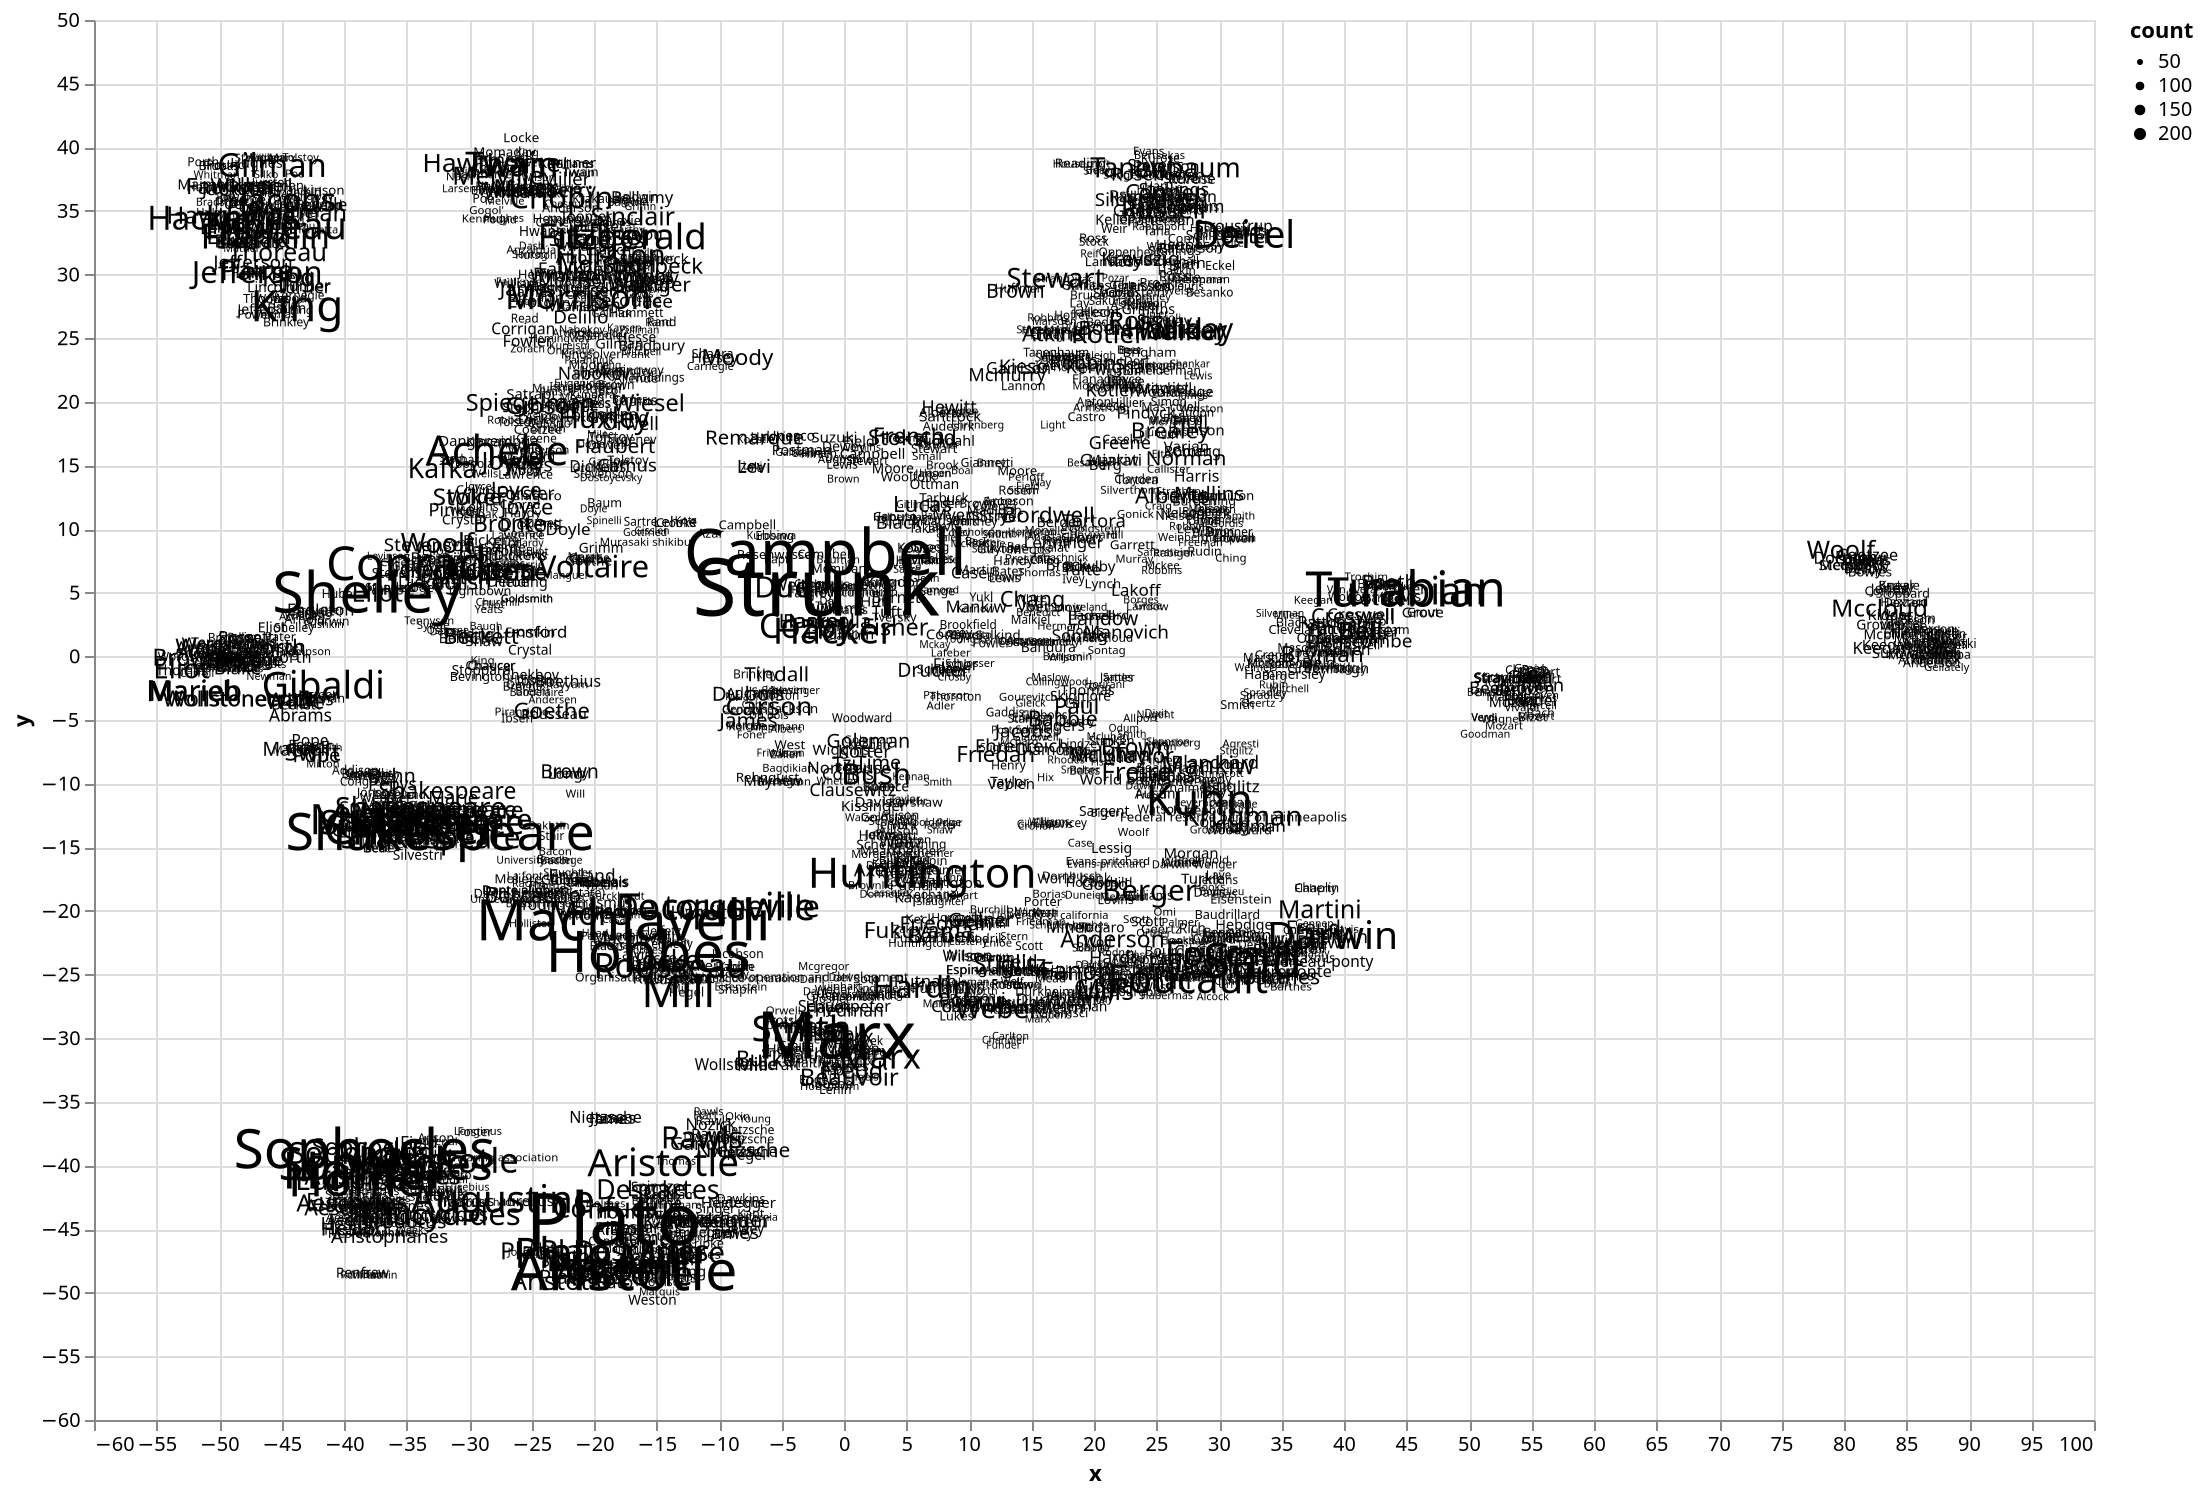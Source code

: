 {"$schema":"https://vega.github.io/schema/vega-lite/v2.4.3.json","config":{"view":{"height":300,"width":400}},"data":{"values":[{"count":216,"surname":"Strunk","title":"The Elements of Style","x":-2.187297821044922,"y":5.093356609344482},{"count":198,"surname":"Plato","title":"Republic","x":-18.40841293334961,"y":-44.541282653808594},{"count":179,"surname":"Marx","title":"The Communist Manifesto","x":-0.5977956056594849,"y":-30.028451919555664},{"count":172,"surname":"Campbell","title":"Biology","x":-1.4517487287521362,"y":7.970239162445068},{"count":155,"surname":"Shelley","title":"Frankenstein","x":-38.215606689453125,"y":4.853401184082031},{"count":155,"surname":"Aristotle","title":"Ethics","x":-17.490243911743164,"y":-48.394535064697266},{"count":153,"surname":"Hobbes","title":"Leviathan","x":-15.703807830810547,"y":-23.382831573486328},{"count":152,"surname":"Machiavelli","title":"The Prince","x":-17.599374771118164,"y":-21.053556442260742},{"count":148,"surname":"Sophocles","title":"Oedipus","x":-38.42474365234375,"y":-38.96201705932617},{"count":139,"surname":"Shakespeare","title":"Hamlet","x":-32.346065521240234,"y":-13.96507453918457},{"count":138,"surname":"Homer","title":"The Odyssey","x":-38.229949951171875,"y":-40.562191009521484},{"count":135,"surname":"Said","title":"Orientalism","x":32.7196044921875,"y":-24.0126895904541},{"count":131,"surname":"Turabian","title":"A Manual for Writers of Term Papers, Theses, and Dissertations","x":44.913551330566406,"y":5.017386436462402},{"count":129,"surname":"Homer","title":"The Iliad","x":-38.244606018066406,"y":-41.33296585083008},{"count":127,"surname":"Conrad","title":"Heart of Darkness","x":-35.03346633911133,"y":7.053423881530762},{"count":121,"surname":"Chaucer","title":"Canterbury Tales","x":-34.59825134277344,"y":-13.688822746276855},{"count":121,"surname":"Sophocles","title":"Antigone","x":-36.75129699707031,"y":-40.06218338012695},{"count":119,"surname":"King","title":"Letter From the Birmingham Jail","x":-43.809574127197266,"y":27.426864624023438},{"count":118,"surname":"Mill","title":"On Liberty","x":-13.323192596435547,"y":-26.462392807006836},{"count":117,"surname":"Kuhn","title":"The Structure of Scientific Revolutions","x":28.4525203704834,"y":-11.540511131286621},{"count":115,"surname":"Milton","title":"Paradise Lost","x":-37.64875030517578,"y":-13.029328346252441},{"count":114,"surname":"Mill","title":"Utilitarianism","x":-15.135936737060547,"y":-47.56330108642578},{"count":114,"surname":"Huntington","title":"The Clash of Civilizations?","x":6.227114200592041,"y":-17.243793487548828},{"count":111,"surname":"Achebe","title":"Things Fall Apart","x":-27.71759033203125,"y":15.934104919433594},{"count":111,"surname":"Plato","title":"Apology","x":-22.381921768188477,"y":-47.10385513305664},{"count":108,"surname":"Foucault","title":"Power","x":27.464008331298828,"y":-25.540132522583008},{"count":105,"surname":"Darwin","title":"Origin of Species","x":39.13201141357422,"y":-22.04820442199707},{"count":104,"surname":"Augustine","title":"Confessions","x":-27.29347801208496,"y":-42.778648376464844},{"count":104,"surname":"Aristotle","title":"The Politics","x":-14.450839042663574,"y":-39.90615463256836},{"count":103,"surname":"Turabian","title":"A Manual for Writers of Dissertations","x":44.922576904296875,"y":5.018268585205078},{"count":102,"surname":"Thoreau","title":"Walden","x":-45.68101119995117,"y":33.70421600341797},{"count":102,"surname":"Tocqueville","title":"Democracy in America","x":-10.147330284118652,"y":-19.808496475219727},{"count":101,"surname":"Deitel","title":"C : How to Program","x":32.05609130859375,"y":33.03053665161133},{"count":101,"surname":"Gibaldi","title":"MLA Handbook for Writers of Research Papers","x":-41.62809371948242,"y":-2.3807783126831055},{"count":100,"surname":"Hacker","title":"A Pocket Style Manual","x":-0.8994465470314026,"y":1.9370529651641846},{"count":99,"surname":"Fitzgerald","title":"The Great Gatsby","x":-17.795886993408203,"y":32.76295471191406},{"count":99,"surname":"Smith","title":"Wealth of Nations","x":-3.386728048324585,"y":-29.47361946105957},{"count":96,"surname":"Plato","title":"Dialogues","x":-20.273029327392578,"y":-48.32167053222656},{"count":95,"surname":"Aristotle","title":"Nicomachean Ethics","x":-17.56964874267578,"y":-48.66073226928711},{"count":93,"surname":"Foucault","title":"The History of Sexuality","x":31.283374786376953,"y":-23.550045013427734},{"count":93,"surname":"Franklin","title":"Autobiography","x":-46.3540153503418,"y":32.83167266845703},{"count":93,"surname":"Aristotle","title":"The Poetics","x":-31.430402755737305,"y":-39.79911804199219},{"count":92,"surname":"Morrison","title":"Beloved","x":-21.195682525634766,"y":28.062393188476562},{"count":92,"surname":"Marx","title":"Capital","x":2.9440701007843018,"y":-31.606956481933594},{"count":92,"surname":"Shakespeare","title":"The Tempest","x":-33.766624450683594,"y":-13.223997116088867},{"count":91,"surname":"Cozby","title":"Methods in Behavioral Research","x":-2.9680471420288086,"y":2.213508367538452},{"count":91,"surname":"Twain","title":"Huckleberry Finn","x":-26.622406005859375,"y":38.473243713378906},{"count":91,"surname":"Rousseau","title":"The Social Contract","x":-13.959107398986816,"y":-24.48784828186035},{"count":89,"surname":"Hacker","title":"The Bedford Handbook","x":-51.42244338989258,"y":34.299381256103516},{"count":88,"surname":"Gilman","title":"The Yellow Wallpaper","x":-45.81724166870117,"y":38.453697204589844},{"count":88,"surname":"More","title":"Utopia","x":-20.431249618530273,"y":-20.332103729248047},{"count":88,"surname":"Virgil","title":"The Aeneid","x":-37.159873962402344,"y":-39.31642532348633},{"count":87,"surname":"Jacobs","title":"Incidents in the Life of a Slave Girl","x":-44.546669006347656,"y":35.72649002075195},{"count":84,"surname":"Hardin","title":"The Tragedy of the Commons","x":6.2613654136657715,"y":-26.044755935668945},{"count":84,"surname":"Chopin","title":"The Awakening","x":-22.61878776550293,"y":35.96955490112305},{"count":84,"surname":"Jefferson","title":"The Declaration of Independence","x":-46.89678192138672,"y":30.1050968170166},{"count":84,"surname":"Voltaire","title":"Candide","x":-20.01873016357422,"y":6.977303504943848},{"count":84,"surname":"Thucydides","title":"The Peloponnesian War","x":-32.52599334716797,"y":-43.91575622558594},{"count":83,"surname":"De tocqueville","title":"Democracy in America","x":-10.062029838562012,"y":-19.725465774536133},{"count":82,"surname":"Rawls","title":"A Theory of Justice","x":-11.287246704101562,"y":-37.87529373168945},{"count":81,"surname":"Shakespeare","title":"Henry V","x":-33.072105407714844,"y":-14.315627098083496},{"count":81,"surname":"Sophocles","title":"Oedipus the King","x":-38.68779754638672,"y":-39.08574676513672},{"count":81,"surname":"Sartre","title":"Existentialism","x":-12.972620964050293,"y":-46.91643524169922},{"count":80,"surname":"Due","title":"Project Evaluation","x":-4.939096927642822,"y":5.255889415740967},{"count":80,"surname":"Ovid","title":"Metamorphoses","x":-38.178955078125,"y":-40.07705307006836},{"count":80,"surname":"Berger","title":"Ways of Seeing","x":24.474241256713867,"y":-18.577699661254883},{"count":79,"surname":"Ellison","title":"Invisible Man","x":-18.219585418701172,"y":32.90629577636719},{"count":79,"surname":"Descartes","title":"Meditations on First Philosophy","x":-16.233638763427734,"y":-46.896697998046875},{"count":79,"surname":"Bush","title":"The White House","x":2.538440465927124,"y":-9.429569244384766},{"count":79,"surname":"Austen","title":"Pride & Prejudice","x":-28.388402938842773,"y":6.5714569091796875},{"count":78,"surname":"Hurston","title":"Their Eyes Were Watching God","x":-18.6530704498291,"y":31.35951805114746},{"count":78,"surname":"Euripides","title":"Medea","x":-38.79377365112305,"y":-41.29836654663086},{"count":78,"surname":"Marieb","title":"Human Anatomy & Physiology","x":-51.985496520996094,"y":-2.894505023956299},{"count":78,"surname":"Plato","title":"Crito","x":-21.572586059570312,"y":-46.892486572265625},{"count":78,"surname":"Shakespeare","title":"Macbeth","x":-31.917882919311523,"y":-12.98991870880127},{"count":77,"surname":"Huxley","title":"Brave New World","x":-19.20542335510254,"y":18.554851531982422},{"count":77,"surname":"Shakespeare","title":"Othello","x":-33.83878707885742,"y":-12.05896282196045},{"count":77,"surname":"Halliday","title":"Physics","x":26.871292114257812,"y":25.551122665405273},{"count":76,"surname":"Paine","title":"Common Sense","x":-47.02628707885742,"y":30.188459396362305},{"count":75,"surname":"Confucius","title":"The Analects","x":-18.176782608032227,"y":-43.481056213378906},{"count":75,"surname":"Walker","title":"Physics","x":26.947704315185547,"y":25.454975128173828},{"count":75,"surname":"Eliot","title":"The Love Song of J. Alfred Prufrock","x":-53.01976776123047,"y":-1.105300784111023},{"count":75,"surname":"Weber","title":"The Protestant Ethic and the Spirit of Capitalism","x":12.259536743164062,"y":-27.81697654724121},{"count":74,"surname":"Stewart","title":"Calculus : Early Transcendentals","x":16.84351348876953,"y":29.590377807617188},{"count":74,"surname":"Marieb","title":"Human Anatomy","x":-51.96406173706055,"y":-2.867199420928955},{"count":74,"surname":"Krugman","title":"Economics","x":31.869548797607422,"y":-12.6775541305542},{"count":73,"surname":"Tanenbaum","title":"Computer Networks","x":25.77776336669922,"y":38.26882553100586},{"count":73,"surname":"Woolf","title":"Mrs. Dalloway","x":-32.58721923828125,"y":8.746366500854492},{"count":72,"surname":"Descartes","title":"Discourse on Method","x":-14.868892669677734,"y":-42.026214599609375},{"count":72,"surname":"Kafka","title":"The Metamorphosis","x":-32.18513488769531,"y":14.634827613830566},{"count":72,"surname":"Mills","title":"The Sociological Imagination","x":20.830612182617188,"y":-26.37786102294922},{"count":72,"surname":"Locke","title":"Second Treatise of Government","x":-14.425559043884277,"y":-23.99942970275879},{"count":71,"surname":"Kotler","title":"Marketing Management","x":21.196205139160156,"y":25.234703063964844},{"count":71,"surname":"Kant","title":"The Metaphysics of Morals","x":-15.422005653381348,"y":-47.899513244628906},{"count":71,"surname":"Bell","title":"Doing Your Research Project : A Guide for First-Time Researchers in Education and Social Science","x":41.23408889770508,"y":1.9384056329727173},{"count":71,"surname":"Carson","title":"Silent Spring","x":-5.9636759757995605,"y":-4.008435249328613},{"count":71,"surname":"Hawthorne","title":"The Scarlet Letter","x":-28.127193450927734,"y":38.682437896728516},{"count":71,"surname":"Twain","title":"Adventures of Huckleberry Finn","x":-26.725717544555664,"y":38.567466735839844},{"count":71,"surname":"Freire","title":"Pedagogy of the Oppressed","x":23.452838897705078,"y":-9.15323543548584},{"count":70,"surname":"Shakespeare","title":"King Lear","x":-33.830650329589844,"y":-13.141083717346191},{"count":70,"surname":"Russell","title":"Artificial Intelligence : A Modern Approach","x":25.51934814453125,"y":35.031761169433594},{"count":69,"surname":"Melville","title":"Moby Dick","x":-27.66495132446289,"y":37.68455505371094},{"count":69,"surname":"King","title":"I Have a Dream","x":-44.49525833129883,"y":29.696882247924805},{"count":69,"surname":"Mankiw","title":"Macroeconomics","x":29.043842315673828,"y":-8.63059139251709},{"count":68,"surname":"Eliot","title":"The Waste Land","x":-37.32006072998047,"y":4.9185357093811035},{"count":68,"surname":"Ross","title":"Corporate Finance","x":23.39008140563965,"y":26.290525436401367},{"count":68,"surname":"Woolf","title":"To the Lighthouse","x":79.7335205078125,"y":8.296220779418945},{"count":68,"surname":"Plato","title":"Euthyphro","x":-19.89881706237793,"y":-48.7067756652832},{"count":68,"surname":"Aristophanes","title":"Lysistrata","x":-36.92097473144531,"y":-40.879390716552734},{"count":68,"surname":"Thoreau","title":"Civil Disobedience","x":-45.25054168701172,"y":31.671039581298828},{"count":68,"surname":"Aristotle","title":"Rhetoric","x":-22.6441593170166,"y":-49.16454315185547},{"count":67,"surname":"Dickens","title":"Great Expectations","x":-28.58563804626465,"y":6.794408798217773},{"count":67,"surname":"Sinclair","title":"The Jungle","x":-16.90541648864746,"y":34.48821258544922},{"count":67,"surname":"Martini","title":"Fundamentals of Anatomy and Physiology","x":38.067230224609375,"y":-19.95257568359375},{"count":67,"surname":"Fanon","title":"The Wretched of the Earth","x":18.574811935424805,"y":-24.783092498779297},{"count":67,"surname":"Halliday","title":"Fundamentals of Physics","x":26.856538772583008,"y":25.549152374267578},{"count":67,"surname":"Joyce","title":"Ulysses","x":-26.59587287902832,"y":15.278397560119629},{"count":66,"surname":"Swift","title":"A Modest Proposal","x":-42.52303695678711,"y":-7.569523811340332},{"count":66,"surname":"Mccloud","title":"Understanding Comics","x":82.8093032836914,"y":3.749741554260254},{"count":66,"surname":"Stoker","title":"Dracula","x":-30.029964447021484,"y":12.490233421325684},{"count":66,"surname":"Hawthorne","title":"Young Goodman Brown","x":-49.09628677368164,"y":34.62359619140625},{"count":66,"surname":"Plato","title":"Symposium","x":-25.117332458496094,"y":-46.75389862060547},{"count":66,"surname":"Melville","title":"Bartleby","x":-47.26747131347656,"y":34.13352966308594},{"count":66,"surname":"Miller","title":"Death of a Salesman","x":-25.505287170410156,"y":36.775699615478516},{"count":65,"surname":"Gibson","title":"Neuromancer","x":-23.897672653198242,"y":19.665103912353516},{"count":65,"surname":"Aeschylus","title":"The Oresteia","x":-39.32992935180664,"y":-42.9889030456543},{"count":64,"surname":"Wiesel","title":"Night","x":-15.639443397521973,"y":19.878366470336914},{"count":64,"surname":"Beauvoir","title":"The Second Sex","x":0.4526302218437195,"y":-33.098297119140625},{"count":64,"surname":"Sophocles","title":"Oedipus Rex","x":-38.11031723022461,"y":-38.56218719482422},{"count":63,"surname":"Fisher","title":"Getting to Yes","x":4.148099899291992,"y":2.2654225826263428},{"count":63,"surname":"Whitman","title":"Leaves of Grass","x":-43.75305938720703,"y":34.81638717651367},{"count":63,"surname":"Spiegelman","title":"Maus","x":-25.136932373046875,"y":19.917428970336914},{"count":63,"surname":"Stiglitz","title":"Globalization and Its Discontents","x":13.227800369262695,"y":-24.18408203125},{"count":63,"surname":"Freud","title":"Civilization and Its Discontents","x":0.6300995945930481,"y":-32.56733322143555},{"count":63,"surname":"Foucault","title":"Discipline and Punish : The Birth of the Prison","x":28.027263641357422,"y":-24.20028305053711},{"count":62,"surname":"Browning","title":"My Last Duchess","x":-51.168731689453125,"y":-0.2665975093841553},{"count":62,"surname":"Brown","title":"Psychology","x":23.253482818603516,"y":-7.283080577850342},{"count":62,"surname":"Shakespeare","title":"Midsummer N. Dream","x":-31.79564666748047,"y":-10.737210273742676},{"count":62,"surname":"Shakespeare","title":"Romeo and Juliet","x":-31.21559715270996,"y":-12.267165184020996},{"count":62,"surname":"Morrison","title":"The Bluest Eye","x":-18.907493591308594,"y":30.633466720581055},{"count":62,"surname":"Cisneros","title":"The House on Mango Street","x":-19.64235496520996,"y":32.54985046386719},{"count":62,"surname":"Anderson","title":"Imagined Communities : Reflections on the Origin and Spread of Nationalism","x":21.462696075439453,"y":-22.399808883666992},{"count":62,"surname":"Bronte","title":"Jane Eyre","x":-26.808616638183594,"y":10.25373649597168},{"count":61,"surname":"Shakespeare","title":"The Complete Works","x":-31.580944061279297,"y":-12.161114692687988},{"count":61,"surname":"Wilde","title":"The Importance of Being Earnest","x":-43.879112243652344,"y":-3.6564829349517822},{"count":61,"surname":"French","title":"Writing and Reading","x":5.172214984893799,"y":17.193546295166016},{"count":61,"surname":"Emerson","title":"Nature","x":-47.711570739746094,"y":33.6400032043457},{"count":61,"surname":"Euripides","title":"The Bacchae","x":-39.043785095214844,"y":-42.94282150268555},{"count":61,"surname":"Bryman","title":"Social Research Methods","x":38.28279113769531,"y":0.019659658893942833},{"count":61,"surname":"Brealey","title":"Principles of Corporate Finance","x":26.13945198059082,"y":17.592111587524414},{"count":61,"surname":"Fukuyama","title":"The End of History?","x":5.890621185302734,"y":-21.662858963012695},{"count":61,"surname":"Wordsworth","title":"Lyrical Ballads 1805","x":-48.21438980102539,"y":0.5993179082870483},{"count":61,"surname":"Bordwell","title":"Film Art : An Introduction","x":16.283279418945312,"y":10.983707427978516},{"count":61,"surname":"Aristotle","title":"The Metaphysics","x":-18.60721206665039,"y":-48.074947357177734},{"count":61,"surname":"Wollstonecraft","title":"A Vindication of the Rights of Woman","x":-48.450225830078125,"y":-3.4645211696624756},{"count":61,"surname":"Goffman","title":"The Presentation of Self in Everyday Life","x":23.9958438873291,"y":-25.674392700195312},{"count":61,"surname":"Faulkner","title":"A Rose for Emily","x":-48.963478088378906,"y":36.793914794921875},{"count":60,"surname":"Marx","title":"The German Ideology","x":1.6641857624053955,"y":-31.249208450317383},{"count":60,"surname":"Friedan","title":"The Feminine Mystique","x":12.180877685546875,"y":-7.829668998718262},{"count":60,"surname":"Steinbeck","title":"The Grapes of Wrath","x":-15.345328330993652,"y":30.535404205322266},{"count":60,"surname":"Lucas","title":"The Art of Public Speaking","x":6.3126935958862305,"y":11.807474136352539},{"count":60,"surname":"Yin","title":"Case Study Research : Design and Methods","x":38.02839279174805,"y":2.036363363265991},{"count":60,"surname":"Moody","title":"Coming of Age in Mississippi","x":-8.537415504455566,"y":23.355998992919922},{"count":60,"surname":"Goethe","title":"Faust","x":-23.402740478515625,"y":-4.415336608886719},{"count":60,"surname":"Paul","title":"The New University","x":18.55527687072754,"y":-4.051887035369873},{"count":60,"surname":"Alberts","title":"Molecular Biology of the Cell","x":26.16367530822754,"y":12.490364074707031},{"count":60,"surname":"Emerson","title":"Self Reliance","x":-47.327823638916016,"y":32.866390228271484},{"count":59,"surname":"Blake","title":"Songs of Innocence","x":-48.835304260253906,"y":-0.4696179926395416},{"count":59,"surname":"Locke","title":"An Essay Concerning Human Understanding","x":-14.976882934570312,"y":-41.946144104003906},{"count":59,"surname":"Defoe","title":"Robinson","x":-26.26457405090332,"y":6.414157390594482},{"count":59,"surname":"Stokstad","title":"Art History","x":5.437800884246826,"y":17.05632209777832},{"count":59,"surname":"Joyce","title":"A Portrait of the Artist as a Young Man","x":-25.393699645996094,"y":11.60046672821045},{"count":59,"surname":"Cormen","title":"Introduction to Algorithms","x":25.84428596496582,"y":36.32942581176758},{"count":59,"surname":"Dickens","title":"Hard Times","x":-34.08604431152344,"y":6.74465799331665},{"count":58,"surname":"Defoe","title":"Robinson Crusoe","x":-26.26807975769043,"y":6.544992923736572},{"count":58,"surname":"Silko","title":"Ceremony","x":-21.70139503479004,"y":32.708614349365234},{"count":58,"surname":"Atkins","title":"Physical Chemistry","x":16.809650421142578,"y":25.222028732299805},{"count":58,"surname":"Beckett","title":"Waiting for Godot","x":-29.019392013549805,"y":1.4448235034942627},{"count":58,"surname":"Wollstonecraft","title":"The Rights of Woman","x":-48.45485305786133,"y":-3.4668450355529785},{"count":58,"surname":"Chang","title":"Chemistry","x":15.026972770690918,"y":4.369327068328857},{"count":58,"surname":"Barthes","title":"Mythologies","x":35.02723693847656,"y":-25.30803108215332},{"count":58,"surname":"Creswell","title":"Research Design : Qualitative & Quantitative Approaches","x":40.71028518676758,"y":3.006398916244507},{"count":58,"surname":"Babbie","title":"The Practice of Social Research","x":17.57365608215332,"y":-5.042905807495117},{"count":57,"surname":"Boccaccio","title":"The Decameron","x":-24.949665069580078,"y":-18.897756576538086},{"count":57,"surname":"Burke","title":"Reflections on the Revolution in France","x":-6.239933013916016,"y":-31.75938606262207},{"count":57,"surname":"Plato","title":"Phaedo","x":-21.252187728881836,"y":-47.8211784362793},{"count":57,"surname":"Taylor","title":"Economics","x":24.022397994995117,"y":-7.907745361328125},{"count":57,"surname":"Joyce","title":"Dubliners","x":-26.17241668701172,"y":12.93199634552002},{"count":57,"surname":"Aeschylus","title":"Agamemnon","x":-39.175559997558594,"y":-43.45436096191406},{"count":57,"surname":"English","title":"Contemporary Literature","x":-31.08551788330078,"y":5.713374137878418},{"count":56,"surname":"Mullins","title":"Management and Organisational Behaviour","x":29.26939582824707,"y":12.692707061767578},{"count":56,"surname":"Tindall","title":"America : A Narrative History","x":-5.416812419891357,"y":-1.486460566520691},{"count":56,"surname":"Heidegger","title":"Nietzsche","x":-9.941367149353027,"y":-44.397518157958984},{"count":56,"surname":"Friedman","title":"The Lexus and the Olive Tree","x":8.11727523803711,"y":-21.052946090698242},{"count":56,"surname":"Nietzsche","title":"The Genealogy of Morals","x":-8.01502513885498,"y":-38.88465881347656},{"count":56,"surname":"Norman","title":"The Design of Everyday Things","x":27.336713790893555,"y":15.488204002380371},{"count":56,"surname":"Hacker","title":"Rules for Writers","x":-2.5120675563812256,"y":2.708362579345703},{"count":56,"surname":"James","title":"American History","x":-7.582784175872803,"y":-5.099724769592285},{"count":56,"surname":"Barber","title":"Jihad vs. McWorld","x":7.803360939025879,"y":-22.026493072509766},{"count":56,"surname":"Flaubert","title":"Madame Bovary","x":-18.37776756286621,"y":16.434650421142578},{"count":56,"surname":"Hesiod","title":"Theogony","x":-39.1549186706543,"y":-45.035736083984375},{"count":55,"surname":"Plato","title":"Phaedrus","x":-22.482770919799805,"y":-48.832481384277344},{"count":55,"surname":"Salinger","title":"The Catcher in the Rye","x":-15.305030822753906,"y":29.125141143798828},{"count":55,"surname":"Freud","title":"The Interpretation of Dreams","x":37.58085250854492,"y":-21.380821228027344},{"count":55,"surname":"Wilde","title":"The Picture of Dorian Gray","x":-29.643169403076172,"y":12.468557357788086},{"count":55,"surname":"Kreyszig","title":"Advanced Engineering Mathematics","x":23.761566162109375,"y":31.1474552154541},{"count":55,"surname":"Adorno","title":"The Culture Industry","x":27.894437789916992,"y":-24.113645553588867},{"count":55,"surname":"Du bois","title":"The Souls of Black Folk","x":-7.69527006149292,"y":-3.020296812057495},{"count":55,"surname":"Remarque","title":"All Quiet on the Western Front","x":-7.119626998901367,"y":17.108539581298828},{"count":55,"surname":"Cottrell","title":"Critical Thinking Skills : Developing Effective Analysis and Argument","x":42.922882080078125,"y":4.478647708892822},{"count":54,"surname":"Bodie","title":"Investments","x":20.82939338684082,"y":25.728092193603516},{"count":54,"surname":"Kant","title":"Critique of Pure Reason","x":-14.350279808044434,"y":-44.455657958984375},{"count":54,"surname":"Hitler","title":"Mein Kampf","x":-3.5116946697235107,"y":-29.13292694091797},{"count":54,"surname":"Walker","title":"Everyday Use","x":-48.12419891357422,"y":36.95001983642578},{"count":54,"surname":"Hansberry","title":"A Raisin in the Sun","x":-23.7153377532959,"y":36.5391960144043},{"count":54,"surname":"Jackson","title":"The Lottery","x":-48.504249572753906,"y":36.69839859008789},{"count":54,"surname":"Shakespeare","title":"Twelfth Night","x":-34.64033508300781,"y":-12.678129196166992},{"count":54,"surname":"Elmasri","title":"Fundamentals of Database Systems","x":26.296836853027344,"y":35.52676010131836},{"count":54,"surname":"Plato","title":"Gorgias","x":-21.8071346282959,"y":-47.83451843261719},{"count":54,"surname":"Rampolla","title":"A Pocket Guide to Writing in History","x":-1.3645137548446655,"y":2.6891980171203613},{"count":54,"surname":"Williams","title":"A Streetcar Named Desire","x":-26.169628143310547,"y":36.66227722167969},{"count":54,"surname":"James","title":"The Turn of the Screw","x":-25.300626754760742,"y":28.801313400268555},{"count":54,"surname":"Pope","title":"The Rape of the Lock","x":-42.20354461669922,"y":-7.845897197723389},{"count":54,"surname":"Robbins","title":"Organizational Behavior","x":19.45094871520996,"y":22.99638557434082},{"count":53,"surname":"Behn","title":"Oroonoko","x":-36.18456268310547,"y":-9.457534790039062},{"count":53,"surname":"Mcluhan","title":"Understanding Media","x":21.332448959350586,"y":-7.774710655212402},{"count":53,"surname":"Herodotus","title":"The Histories","x":-35.784629821777344,"y":-44.4747200012207},{"count":53,"surname":"Kieso","title":"Intermediate Accounting","x":14.301525115966797,"y":22.69451904296875},{"count":53,"surname":"Goleman","title":"Emotional Intelligence","x":1.952254295349121,"y":-6.711344242095947},{"count":53,"surname":"Marvell","title":"To His Coy Mistress","x":-43.80960464477539,"y":-7.344970703125},{"count":53,"surname":"Herodotus","title":"History","x":-35.36187744140625,"y":-44.08167266845703},{"count":53,"surname":"Polanyi","title":"The Great Transformation","x":10.307513236999512,"y":-27.074140548706055},{"count":53,"surname":"Marx","title":"Manifesto of the Communist Party","x":0.5068804025650024,"y":-29.970056533813477},{"count":53,"surname":"Hume","title":"An Enquiry Concerning Human Understanding","x":-16.162694931030273,"y":-45.781890869140625},{"count":53,"surname":"Lincoln","title":"The Gettysburg Address","x":-46.17112731933594,"y":30.194883346557617},{"count":53,"surname":"Time","title":"World War II","x":2.6936280727386475,"y":-8.424182891845703},{"count":52,"surname":"Gellner","title":"Nationalism","x":10.894539833068848,"y":-20.772541046142578},{"count":52,"surname":"Tzu","title":"The Art of War","x":0.355937659740448,"y":-8.501214027404785},{"count":52,"surname":"Austen","title":"Emma","x":-30.863370895385742,"y":6.132279872894287},{"count":52,"surname":"Walker","title":"The Color Purple","x":-16.177907943725586,"y":29.18779945373535},{"count":52,"surname":"Thucydides","title":"History of the Peloponnesian War","x":-32.504241943359375,"y":-43.926631927490234},{"count":52,"surname":"Landow","title":"Hypertext 2.0","x":20.733762741088867,"y":2.9089813232421875},{"count":52,"surname":"Hull","title":"Options, Futures, and Other Derivatives","x":27.688344955444336,"y":18.310850143432617},{"count":52,"surname":"Booth","title":"The Craft of Research","x":43.65925216674805,"y":5.754456520080566},{"count":52,"surname":"Drucker","title":"Management","x":7.147116661071777,"y":-1.1383649110794067},{"count":52,"surname":"Giddens","title":"Sociology","x":21.50667953491211,"y":-25.984683990478516},{"count":52,"surname":"Brown","title":"Black and White","x":-21.88589096069336,"y":-9.108647346496582},{"count":52,"surname":"Rhys","title":"Wide Sargasso Sea","x":-24.98231315612793,"y":14.978903770446777},{"count":52,"surname":"Brown","title":"Chemistry, the Central Science","x":13.770496368408203,"y":28.640775680541992},{"count":52,"surname":"Melville","title":"Bartleby, the Scrivener","x":-47.77568435668945,"y":33.935302734375},{"count":51,"surname":"Kerouac","title":"On the Road","x":-17.49997901916504,"y":27.945241928100586},{"count":51,"surname":"Jefferson","title":"Notes on the State of Virginia","x":-47.25205612182617,"y":30.938077926635742},{"count":51,"surname":"Stevenson","title":"Dr. Jekyll and Mr. Hyde","x":-33.14052963256836,"y":8.724483489990234},{"count":51,"surname":"Silberschatz","title":"Operating System Concepts","x":24.379850387573242,"y":35.84389877319336},{"count":51,"surname":"Lee","title":"To Kill a Mockingbird","x":-14.901700019836426,"y":27.855831146240234},{"count":51,"surname":"Manovich","title":"The Language of New Media","x":22.503171920776367,"y":1.869969367980957},{"count":51,"surname":"Delillo","title":"White Noise","x":-21.027416229248047,"y":26.623313903808594},{"count":51,"surname":"Jacobs","title":"The Death and Life of Great American Cities","x":14.310157775878906,"y":-5.90363073348999},{"count":51,"surname":"Shakespeare","title":"The Merchant of Venice","x":-32.352909088134766,"y":-12.873614311218262},{"count":51,"surname":"Aristophanes","title":"The Clouds","x":-36.40517044067383,"y":-45.61448287963867},{"count":51,"surname":"Denscombe","title":"The Good Research Guide : For Small-Scale Social Research Projects","x":41.18640899658203,"y":1.171229600906372},{"count":51,"surname":"Chaucer","title":"The General Prologue","x":-38.119380950927734,"y":-13.689362525939941},{"count":51,"surname":"James","title":"Pragmatism","x":-8.97563362121582,"y":-45.31444549560547},{"count":51,"surname":"Plato","title":"The Apology and Crito","x":-22.18523406982422,"y":-47.15180206298828},{"count":50,"surname":"Mill","title":"The Subjection of Women","x":-7.294180870056152,"y":-32.097347259521484},{"count":50,"surname":"Ehrenreich","title":"Nickel and Dimed : On (Not) Getting by in America","x":14.155868530273438,"y":-7.069742679595947},{"count":50,"surname":"Cutnell","title":"Physics","x":17.28360366821289,"y":25.36753273010254},{"count":50,"surname":"Glaspell","title":"Trifles","x":-46.91686248779297,"y":36.95747375488281},{"count":50,"surname":"Marie","title":"Lais","x":-31.18767738342285,"y":-11.126304626464844},{"count":50,"surname":"Said","title":"Culture and Imperialism","x":34.319454193115234,"y":-23.528675079345703},{"count":50,"surname":"Orwell","title":"Animal Farm","x":-17.104276657104492,"y":18.249483108520508},{"count":50,"surname":"Levi","title":"Auschwitz","x":-7.291717529296875,"y":14.886367797851562},{"count":50,"surname":"Williams","title":"The Glass Menagerie","x":-25.93503761291504,"y":36.48063278198242},{"count":50,"surname":"Camus","title":"The Stranger","x":-17.3525390625,"y":14.988306999206543},{"count":50,"surname":"Gandhi","title":"Rajiv","x":-11.3537015914917,"y":-38.31251907348633},{"count":50,"surname":"Held","title":"Globalization","x":13.860167503356934,"y":-24.025938034057617},{"count":50,"surname":"Rosen","title":"Discrete Mathematics and Its Applications","x":23.432382583618164,"y":37.8510856628418},{"count":50,"surname":"Tortora","title":"Principles of Anatomy and Physiology","x":20.039005279541016,"y":10.610840797424316},{"count":50,"surname":"Wright","title":"Native Son","x":-16.023841857910156,"y":29.86481475830078},{"count":50,"surname":"Kernighan","title":"The C Programming Language","x":21.40529441833496,"y":22.71680450439453},{"count":50,"surname":"Black","title":"War and the World, 1450-2000","x":4.300857067108154,"y":10.489910125732422},{"count":50,"surname":"Pynchon","title":"The Crying of Lot 49","x":-21.850021362304688,"y":29.98903465270996},{"count":50,"surname":"Blanchard","title":"Macroeconomics","x":29.690662384033203,"y":-8.36402416229248},{"count":50,"surname":"Miller","title":"The Crucible","x":-22.315847396850586,"y":37.46585464477539},{"count":50,"surname":"Blake","title":"Songs of Experience","x":-48.500205993652344,"y":-0.9431873559951782},{"count":49,"surname":"Hemingway","title":"The Sun Also Rises","x":-17.342941284179688,"y":29.71673011779785},{"count":49,"surname":"Spenser","title":"The Faerie Queene, 1596","x":-37.667877197265625,"y":-11.92503833770752},{"count":49,"surname":"Hewitt","title":"Conceptual Physics","x":8.428296089172363,"y":19.562145233154297},{"count":49,"surname":"Mcmurry","title":"Organic Chemistry","x":12.987342834472656,"y":22.091535568237305},{"count":49,"surname":"Bach","title":"The Fugue","x":54.9666748046875,"y":-1.666012167930603},{"count":49,"surname":"Thomas","title":"Summa Theologica","x":-17.917652130126953,"y":-43.707420349121094},{"count":49,"surname":"Kamien","title":"Music : An Appreciation","x":55.007869720458984,"y":-2.2825093269348145},{"count":49,"surname":"Arnold","title":"Dover Beach","x":-51.232295989990234,"y":0.6331973671913147},{"count":49,"surname":"Hamilton","title":"The Federalist Papers","x":-10.69032096862793,"y":-20.144628524780273},{"count":49,"surname":"Kotter","title":"Leading Change","x":1.5784237384796143,"y":-7.496882438659668},{"count":49,"surname":"Axelrod","title":"The Evolution of Cooperation","x":3.3471009731292725,"y":-16.811513900756836},{"count":49,"surname":"Durkheim","title":"Suicide","x":15.802897453308105,"y":-27.609529495239258},{"count":49,"surname":"Freud","title":"The Unconscious","x":37.99550247192383,"y":-21.786094665527344},{"count":49,"surname":"Pinker","title":"The Language Instinct","x":-31.006332397460938,"y":11.476794242858887},{"count":49,"surname":"Walker","title":"Fundamentals of Physics","x":26.906469345092773,"y":25.488229751586914},{"count":49,"surname":"Poe","title":"Fall of the House of Usher","x":-48.03523635864258,"y":35.32147979736328},{"count":49,"surname":"Greene","title":"Econometric Analysis","x":22.13260841369629,"y":16.75567054748535},{"count":49,"surname":"Kotler","title":"Principles of Marketing","x":21.40501594543457,"y":20.883930206298828},{"count":48,"surname":"Eliot","title":"Ezra Pound","x":-25.47930908203125,"y":27.874040603637695},{"count":48,"surname":"Hesiod","title":"Works & Days","x":-39.625144958496094,"y":-44.61246871948242},{"count":48,"surname":"Plato","title":"Republic, Book X","x":-18.18120765686035,"y":-45.01176071166992},{"count":48,"surname":"Pepys","title":"Diary","x":-36.16102981567383,"y":-10.05419635772705},{"count":48,"surname":"Larsen","title":"Passing","x":-20.177539825439453,"y":28.735647201538086},{"count":48,"surname":"Bradford","title":"Of Plymouth Plantation, 1620-1647","x":-47.32659149169922,"y":32.6007080078125},{"count":48,"surname":"Hardt","title":"Empire","x":21.531322479248047,"y":-23.685649871826172},{"count":48,"surname":"Blaxter","title":"How to Research","x":42.16419219970703,"y":2.0070977210998535},{"count":48,"surname":"Darwin","title":"On the Origin of Species","x":38.644569396972656,"y":-22.46947479248047},{"count":48,"surname":"Darwin","title":"The Descent of Man","x":39.5268440246582,"y":-22.061647415161133},{"count":48,"surname":"Stallings","title":"Data and Computer Communications","x":26.45327377319336,"y":36.65548324584961},{"count":48,"surname":"Morrison","title":"Song of Solomon","x":-20.92395782470703,"y":27.5726375579834},{"count":48,"surname":"Faulkner","title":"The Sound and the Fury","x":-21.61188507080078,"y":30.406038284301758},{"count":48,"surname":"Deitel","title":"Java : How to Program","x":32.09962844848633,"y":32.944366455078125},{"count":47,"surname":"Tanenbaum","title":"Modern Operating Systems","x":26.529747009277344,"y":35.323699951171875},{"count":47,"surname":"Friedman","title":"Capitalism and Freedom","x":0.13991178572177887,"y":-27.839365005493164},{"count":47,"surname":"Clausewitz","title":"On War","x":0.7524638772010803,"y":-10.516688346862793},{"count":47,"surname":"Coleridge","title":"The Rime of the Ancient Mariner","x":-47.95180892944336,"y":-0.28179731965065},{"count":47,"surname":"Melville","title":"Billy Budd","x":-42.14853286743164,"y":35.45990753173828},{"count":47,"surname":"Durkheim","title":"The Elementary Forms of Religious Life","x":16.934236526489258,"y":-27.033424377441406},{"count":47,"surname":"Homer","title":"Iliad Odyssey","x":-38.01497268676758,"y":-41.110504150390625},{"count":47,"surname":"Aristotle","title":"The Physics","x":-18.817716598510742,"y":-48.07376480102539},{"count":47,"surname":"James","title":"Daisy Miller","x":-27.66350746154785,"y":38.9777717590332},{"count":47,"surname":"Coleridge","title":"The Ancient Mariner","x":-48.123558044433594,"y":-0.2920929491519928},{"count":47,"surname":"Blake","title":"Songs of Innocence and Experience","x":-48.44546890258789,"y":-0.7370032668113708},{"count":47,"surname":"Dawkins","title":"The Selfish Gene","x":25.298137664794922,"y":-9.429167747497559},{"count":47,"surname":"Forster","title":"A Passage to India","x":-25.421831130981445,"y":12.78813362121582},{"count":47,"surname":"Eliot","title":"Middlemarch","x":-29.38094711303711,"y":7.7760910987854},{"count":47,"surname":"England","title":"The Sixteenth Century","x":-20.898794174194336,"y":-17.266592025756836},{"count":47,"surname":"Abrams","title":"The Norton Anthology of English Literature","x":-43.44573211669922,"y":-4.64738655090332},{"count":47,"surname":"Nabokov","title":"Lolita","x":-20.015560150146484,"y":22.2075138092041},{"count":47,"surname":"Turner","title":"The Frontier in American History","x":-43.172569274902344,"y":29.002704620361328},{"count":47,"surname":"Engels","title":"On Marx","x":-0.4010000228881836,"y":-29.690080642700195},{"count":47,"surname":"Jameson","title":"Postmodernism, Or, the Cultural Logic of Late Capitalism","x":31.49116325378418,"y":-21.96243667602539},{"count":47,"surname":"Plato","title":"Five Dialogues","x":-18.58207130432129,"y":-49.1859016418457},{"count":47,"surname":"Abrams","title":"A Glossary of Literary Terms","x":-43.31926727294922,"y":-3.3882529735565186},{"count":47,"surname":"Morrison","title":"Sula","x":-21.44407081604004,"y":29.482370376586914},{"count":46,"surname":"Lakoff","title":"Metaphors We Live By","x":23.27435302734375,"y":5.223199844360352},{"count":46,"surname":"Gellner","title":"Nations and Nationalism","x":10.961981773376465,"y":-20.767757415771484},{"count":46,"surname":"Sontag","title":"On Photography","x":18.848922729492188,"y":1.6612468957901},{"count":46,"surname":"Putnam","title":"Bowling Alone : The Collapse and Revival of American Community","x":6.535693168640137,"y":-25.496429443359375},{"count":46,"surname":"Beethoven","title":"Symphony No. 2","x":53.36763381958008,"y":-2.458643913269043},{"count":46,"surname":"Keats","title":"Ode on a Grecian Urn :","x":-50.62158203125,"y":0.05245543643832207},{"count":46,"surname":"Krugman","title":"International Economics : Theory and Policy","x":32.42428970336914,"y":-13.311546325683594},{"count":46,"surname":"Faulkner","title":"As I Lay Dying","x":-17.892475128173828,"y":29.166240692138672},{"count":46,"surname":"Rousseau","title":"A Discourse on Inequality","x":-13.898453712463379,"y":-25.23078727722168},{"count":46,"surname":"Coase","title":"The Problem of Social Cost","x":8.885993957519531,"y":-27.485458374023438},{"count":46,"surname":"Doyle","title":"Sherlock Holmes","x":-22.12038803100586,"y":9.998883247375488},{"count":46,"surname":"Lunsford","title":"The Everyday Writer","x":-24.969743728637695,"y":1.9350976943969727},{"count":46,"surname":"Field","title":"Archaeology in the U.S.S.R","x":-34.07434844970703,"y":-38.16014862060547},{"count":46,"surname":"Stiglitz","title":"Economics","x":31.073490142822266,"y":-10.20652961730957},{"count":46,"surname":"Creswell","title":"Research Design : Qualitative, Quantitative, and Mixed Methods Approaches","x":41.3683967590332,"y":3.3101110458374023},{"count":46,"surname":"Weiten","title":"Psychology : Themes and Variations","x":-3.546447277069092,"y":5.639281749725342},{"count":46,"surname":"Mills","title":"The Power Elite","x":11.979467391967773,"y":-27.19872283935547},{"count":46,"surname":"Waltz","title":"Theory of International Politics","x":4.559983253479004,"y":-14.556694030761719},{"count":46,"surname":"Wittgenstein","title":"Philosophical Investigations","x":-10.229755401611328,"y":-44.393550872802734},{"count":46,"surname":"Kant","title":"Perpetual Peace","x":-11.872563362121582,"y":-25.206228256225586},{"count":45,"surname":"Tolkien","title":"The Lord of the Rings","x":-20.244577407836914,"y":18.99267578125},{"count":45,"surname":"Bellamy","title":"Looking Backward, 2000-1887","x":-16.081924438476562,"y":36.079532623291016},{"count":45,"surname":"Gujarati","title":"Basic Econometrics","x":21.423480987548828,"y":15.446945190429688},{"count":45,"surname":"Machiavelli","title":"The Discourses","x":-16.60580825805664,"y":-22.09549903869629},{"count":45,"surname":"Tufte","title":"The Visual Display of Quantitative Information","x":3.8073861598968506,"y":3.506098985671997},{"count":45,"surname":"Golding","title":"Lord of the Flies","x":-18.1572208404541,"y":18.798337936401367},{"count":45,"surname":"Mankiw","title":"Principles of Microeconomics","x":20.310544967651367,"y":-7.540162086486816},{"count":45,"surname":"Wells","title":"The Time Machine","x":-26.12794303894043,"y":15.378402709960938},{"count":45,"surname":"Nietzsche","title":"Beyond Good and Evil","x":-11.367599487304688,"y":-44.097999572753906},{"count":45,"surname":"Dickens","title":"A Christmas Carol","x":-33.28852081298828,"y":5.858186721801758},{"count":45,"surname":"Butler","title":"Gender Trouble : Feminism and the Subversion of Identity","x":30.56563949584961,"y":-23.910873413085938},{"count":45,"surname":"Deitel","title":"Java","x":32.04326629638672,"y":32.92075729370117},{"count":45,"surname":"Keegan","title":"World War I","x":83.07978820800781,"y":0.6633581519126892},{"count":45,"surname":"Melville","title":"Benito Cereno","x":-44.78789138793945,"y":34.90850830078125},{"count":45,"surname":"Paine","title":"Rights of Man","x":-7.011559963226318,"y":-31.999147415161133},{"count":45,"surname":"Gould","title":"The Mismeasure of Man","x":20.908411026000977,"y":-17.88428497314453},{"count":45,"surname":"Gonzalez","title":"Digital Image Processing","x":24.38776969909668,"y":35.035587310791016},{"count":45,"surname":"Northouse","title":"Leadership : Theory and Practice","x":0.4094141721725464,"y":-8.747570037841797},{"count":45,"surname":"Wharton","title":"The House of Mirth","x":-22.39354705810547,"y":29.935155868530273},{"count":45,"surname":"Lehninger","title":"Principles of Biochemistry","x":17.566579818725586,"y":8.965920448303223},{"count":45,"surname":"Collins","title":"Good to Great","x":0.3130941390991211,"y":-9.241790771484375},{"count":45,"surname":"Castells","title":"The Rise of the Network Society","x":23.19460105895996,"y":-24.57773208618164},{"count":45,"surname":"Dickens","title":"Oliver Twist","x":-25.133804321289062,"y":10.426541328430176},{"count":45,"surname":"Myers","title":"Social Psychology","x":8.965989112854004,"y":11.147560119628906},{"count":45,"surname":"Mankiw","title":"Principles of Economics","x":10.529512405395508,"y":3.9179537296295166},{"count":45,"surname":"Shakespeare","title":"Julius Caesar","x":-31.438671112060547,"y":-13.390619277954102},{"count":44,"surname":"Schumpeter","title":"Capitalism, Socialism, and Democracy","x":-0.018858131021261215,"y":-27.62049674987793},{"count":44,"surname":"Rachels","title":"The Elements of Moral Philosophy","x":-13.978888511657715,"y":-48.89310836791992},{"count":44,"surname":"Serway","title":"Physics for Scientists and Engineers","x":25.670787811279297,"y":26.224824905395508},{"count":44,"surname":"Wordsworth","title":"The Prelude, 1798-1799","x":-46.29261779785156,"y":-0.19306199252605438},{"count":44,"surname":"Case","title":"Real Estate","x":9.994118690490723,"y":6.431526184082031},{"count":44,"surname":"Chaucer","title":"The Canterbury Tales: Prologue","x":-38.00703811645508,"y":-13.923361778259277},{"count":44,"surname":"North","title":"Institutions, Institutional Change and Economic Performance","x":14.28228759765625,"y":-24.794580459594727},{"count":44,"surname":"Coetzee","title":"Waiting for the Barbarians","x":81.83177947998047,"y":7.834744453430176},{"count":44,"surname":"Irving","title":"Rip Van Winkle","x":-48.132957458496094,"y":33.1517219543457},{"count":44,"surname":"Pindyck","title":"Microeconomics","x":24.20302963256836,"y":18.998014450073242},{"count":44,"surname":"Negroponte","title":"Being Digital","x":35.27379608154297,"y":-24.891996383666992},{"count":44,"surname":"Malthus","title":"On Population","x":-2.7046964168548584,"y":-31.342416763305664},{"count":44,"surname":"James","title":"The Varieties of Religious Experience","x":-18.565662384033203,"y":-36.41257858276367},{"count":44,"surname":"Tacitus","title":"Annals","x":-32.15079879760742,"y":-42.416934967041016},{"count":44,"surname":"Fanon","title":"Black Skin, White Masks","x":29.174198150634766,"y":-24.936338424682617},{"count":44,"surname":"Eagleton","title":"Literary Theory : An Introduction","x":-41.83888244628906,"y":3.5182945728302},{"count":44,"surname":"Poe","title":"The Raven","x":-49.26535415649414,"y":35.443321228027344},{"count":44,"surname":"Wordsworth","title":"Preface to Lyrical Ballads","x":-49.14814376831055,"y":0.8574016094207764},{"count":44,"surname":"Nozick","title":"Anarchy, State, and Utopia","x":-10.600858688354492,"y":-36.91716384887695},{"count":43,"surname":"Brontë","title":"Jane Eyre","x":-32.610435485839844,"y":7.544312000274658},{"count":43,"surname":"Fisher","title":"Getting to Yes : Negotiating Agreement Without Giving In","x":8.87004280090332,"y":-0.7767813801765442},{"count":43,"surname":"Hart","title":"Doing a Literature Review : Releasing the Social Science Research Imagination","x":40.60807418823242,"y":2.375737428665161},{"count":43,"surname":"Rossetti","title":"Goblin Market","x":-47.661949157714844,"y":1.365067720413208},{"count":43,"surname":"Turner","title":"The Significance of the Frontier in American History","x":-43.13113784790039,"y":29.00458335876465},{"count":43,"surname":"Horace","title":"Odes","x":-32.21363067626953,"y":-40.223751068115234},{"count":43,"surname":"Sophocles","title":"The Theban Plays","x":-37.23823165893555,"y":-40.19987869262695},{"count":43,"surname":"Fowler","title":"The Little, Brown Handbook","x":-25.394622802734375,"y":24.639019012451172},{"count":43,"surname":"Debord","title":"Society of the Spectacle","x":28.26941680908203,"y":-24.656265258789062},{"count":43,"surname":"Austen","title":"Northanger Abbey","x":-31.62999725341797,"y":6.4312849044799805},{"count":43,"surname":"Ritzer","title":"The McDonaldization of Society 5","x":20.150882720947266,"y":-26.478668212890625},{"count":43,"surname":"Crane","title":"The Open Boat","x":-45.174224853515625,"y":35.77907943725586},{"count":43,"surname":"Garrison","title":"Managerial Accounting","x":13.930906295776367,"y":22.50341796875},{"count":43,"surname":"Nietzsche","title":"The Birth of Tragedy","x":-19.09774398803711,"y":-36.338096618652344},{"count":43,"surname":"Bentham","title":"Utilitarianism","x":-14.331656455993652,"y":-47.54409408569336},{"count":43,"surname":"Thompson","title":"The Making of the English Working Class","x":18.92279815673828,"y":-25.135908126831055},{"count":43,"surname":"Tufte","title":"Envisioning Information","x":19.113170623779297,"y":6.671295166015625},{"count":43,"surname":"Boethius","title":"The Consolation of Philosophy","x":-22.006994247436523,"y":-2.0830066204071045},{"count":43,"surname":"Roy","title":"The God of Small Things","x":-24.873106002807617,"y":15.722762107849121},{"count":43,"surname":"Ramakrishnan","title":"Database Management Systems","x":25.51628875732422,"y":35.994503021240234},{"count":43,"surname":"Miner","title":"Body Ritual Among the Nacirema","x":17.920730590820312,"y":-21.404178619384766},{"count":43,"surname":"Emerson","title":"The American Scholar","x":-48.165889739990234,"y":33.60696792602539},{"count":43,"surname":"Peterson","title":"Computer Networks : A Systems Approach","x":25.800392150878906,"y":38.35551071166992},{"count":43,"surname":"Harris","title":"Quantitative Chemical Analysis","x":28.139249801635742,"y":14.036093711853027},{"count":43,"surname":"Wilson","title":"When Work Disappears","x":9.9618501663208,"y":-23.66150665283203},{"count":43,"surname":"Alcott","title":"Little Women","x":-21.300769805908203,"y":31.206432342529297},{"count":43,"surname":"Bhabha","title":"The Location of Culture","x":33.01494216918945,"y":-23.36646842956543},{"count":43,"surname":"Doctorow","title":"Ragtime","x":80.44124603271484,"y":7.5973663330078125},{"count":43,"surname":"Certeau","title":"The Practice of Everyday Life","x":28.81141471862793,"y":-23.30084228515625},{"count":43,"surname":"Handel","title":"The Messiah","x":54.81724548339844,"y":-3.5916717052459717},{"count":43,"surname":"Edwards","title":"Sinners in the Hands of an Angry God","x":-47.631710052490234,"y":32.36445617675781},{"count":42,"surname":"Brock","title":"Biology of Microorganisms","x":17.725337982177734,"y":7.055874824523926},{"count":42,"surname":"Milton","title":"Paradise Lost : Book I","x":-38.62335968017578,"y":-13.476208686828613},{"count":42,"surname":"Cohen","title":"Research Methods in Education","x":40.25846481323242,"y":0.40571996569633484},{"count":42,"surname":"Rogers","title":"Diffusion of Innovations","x":17.258153915405273,"y":-5.545773506164551},{"count":42,"surname":"Horowitz","title":"The Art of Electronics","x":24.925588607788086,"y":20.94649887084961},{"count":42,"surname":"Marlowe","title":"Doctor Faustus","x":-36.01191711425781,"y":-11.785213470458984},{"count":42,"surname":"Paton","title":"Cry, the Beloved Country","x":81.03751373291016,"y":7.654370307922363},{"count":42,"surname":"Merleau-ponty","title":"Phenomenology of Perception","x":38.062599182128906,"y":-24.09229278564453},{"count":42,"surname":"Stryer","title":"Biochemistry","x":12.593656539916992,"y":10.886130332946777},{"count":42,"surname":"Corrigan","title":"A Short Guide to Writing About Film","x":-25.661113739013672,"y":25.61233139038086},{"count":42,"surname":"Coleridge","title":"Kubla Khan","x":-49.6177864074707,"y":0.08582773804664612},{"count":42,"surname":"Diamond","title":"Guns, Germs, and Steel : The Fates of Human Societies","x":16.54825210571289,"y":-7.443575859069824},{"count":42,"surname":"Tan","title":"The Joy Luck Club","x":-16.877918243408203,"y":30.11051368713379},{"count":42,"surname":"Benjamin","title":"Illuminations","x":35.822471618652344,"y":-22.778297424316406},{"count":42,"surname":"Poe","title":"The Cask of Amontillado","x":-48.8608512878418,"y":35.673179626464844},{"count":42,"surname":"Dreiser","title":"Sister Carrie","x":-19.643329620361328,"y":33.65752029418945},{"count":42,"surname":"Hume","title":"A Treatise of Human Nature","x":-14.754338264465332,"y":-43.09382629394531},{"count":42,"surname":"Stevens","title":"UNIX Network Programming","x":24.92186164855957,"y":38.4615592956543},{"count":42,"surname":"Hayek","title":"The Road to Serfdom","x":-1.309559941291809,"y":-27.701751708984375},{"count":42,"surname":"Stroustrup","title":"The C++ Programming Language","x":31.10537338256836,"y":33.68501663208008},{"count":42,"surname":"Shakespeare","title":"Henry IV","x":-33.38399124145508,"y":-14.272846221923828},{"count":42,"surname":"North","title":"Institutional and Economic Change","x":13.998457908630371,"y":-24.812973022460938},{"count":42,"surname":"Wollstonecraft","title":"A Vindication of the Rights of Women","x":-7.7853803634643555,"y":-32.19937515258789},{"count":42,"surname":"Young","title":"Teacher Education","x":-24.01963233947754,"y":-19.621337890625},{"count":42,"surname":"Pope","title":"An Essay on Man","x":-42.76615905761719,"y":-6.726997375488281},{"count":42,"surname":"Marx","title":"Selected Writings","x":-0.16584524512290955,"y":-30.47074317932129},{"count":42,"surname":"Patton","title":"Qualitative Evaluation Methods","x":38.20842361450195,"y":2.5423803329467773},{"count":42,"surname":"Barnet","title":"A Short Guide to Writing About Art","x":4.109644889831543,"y":4.498509407043457},{"count":42,"surname":"Tennyson","title":"In Memoriam","x":-46.12364959716797,"y":0.6004272103309631},{"count":42,"surname":"Angelou","title":"I Know Why the Caged Bird Sings","x":-16.96955680847168,"y":33.0411491394043},{"count":42,"surname":"Dickens","title":"A Tale of Two Cities","x":-19.73247528076172,"y":14.79118824005127},{"count":42,"surname":"Descartes","title":"Discourse on Method ; And, Meditations","x":-15.881500244140625,"y":-44.99853515625},{"count":41,"surname":"Austen","title":"Persuasion","x":-31.019927978515625,"y":6.732207775115967},{"count":41,"surname":"Grove","title":"A Dictionary of Music and Musicians (A.D. 1450-1889)","x":46.37424850463867,"y":3.366170644760132},{"count":41,"surname":"Field","title":"Discovering Statistics Using R","x":37.9172477722168,"y":-0.5790666937828064},{"count":41,"surname":"Locke","title":"Two Treatises of Government","x":-15.05898666381836,"y":-23.786426544189453},{"count":41,"surname":"Williams","title":"Style : Lessons in Clarity and Grace","x":-0.6638631820678711,"y":3.698058605194092},{"count":41,"surname":"Austen","title":"Sense and Sensibility","x":-29.9570255279541,"y":7.010370254516602},{"count":41,"surname":"Santrock","title":"Life-Span Development","x":8.561851501464844,"y":18.769453048706055},{"count":41,"surname":"Hearn","title":"Computer Graphics","x":27.18562889099121,"y":30.83397674560547},{"count":41,"surname":"Apuleius","title":"The Golden Ass","x":-34.46342849731445,"y":-39.076358795166016},{"count":41,"surname":"Lindblom","title":"The Science of \"Muddling Through\"","x":-0.24039340019226074,"y":1.6699069738388062},{"count":41,"surname":"Montesquieu","title":"The Spirit of the Laws","x":-13.426891326904297,"y":-24.38855743408203},{"count":41,"surname":"Deleuze","title":"Foucault","x":33.00072479248047,"y":-25.327383041381836},{"count":41,"surname":"Baudrillard","title":"Simulations","x":30.677671432495117,"y":-23.32695198059082},{"count":41,"surname":"Bradbury","title":"Fahrenheit 451","x":-15.323155403137207,"y":24.341964721679688},{"count":41,"surname":"World bank","title":"Health","x":22.058958053588867,"y":-9.768808364868164},{"count":41,"surname":"Kissinger","title":"Diplomacy","x":2.307427167892456,"y":-11.846328735351562},{"count":41,"surname":"Saussure","title":"Course in General Linguistics","x":35.29999542236328,"y":-23.060081481933594},{"count":41,"surname":"Turing","title":"Computing Machinery and Intelligence","x":-12.94090461730957,"y":-48.409183502197266},{"count":41,"surname":"Romer","title":"Advanced Macroeconomics","x":27.4929256439209,"y":16.06076431274414},{"count":41,"surname":"Heidegger","title":"Being and Time","x":-8.417673110961914,"y":-43.02184295654297},{"count":41,"surname":"Lehne","title":"Pharmacology for Nursing Care","x":-13.494248390197754,"y":10.4852294921875},{"count":41,"surname":"Varian","title":"Microeconomic Analysis","x":27.335235595703125,"y":16.407350540161133},{"count":41,"surname":"Davis","title":"Tools for Teaching","x":44.69649887084961,"y":4.618656635284424},{"count":41,"surname":"Shakespeare","title":"As You Like It","x":-32.48606872558594,"y":-12.414441108703613},{"count":41,"surname":"Euripides","title":"Hippolytus","x":-38.734405517578125,"y":-43.36363220214844},{"count":41,"surname":"Voet","title":"Biochemistry","x":15.151633262634277,"y":3.81718111038208},{"count":41,"surname":"Steinbeck","title":"East of Eden","x":80.67765045166016,"y":7.0823564529418945},{"count":41,"surname":"Roth","title":"American Pastoral","x":81.24360656738281,"y":7.323047161102295},{"count":41,"surname":"Turkle","title":"Life on the Screen : Identity in the Age of the Internet","x":28.72049331665039,"y":-17.548479080200195},{"count":41,"surname":"Liszt","title":"F. Chopin","x":54.302391052246094,"y":-3.5030181407928467},{"count":41,"surname":"Wiggins","title":"Understanding by Design","x":-0.2859666645526886,"y":-7.422433376312256},{"count":41,"surname":"Dick","title":"Do Androids Dream of Electric Sheep?","x":-24.82541275024414,"y":18.578699111938477},{"count":41,"surname":"Hennessy","title":"Computer Architecture : A Quantitative Approach","x":27.662494659423828,"y":32.26103210449219},{"count":41,"surname":"Kaplan","title":"The Coming Anarchy","x":5.942344665527344,"y":-19.02680778503418},{"count":41,"surname":"Suzuki","title":"Zen","x":-0.6995580792427063,"y":17.115793228149414},{"count":41,"surname":"Crane","title":"The Red Badge of Courage","x":-22.637754440307617,"y":36.6815299987793},{"count":41,"surname":"Steinbeck","title":"Of Mice and Men","x":-15.220882415771484,"y":31.130619049072266},{"count":41,"surname":"Bowlby","title":"Attachment","x":19.68714141845703,"y":6.983887195587158},{"count":41,"surname":"Dickens","title":"Bleak House","x":-28.2370662689209,"y":9.051076889038086},{"count":41,"surname":"Huff","title":"How to Lie With Statistics","x":2.567228317260742,"y":4.233887195587158},{"count":40,"surname":"Malthus","title":"An Essay on Population","x":-2.6599538326263428,"y":-31.665191650390625},{"count":40,"surname":"Comer","title":"Internetworking With TCP/IP","x":26.755840301513672,"y":37.748477935791016},{"count":40,"surname":"Veblen","title":"The Theory of the Leisure Class","x":13.406159400939941,"y":-10.11036205291748},{"count":40,"surname":"Greenhalgh","title":"How to Read a Paper : The Basics of Evidence-Based Medicine","x":38.80918502807617,"y":-1.0234078168869019},{"count":40,"surname":"Kushner","title":"Angels in America","x":-22.084762573242188,"y":38.687679290771484},{"count":40,"surname":"Huntington","title":"The Clash of Civilizations and the Remaking of World Order","x":7.834047794342041,"y":-17.886701583862305},{"count":40,"surname":"Castiglione","title":"The Courtier","x":-18.906606674194336,"y":-20.04045867919922},{"count":40,"surname":"Dangarembga","title":"Nervous Conditions","x":-28.454185485839844,"y":16.837095260620117},{"count":40,"surname":"Silverman","title":"Doing Qualitative Research : A Practical Handbook","x":40.510101318359375,"y":1.2892669439315796},{"count":40,"surname":"Rawls","title":"Justice as Fairness","x":-10.634742736816406,"y":-37.59352111816406},{"count":40,"surname":"Kidder","title":"The Soul of a New Machine","x":83.63607788085938,"y":3.167720317840576},{"count":40,"surname":"Corey","title":"Theory and Practice of Counseling and Psychotherapy","x":8.147696495056152,"y":1.6465630531311035},{"count":40,"surname":"Wade","title":"Organic Chemistry","x":23.799819946289062,"y":31.104568481445312},{"count":40,"surname":"Kingdon","title":"Agendas, Alternatives, and Public Policies","x":4.1425042152404785,"y":5.763695240020752},{"count":40,"surname":"Read","title":"North America","x":-43.81993865966797,"y":29.674190521240234},{"count":40,"surname":"Korth","title":"Database System Concepts","x":24.488195419311523,"y":37.904884338378906},{"count":40,"surname":"Patton","title":"Qualitative Evaluation and Research Methods","x":39.18130874633789,"y":2.0552797317504883},{"count":40,"surname":"Shaw","title":"Pygmalion","x":-28.847484588623047,"y":1.1104724407196045},{"count":40,"surname":"Patton","title":"Qualitative Research & Evaluation Methods","x":39.17903137207031,"y":2.056346893310547},{"count":40,"surname":"Johnson","title":"Exploring Corporate Strategy","x":28.16788101196289,"y":17.675302505493164},{"count":40,"surname":"Dickens","title":"David Copperfield","x":-25.818443298339844,"y":7.875039100646973},{"count":40,"surname":"Sartre","title":"Existentialism and Humanism","x":-13.165505409240723,"y":-47.10334014892578},{"count":40,"surname":"Shelley","title":"Ozymandias","x":-51.53859329223633,"y":0.18124711513519287},{"count":40,"surname":"Maimon","title":"The McGraw-Hill Handbook","x":-51.09019470214844,"y":36.999176025390625},{"count":40,"surname":"Patterson","title":"Computer Organization and Design : The Hardware/Software Interface","x":25.35501480102539,"y":34.19395065307617},{"count":40,"surname":"Defoe","title":"Moll Flanders","x":-26.933347702026367,"y":5.779999732971191},{"count":40,"surname":"Campbell","title":"The Hero With a Thousand Faces","x":2.2111876010894775,"y":15.833149909973145},{"count":40,"surname":"Davis","title":"The Return of Martin Guerre","x":2.294203042984009,"y":-11.527665138244629},{"count":40,"surname":"Marcus aurelius","title":"The Meditations","x":-27.561038970947266,"y":-42.8853645324707},{"count":40,"surname":"Satrapi","title":"Persepolis","x":-25.093368530273438,"y":20.523040771484375},{"count":40,"surname":"Surowiecki","title":"The Wisdom of Crowds","x":85.2684555053711,"y":0.1686944216489792},{"count":40,"surname":"Gramsci","title":"Prison Notebooks","x":17.560335159301758,"y":-27.432634353637695},{"count":40,"surname":"Berg","title":"Biochemistry","x":20.863807678222656,"y":14.958963394165039},{"count":40,"surname":"Long","title":"Hair, Hair","x":-22.253437042236328,"y":-9.304431915283203},{"count":40,"surname":"James","title":"The Portrait of a Lady","x":-24.91416358947754,"y":28.548248291015625},{"count":40,"surname":"Mccullers","title":"The Heart Is a Lonely Hunter","x":80.73988342285156,"y":7.1090545654296875},{"count":40,"surname":"Chiang","title":"Fundamental Methods of Mathematical Economics","x":28.16678237915039,"y":16.028663635253906},{"count":40,"surname":"Mayhew","title":"Congress : The Electoral Connection","x":-5.656383991241455,"y":-9.85965347290039},{"count":40,"surname":"Dumas","title":"Monte Cristo","x":81.74565124511719,"y":7.470062255859375},{"count":40,"surname":"Morgan","title":"Images of Organization","x":27.80527687072754,"y":-15.552204132080078},{"count":40,"surname":"Mitchell","title":"Machine Learning","x":25.70345115661621,"y":20.986675262451172},{"count":40,"surname":"Percy","title":"The Moviegoer","x":81.50390625,"y":6.7542901039123535},{"count":39,"surname":"Carroll","title":"Alice in Wonderland","x":-28.029878616333008,"y":8.228650093078613},{"count":39,"surname":"Faigley","title":"The Penguin Handbook","x":-2.6598057746887207,"y":4.943235874176025},{"count":39,"surname":"Stravinsky","title":"The Rite of Spring","x":53.07182312011719,"y":-1.7934315204620361},{"count":39,"surname":"Cooper","title":"The Last of the Mohicans","x":-27.646699905395508,"y":38.30878448486328},{"count":39,"surname":"Gilman","title":"Herland","x":-17.979108810424805,"y":24.488988876342773},{"count":39,"surname":"Keller","title":"Statistics for Management and Economics","x":21.69520378112793,"y":34.2353515625},{"count":39,"surname":"Jones","title":"The Known World","x":83.56922149658203,"y":5.243069171905518},{"count":39,"surname":"Hegel","title":"Phenomenology of Spirit","x":-7.808220863342285,"y":-39.247859954833984},{"count":39,"surname":"Thomas","title":"Latin America","x":19.556209564208984,"y":-2.7347216606140137},{"count":39,"surname":"Kurose","title":"Computer Networking : A Top-Down Approach","x":27.863361358642578,"y":37.43888854980469},{"count":39,"surname":"Hebdige","title":"Subculture, the Meaning of Style","x":31.942628860473633,"y":-21.166622161865234},{"count":39,"surname":"Toomer","title":"Cane","x":-20.641677856445312,"y":34.48976516723633},{"count":39,"surname":"Keats","title":"Ode to a Nightingale","x":-49.674400329589844,"y":0.4853103458881378},{"count":39,"surname":"Hughes","title":"The Negro Speaks of Rivers","x":-47.0224494934082,"y":38.691768646240234},{"count":39,"surname":"Postman","title":"Amusing Ourselves to Death","x":-3.383618116378784,"y":16.132068634033203},{"count":39,"surname":"Sipser","title":"Introduction to the Theory of Computation","x":25.757221221923828,"y":35.95439529418945},{"count":39,"surname":"Wooldridge","title":"Introductory Econometrics : A Modern Approach","x":26.463136672973633,"y":20.70530128479004},{"count":39,"surname":"Tolkien","title":"The Hobbit","x":-18.439504623413086,"y":18.950515747070312},{"count":39,"surname":"Field","title":"Reading and Writing","x":1.1861244440078735,"y":16.80789566040039},{"count":39,"surname":"Mozart","title":"Don Giovanni","x":53.50019454956055,"y":-3.676687479019165},{"count":39,"surname":"Erasmus","title":"The Praise of Folly","x":-19.15504264831543,"y":-19.42776107788086},{"count":39,"surname":"Dumas","title":"The Count of Monte-Cristo","x":81.71554565429688,"y":7.482175350189209},{"count":39,"surname":"Plato","title":"The Apology of Socrates","x":-23.70444679260254,"y":-46.59181594848633},{"count":39,"surname":"Putnam","title":"Diplomacy and Domestic Politics: The Logic of Two-Level Games","x":5.724208354949951,"y":-18.07343292236328},{"count":39,"surname":"Horkheimer","title":"Dialectic of Enlightenment","x":28.38848876953125,"y":-25.253150939941406},{"count":39,"surname":"Hersey","title":"Hiroshima","x":-10.310393333435059,"y":23.394338607788086},{"count":39,"surname":"Ross","title":"A First Course in Probability","x":22.47881317138672,"y":30.925846099853516},{"count":39,"surname":"Stravinsky","title":"The Rite O' Spring","x":53.142520904541016,"y":-1.7177234888076782},{"count":39,"surname":"Singer","title":"Famine, Affluence, and Morality","x":-15.085234642028809,"y":-48.56201934814453},{"count":39,"surname":"Hecht","title":"Optics","x":20.511146545410156,"y":26.972631454467773},{"count":39,"surname":"Zumdahl","title":"Chemistry","x":8.045097351074219,"y":16.852977752685547},{"count":39,"surname":"Stravinsky","title":"Rite","x":53.06731033325195,"y":-1.7886898517608643},{"count":39,"surname":"Plath","title":"The Bell Jar","x":-16.81822967529297,"y":29.01408576965332},{"count":39,"surname":"Fielding","title":"Tom Jones","x":-25.89919662475586,"y":5.772055149078369},{"count":39,"surname":"Keegan","title":"The First World War","x":83.51071166992188,"y":0.8254790902137756},{"count":39,"surname":"Williams","title":"Culture and Society, 1780-1950","x":36.399559020996094,"y":-22.388214111328125},{"count":39,"surname":"Bellow","title":"Seize the Day","x":81.72564697265625,"y":6.861160755157471},{"count":39,"surname":"Barthes","title":"Image, Music, Text","x":35.496788024902344,"y":-25.15336799621582},{"count":39,"surname":"Plato","title":"The Trial of Socrates","x":-23.606618881225586,"y":-47.08202362060547},{"count":39,"surname":"Ross","title":"Fundamentals of Corporate Finance","x":26.45914649963379,"y":29.790184020996094},{"count":39,"surname":"Aeschylus","title":"Eumenides","x":-38.62809371948242,"y":-44.349464416503906},{"count":39,"surname":"Rousseau","title":"Confessions","x":-23.267955780029297,"y":-4.6164045333862305},{"count":38,"surname":"Unesco","title":"World Heritage 2008-09","x":-4.305779933929443,"y":17.253660202026367},{"count":38,"surname":"Bourdieu","title":"Distinction : A Social Critique of the Judgement of Taste","x":26.420185089111328,"y":-23.232755661010742},{"count":38,"surname":"Dewey","title":"Democracy and Education","x":-8.12397289276123,"y":-45.023170471191406},{"count":38,"surname":"Tennyson","title":"The Lady of Shalott","x":-49.67515563964844,"y":1.0157760381698608},{"count":38,"surname":"Trotsky","title":"Lenin","x":-2.2797157764434814,"y":-29.47162628173828},{"count":38,"surname":"Marlowe","title":"Dr. Faustus","x":-36.89232635498047,"y":-11.990376472473145},{"count":38,"surname":"Cather","title":"My Antonia","x":-20.239896774291992,"y":32.70558166503906},{"count":38,"surname":"Jefferson","title":"George Washington","x":-46.12746810913086,"y":27.181320190429688},{"count":38,"surname":"Lincoln","title":"The Emancipation Proclamation","x":-45.829219818115234,"y":28.925657272338867},{"count":38,"surname":"Mcphee","title":"Encounters With the Archdruid","x":83.63690185546875,"y":1.6479394435882568},{"count":38,"surname":"Chekhov","title":"The Cherry Orchard","x":-25.128780364990234,"y":-1.5314595699310303},{"count":38,"surname":"Camus","title":"The Plague","x":-16.801084518432617,"y":20.035045623779297},{"count":38,"surname":"Eliot","title":"Tradition and the Individual Talent","x":-45.78614807128906,"y":2.2015483379364014},{"count":38,"surname":"Shakespeare","title":"Much Ado About Nothing","x":-33.288753509521484,"y":-12.307694435119629},{"count":38,"surname":"Byron","title":"Don Juan","x":-47.199398040771484,"y":-0.5861393809318542},{"count":38,"surname":"Griffiths","title":"Introduction to Electrodynamics","x":24.285991668701172,"y":27.198345184326172},{"count":38,"surname":"Mclellan","title":"Marx","x":0.6920254826545715,"y":-30.891040802001953},{"count":38,"surname":"Lessig","title":"Code and Other Laws of Cyberspace","x":21.3673038482666,"y":-15.1340913772583},{"count":38,"surname":"Patterson","title":"Computer Architecture : A Quantitative Approach","x":27.70224380493164,"y":32.025733947753906},{"count":38,"surname":"Hegel","title":"The Philosophy of History","x":-4.622069358825684,"y":-30.945022583007812},{"count":38,"surname":"Hemingway","title":"A Farewell to Arms","x":-16.81151580810547,"y":29.83725357055664},{"count":38,"surname":"Dewey","title":"Experience and Education","x":-0.013033044524490833,"y":16.420812606811523},{"count":38,"surname":"Shakespeare","title":"Richard III","x":-33.027400970458984,"y":-13.83645248413086},{"count":38,"surname":"Plato","title":"Timaeus","x":-22.941652297973633,"y":-47.933170318603516},{"count":38,"surname":"Beckett","title":"Endgame","x":-43.884490966796875,"y":-3.8677401542663574},{"count":38,"surname":"Behn","title":"The Rover","x":-30.9793701171875,"y":1.3544602394104004},{"count":38,"surname":"Arendt","title":"The Origins of Totalitarianism","x":2.5010550022125244,"y":-26.65878677368164},{"count":38,"surname":"Power","title":"Selected Writings, 1877-1930","x":27.238143920898438,"y":-25.167078018188477},{"count":38,"surname":"Heidegger","title":"Hegel","x":-11.36239242553711,"y":-45.32960510253906},{"count":38,"surname":"Calvin","title":"Institutes of the Christian Religion","x":-16.87163543701172,"y":-23.48802375793457},{"count":38,"surname":"Rabelais","title":"Gargantua","x":-19.35993194580078,"y":-17.775312423706055},{"count":38,"surname":"Berger","title":"The Developing Person","x":17.16592025756836,"y":10.46125316619873},{"count":38,"surname":"Marius","title":"A Short Guide to Writing About History","x":43.888858795166016,"y":5.547146797180176},{"count":38,"surname":"Austen","title":"Mansfield Park","x":-27.37323570251465,"y":6.93030309677124},{"count":38,"surname":"Nietzsche","title":"On the Genealogy of Morals","x":-7.944253444671631,"y":-39.00654602050781},{"count":38,"surname":"Todaro","title":"Economic Development","x":20.535263061523438,"y":-21.377180099487305},{"count":38,"surname":"Lenin","title":"What Is to Be Done?","x":-1.9339559078216553,"y":-29.580259323120117},{"count":38,"surname":"Sedra","title":"Microelectronic Circuits","x":21.356292724609375,"y":28.495433807373047},{"count":38,"surname":"Mcluhan","title":"Understanding Media : The Extensions of Man","x":20.765613555908203,"y":-7.9949822425842285},{"count":37,"surname":"Weston","title":"A Rulebook for Arguments","x":-15.342113494873047,"y":-50.634666442871094},{"count":37,"surname":"Crystal","title":"The English Language","x":-30.406129837036133,"y":10.673114776611328},{"count":37,"surname":"Grimm","title":"Fairy Tales","x":-19.46540069580078,"y":8.454768180847168},{"count":37,"surname":"Spinoza","title":"Ethics","x":-14.971196174621582,"y":-41.73393249511719},{"count":37,"surname":"Bandura","title":"Social Learning Theory","x":16.38558578491211,"y":0.6448802351951599},{"count":37,"surname":"Rousseau","title":"On the Social Contract","x":-14.424342155456543,"y":-24.699045181274414},{"count":37,"surname":"Crystal","title":"The Cambridge Encyclopedia of Language","x":-25.12043571472168,"y":0.4420083463191986},{"count":37,"surname":"Scott","title":"Gender: A Useful Category of Historical Analysis","x":24.24923324584961,"y":-20.90443992614746},{"count":37,"surname":"Rosenhan","title":"On Being Sane in Insane Places","x":18.48924446105957,"y":-27.580739974975586},{"count":37,"surname":"Eliot","title":"The Mill on the Floss","x":-26.968250274658203,"y":8.820720672607422},{"count":37,"surname":"Faulkner","title":"Absalom, Absalom!","x":-22.74580955505371,"y":28.940189361572266},{"count":37,"surname":"Skidmore","title":"Modern Latin America","x":18.875741958618164,"y":-3.1770529747009277},{"count":37,"surname":"Stevens","title":"TCP/IP Illustrated","x":27.477275848388672,"y":37.47761154174805},{"count":37,"surname":"Ottman","title":"Music for Sight Singing","x":7.1684722900390625,"y":13.458122253417969},{"count":37,"surname":"Renfrew","title":"Archaeology","x":-38.564483642578125,"y":-48.50208282470703},{"count":37,"surname":"Carr","title":"What Is History?","x":18.71012306213379,"y":-3.7366552352905273},{"count":37,"surname":"Ware","title":"Jimmy Corrigan : The Smartest Kid on Earth","x":83.99344635009766,"y":3.121230125427246},{"count":37,"surname":"Bailyn","title":"The Ideological Origins of the American Revolution","x":-44.54405212402344,"y":27.27760124206543},{"count":37,"surname":"Durkheim","title":"The Division of Labor in Society","x":14.817091941833496,"y":-27.230375289916992},{"count":37,"surname":"Malthus","title":"An Essay on the Principle of Population","x":-2.344377040863037,"y":-31.98943519592285},{"count":37,"surname":"Kincaid","title":"A Small Place","x":-28.322429656982422,"y":16.782995223999023},{"count":37,"surname":"Stevenson","title":"The Strange Case of Dr. Jekyll and Mr. Hyde","x":-35.063262939453125,"y":6.471022129058838},{"count":37,"surname":"Kouzes","title":"The Leadership Challenge","x":5.998187065124512,"y":8.45656967163086},{"count":37,"surname":"Chaisson","title":"Astronomy Today","x":23.862295150756836,"y":29.049488067626953},{"count":37,"surname":"Stoppard","title":"Rosencrantz and Guildenstern Are Dead","x":-28.98714828491211,"y":-1.1490248441696167},{"count":37,"surname":"Kierkegaard","title":"Fear and Trembling","x":-10.72945499420166,"y":-44.57928466796875},{"count":37,"surname":"Erdrich","title":"Love Medicine","x":-18.905750274658203,"y":31.857728958129883},{"count":37,"surname":"Oppenheim","title":"Questionnaire Design and Attitude Measurement","x":39.2415885925293,"y":1.3679077625274658},{"count":37,"surname":"Taylor","title":"The Principles of Scientific Management","x":13.292755126953125,"y":-9.936863899230957},{"count":37,"surname":"Thomas","title":"Do Not Go Gentle Into That Good Night :","x":-52.95516586303711,"y":-1.1762423515319824},{"count":37,"surname":"Current","title":"United States History","x":45.143795013427734,"y":5.199911594390869},{"count":37,"surname":"Burgess","title":"A Clockwork Orange","x":-20.716968536376953,"y":19.823843002319336},{"count":37,"surname":"Kittel","title":"Introduction to Solid State Physics","x":23.8703556060791,"y":27.500898361206055},{"count":37,"surname":"Mankiw","title":"Principles of Macroeconomics","x":21.619522094726562,"y":15.357880592346191},{"count":37,"surname":"Ibsen","title":"Hedda Gabler","x":-24.783321380615234,"y":-1.9759752750396729},{"count":37,"surname":"Wolf","title":"Europe and the People Without History","x":20.279420852661133,"y":-22.529651641845703},{"count":37,"surname":"Shakespeare","title":"The Taming of the Shrew","x":-33.87058639526367,"y":-12.43065357208252},{"count":37,"surname":"Goethe","title":"Werther","x":-20.39727783203125,"y":7.438404083251953},{"count":37,"surname":"Berlioz","title":"Symphonie Fantastique","x":53.80662155151367,"y":-2.739295721054077},{"count":37,"surname":"Gibbon","title":"Decline and Fall","x":-22.334882736206055,"y":-17.641328811645508},{"count":37,"surname":"Moore","title":"The Basic Practice of Statistics","x":3.9831948280334473,"y":14.696649551391602},{"count":37,"surname":"Silvestri","title":"Saunders Q & a Review for NCLEX-RN","x":-34.17788314819336,"y":-15.674660682678223},{"count":37,"surname":"Anaya","title":"Bless Me, Ultima","x":-15.18410873413086,"y":29.56984519958496},{"count":37,"surname":"Putnam","title":"Making Democracy Work : Civic Traditions in Modern Italy","x":7.456536293029785,"y":-26.138132095336914},{"count":37,"surname":"Keynes","title":"The General Theory of Employment","x":0.09516497701406479,"y":-32.29037094116211},{"count":37,"surname":"Tolstoy","title":"Anna Karenina","x":-18.698827743530273,"y":17.15268325805664},{"count":37,"surname":"Hesiod","title":"Theogony; And, Works and Days","x":-39.834163665771484,"y":-45.13449478149414},{"count":37,"surname":"Rich","title":"Compulsory Heterosexuality and Lesbian Existence","x":27.9022159576416,"y":-21.43450355529785},{"count":37,"surname":"Stephenson","title":"Snow Crash","x":-24.289878845214844,"y":19.493209838867188},{"count":37,"surname":"Woolf","title":"Orlando","x":-25.64149284362793,"y":14.550207138061523},{"count":37,"surname":"Brontë","title":"Wuthering Heights","x":-32.262107849121094,"y":7.336758136749268},{"count":37,"surname":"Sargent","title":"Macroeconomic Theory","x":20.886796951293945,"y":-12.229731559753418},{"count":37,"surname":"Aristophanes","title":"The Frogs","x":-36.535552978515625,"y":-43.275691986083984},{"count":37,"surname":"Hwang","title":"M. Butterfly","x":-24.249996185302734,"y":33.34083938598633},{"count":37,"surname":"Blake","title":"Songs of Innocence and of Experience","x":-48.908023834228516,"y":-0.18496860563755035},{"count":37,"surname":"Hammersley","title":"Ethnography : Principles in Practice","x":35.209651947021484,"y":-1.4615358114242554},{"count":37,"surname":"Hume","title":"Dialogues Concerning Natural Religion","x":-16.045902252197266,"y":-46.639129638671875},{"count":37,"surname":"Anthony","title":"Essential Reading","x":18.70099639892578,"y":-26.703887939453125},{"count":37,"surname":"Austin","title":"How to Do Things With Words","x":24.858659744262695,"y":-10.849870681762695},{"count":37,"surname":"Stallings","title":"Operating Systems : Internals and Design Principles","x":25.344263076782227,"y":35.065486907958984},{"count":37,"surname":"Addams","title":"Twenty Years at Hull-House","x":-7.309929370880127,"y":-2.9464895725250244},{"count":37,"surname":"Nelson","title":"Lehninger Principles of Biochemistry","x":27.050701141357422,"y":11.191472053527832},{"count":37,"surname":"Schelling","title":"The Strategy of Conflict","x":3.2229666709899902,"y":-14.865497589111328},{"count":37,"surname":"Spence","title":"The Search for Modern China","x":3.4146971702575684,"y":-10.292015075683594},{"count":37,"surname":"World bank","title":"Education","x":18.345182418823242,"y":-17.527421951293945},{"count":37,"surname":"Tacitus","title":"Germania","x":-30.484817504882812,"y":-42.95868682861328},{"count":37,"surname":"Schildt","title":"C++ : The Complete Reference","x":29.09354019165039,"y":33.02556228637695},{"count":37,"surname":"Sterne","title":"Tristram Shandy","x":-27.051843643188477,"y":8.487770080566406},{"count":37,"surname":"Groves","title":"Academe","x":82.74375915527344,"y":2.4164340496063232},{"count":37,"surname":"Hesse","title":"Siddhartha","x":-16.521949768066406,"y":25.008176803588867},{"count":36,"surname":"West","title":"Race Matters","x":-4.287219047546387,"y":-6.981130123138428},{"count":36,"surname":"Garrett","title":"Biochemistry","x":23.023221969604492,"y":8.730048179626465},{"count":36,"surname":"Kershaw","title":"Hitler","x":5.66817045211792,"y":-11.49915885925293},{"count":36,"surname":"Singer","title":"Animal Liberation","x":-10.296062469482422,"y":-43.429439544677734},{"count":36,"surname":"Bowles","title":"The Sheltering Sky","x":82.05963134765625,"y":6.588693141937256},{"count":36,"surname":"Twain","title":"Tom Sawyer","x":-21.128084182739258,"y":38.02892303466797},{"count":36,"surname":"Homer","title":"Odyssey, Books 1-12","x":-39.05289840698242,"y":-40.48724365234375},{"count":36,"surname":"Rawls","title":"Political Liberalism","x":-10.451026916503906,"y":-36.5193977355957},{"count":36,"surname":"Salkind","title":"Statistics for People Who (Think They) Hate Statistics","x":12.27315616607666,"y":1.6406779289245605},{"count":36,"surname":"Plato","title":"Protagoras","x":-22.272789001464844,"y":-48.0070686340332},{"count":36,"surname":"Oppenheim","title":"Questionnaire Design, Interviewing, and Attitude Measurement","x":39.830810546875,"y":1.3579273223876953},{"count":36,"surname":"Momaday","title":"The Way to Rainy Mountain","x":-27.107013702392578,"y":39.597904205322266},{"count":36,"surname":"Keck","title":"Activists Beyond Borders : Advocacy Networks in International Politics","x":6.020811080932617,"y":-20.680715560913086},{"count":36,"surname":"Bede","title":"Ecclesiastical History","x":-37.229103088378906,"y":-15.076981544494629},{"count":36,"surname":"Orwell","title":"Nineteen Eighty-Four","x":-18.9930419921875,"y":16.586254119873047},{"count":36,"surname":"Lowry","title":"The Giver","x":-23.170129776000977,"y":27.767574310302734},{"count":36,"surname":"Rehnquist","title":"The Supreme Court","x":-6.097449779510498,"y":-9.549001693725586},{"count":36,"surname":"Russell","title":"The Problems of Philosophy","x":-15.54275894165039,"y":-46.674922943115234},{"count":36,"surname":"Date","title":"An Introduction to Database Systems","x":27.299165725708008,"y":29.76319122314453},{"count":36,"surname":"Poe","title":"The Tell-Tale Heart","x":-48.70578384399414,"y":35.85842514038086},{"count":36,"surname":"Levy","title":"Small Island","x":84.48582458496094,"y":5.338066577911377},{"count":36,"surname":"Stallings","title":"Operating Systems","x":26.4310359954834,"y":31.84676170349121},{"count":36,"surname":"Webster","title":"The Duchess of Malfi","x":-36.67134475708008,"y":-11.126982688903809},{"count":36,"surname":"Landau","title":"Mechanics","x":21.18062400817871,"y":30.975603103637695},{"count":36,"surname":"Schein","title":"Organizational Culture and Leadership","x":7.407724380493164,"y":-1.0358213186264038},{"count":36,"surname":"Wells","title":"The War of the Worlds","x":-25.612445831298828,"y":16.162212371826172},{"count":36,"surname":"Plato","title":"The Trial and Death of Socrates","x":-24.076326370239258,"y":-46.95158767700195},{"count":36,"surname":"Eliot","title":"Virginia Woolf","x":-32.672821044921875,"y":8.283873558044434},{"count":36,"surname":"Lynch","title":"The Image of the City","x":20.68096923828125,"y":5.664888858795166},{"count":36,"surname":"Freud","title":"The Uncanny","x":-42.35164260864258,"y":3.4162302017211914},{"count":36,"surname":"Shakespeare","title":"Richard II","x":-33.217472076416016,"y":-13.246435165405273},{"count":36,"surname":"Hobson","title":"Imperialism","x":-1.2249127626419067,"y":-33.6031494140625},{"count":36,"surname":"Tarbuck","title":"Earth Science","x":7.944120407104492,"y":12.425576210021973},{"count":36,"surname":"Silberschatz","title":"Database System Concepts","x":25.057016372680664,"y":36.1258430480957},{"count":36,"surname":"Cronon","title":"Changes in the Land : Indians, Colonists, and the Ecology of New England","x":-7.859420299530029,"y":-4.23566198348999},{"count":36,"surname":"Rich","title":"Artificial Intelligence","x":27.431312561035156,"y":30.756149291992188},{"count":36,"surname":"Arendt","title":"The Human Condition","x":-8.63283634185791,"y":-38.98159408569336},{"count":36,"surname":"Keynes","title":"The General Theory of Employment, Interest and Money","x":0.007803667336702347,"y":-32.222068786621094},{"count":36,"surname":"Handy","title":"Understanding Organizations","x":13.524849891662598,"y":7.476508140563965},{"count":36,"surname":"Moliere","title":"Tartuffe","x":-26.051477432250977,"y":-17.51884651184082},{"count":36,"surname":"Jackson","title":"Crabgrass Frontier : The Suburbanization of the United States","x":-3.9313833713531494,"y":-4.143579006195068},{"count":36,"surname":"Davis","title":"Life in the Iron Mills","x":-44.3702278137207,"y":35.458587646484375},{"count":36,"surname":"Euripides","title":"Trojan Women","x":-38.59680938720703,"y":-42.9050407409668},{"count":36,"surname":"Sophocles","title":"Oedipus at Colonus:","x":-38.96156692504883,"y":-42.31842041015625},{"count":36,"surname":"Rushdie","title":"The Satanic Verses","x":-21.49692153930664,"y":19.833919525146484},{"count":36,"surname":"Madigan","title":"Brock Biology of Microorganisms","x":12.056539535522461,"y":11.447951316833496},{"count":36,"surname":"Sharp","title":"The Management of a Student Research Project","x":41.90707015991211,"y":2.730961799621582},{"count":36,"surname":"Aeschylus","title":"Prometheus","x":-37.341346740722656,"y":-43.16165542602539},{"count":36,"surname":"Federal reserve bank of minneapolis","title":"Quarterly Review","x":31.183670043945312,"y":-12.660449028015137},{"count":36,"surname":"Grant","title":"Contemporary Strategy Analysis","x":28.877355575561523,"y":12.584670066833496},{"count":36,"surname":"Great britain","title":"Chapter 17","x":0.16554325819015503,"y":-26.7362003326416},{"count":36,"surname":"Wallerstein","title":"The Modern World-System","x":13.285381317138672,"y":-24.761959075927734},{"count":36,"surname":"Reading","title":"Artificial Intelligence","x":18.940576553344727,"y":38.71527862548828},{"count":36,"surname":"Goldstein","title":"Classical Mechanics","x":23.294282913208008,"y":28.5670166015625},{"count":36,"surname":"Dickinson","title":"Selected Poems","x":-42.44076919555664,"y":36.58941650390625},{"count":36,"surname":"Locke","title":"The New Negro","x":-25.82718276977539,"y":40.714908599853516},{"count":36,"surname":"Boyce","title":"Elementary Differential Equations","x":22.52269172668457,"y":21.591413497924805},{"count":36,"surname":"Walpole","title":"The Castle of Otranto","x":-36.283729553222656,"y":5.160207748413086},{"count":36,"surname":"Castiglione","title":"The Book of the Courtier","x":-18.87306022644043,"y":-20.013839721679688},{"count":36,"surname":"Ishiguro","title":"The Remains of the Day","x":-24.684282302856445,"y":12.57664680480957},{"count":36,"surname":"Thomas","title":"Summa Theologiae","x":-17.5638370513916,"y":-44.874481201171875},{"count":36,"surname":"Ellis","title":"His Excellency : George Washington","x":84.1115493774414,"y":1.792344093322754},{"count":36,"surname":"Brigham","title":"Fundamentals of Financial Management","x":24.363845825195312,"y":23.855558395385742},{"count":36,"surname":"Hemingway","title":"Short Stories","x":-21.883312225341797,"y":34.37260818481445},{"count":36,"surname":"Browning","title":"Aurora Leigh","x":-46.01727294921875,"y":0.2412351369857788},{"count":36,"surname":"Woolfolk","title":"Educational Psychology","x":5.184543609619141,"y":14.06508731842041},{"count":36,"surname":"Hardy","title":"Jude the Obscure","x":-25.77307891845703,"y":11.238921165466309},{"count":36,"surname":"Lewin","title":"Genes","x":28.060474395751953,"y":9.989869117736816},{"count":36,"surname":"Ray","title":"Development Economics","x":29.77540397644043,"y":-10.620783805847168},{"count":36,"surname":"Hesiod","title":"Works and Days ; And Theogony","x":-39.53868865966797,"y":-45.37309646606445},{"count":36,"surname":"Aristotle","title":"Ethics and Politics","x":-17.732135772705078,"y":-45.134185791015625},{"count":36,"surname":"Kolb","title":"Experiential Learning : Experience as the Source of Learning and Development","x":30.82460594177246,"y":-8.536370277404785},{"count":36,"surname":"Granovetter","title":"The Strength of Weak Ties","x":10.838018417358398,"y":-27.653772354125977},{"count":36,"surname":"Mozart","title":"Piano Concerto : K. 491","x":55.636287689208984,"y":-1.8166804313659668},{"count":36,"surname":"York","title":"National Security","x":4.78258752822876,"y":-13.273487091064453},{"count":36,"surname":"Moore","title":"Watchmen","x":-20.457523345947266,"y":22.869787216186523},{"count":36,"surname":"Rabelais","title":"Pantagruel","x":-19.32967185974121,"y":-17.827146530151367},{"count":35,"surname":"Bizet","title":"Carmen","x":55.009361267089844,"y":-4.790337562561035},{"count":35,"surname":"Gilman","title":"The Yellow Wall Paper","x":-44.929412841796875,"y":36.971927642822266},{"count":35,"surname":"Read","title":"[Poetry Reading","x":-41.859195709228516,"y":-3.173002004623413},{"count":35,"surname":"Popper","title":"The Logic of Scientific Discovery","x":26.36176872253418,"y":-9.54875373840332},{"count":35,"surname":"Azar","title":"Understanding and Using English Grammar","x":-10.652359008789062,"y":9.637332916259766},{"count":35,"surname":"Barro","title":"Economic Growth","x":19.82845687866211,"y":-22.857105255126953},{"count":35,"surname":"Thackeray","title":"Vanity Fair","x":-26.864933013916016,"y":6.8882951736450195},{"count":35,"surname":"Eisenstein","title":"The Battleship Potemkin","x":31.689128875732422,"y":-19.112674713134766},{"count":35,"surname":"Rosen","title":"Public Finance","x":13.782307624816895,"y":13.022542953491211},{"count":35,"surname":"Allison","title":"Conceptual Models and the Cuban Missile Crisis","x":4.333476543426514,"y":-13.735443115234375},{"count":35,"surname":"Griffiths","title":"Introduction to Quantum Mechanics","x":19.31106185913086,"y":29.117481231689453},{"count":35,"surname":"Connell","title":"Masculinities","x":29.823871612548828,"y":-22.17624855041504},{"count":35,"surname":"Fielding","title":"Joseph Andrews","x":-29.945985794067383,"y":1.7667827606201172},{"count":35,"surname":"Ladefoged","title":"A Course in Phonetics","x":-34.79741668701172,"y":5.373502254486084},{"count":35,"surname":"Tan","title":"Mother Tongue","x":-45.05862045288086,"y":30.151165008544922},{"count":35,"surname":"Wallace","title":"Consider the Lobster","x":85.88825988769531,"y":0.8024796843528748},{"count":35,"surname":"Doyle","title":"Liberalism and World Politics","x":5.566694259643555,"y":-16.258724212646484},{"count":35,"surname":"West","title":"Doing Gender","x":24.869384765625,"y":-25.994882583618164},{"count":35,"surname":"Hamilton","title":"Time Series Analysis","x":30.556961059570312,"y":12.589654922485352},{"count":35,"surname":"Milton","title":"Areopagitica","x":-21.11215591430664,"y":-20.39167594909668},{"count":35,"surname":"Jervis","title":"Cooperation Under the Security Dilemma","x":2.9845879077911377,"y":-14.014737129211426},{"count":35,"surname":"Mclellan","title":"Karl Marx","x":1.0818966627120972,"y":-31.0041446685791},{"count":35,"surname":"Chaucer","title":"Troilus :","x":-28.208147048950195,"y":-0.7411041259765625},{"count":35,"surname":"Hawthorne","title":"The Birthmark","x":-49.9068717956543,"y":36.851524353027344},{"count":35,"surname":"Coetzee","title":"Disgrace","x":-24.50403594970703,"y":17.796356201171875},{"count":35,"surname":"Krasner","title":"Sovereignty","x":4.60110330581665,"y":-17.105627059936523},{"count":35,"surname":"Williams","title":"Wallace Stevens","x":-25.902225494384766,"y":29.263195037841797},{"count":35,"surname":"Meggs","title":"A History of Graphic Design","x":14.862364768981934,"y":8.38400650024414},{"count":35,"surname":"Gilbert","title":"Developmental Biology","x":18.955759048461914,"y":9.318245887756348},{"count":35,"surname":"Caputo","title":"A Rumor of War","x":4.085079193115234,"y":10.962072372436523},{"count":35,"surname":"Ross","title":"Introduction to Probability Models","x":19.916685104370117,"y":32.831581115722656},{"count":35,"surname":"Hemingway","title":"In Our Time","x":-23.211503982543945,"y":29.983325958251953},{"count":35,"surname":"Burney","title":"Evelina","x":-30.014890670776367,"y":6.618902683258057},{"count":35,"surname":"Martin","title":"Twentieth Century","x":10.644573211669922,"y":6.769656658172607},{"count":35,"surname":"Descartes","title":"Discourse on Method and Meditations on First Philosophy","x":-15.94192886352539,"y":-45.5846061706543},{"count":35,"surname":"Stewart","title":"Calculus : Concepts and Contexts","x":7.2797651290893555,"y":16.28875732421875},{"count":35,"surname":"Mcmillan","title":"Writing Papers in the Biological Sciences","x":-0.4009016156196594,"y":6.874344348907471},{"count":35,"surname":"Rosenwasser","title":"Writing Analytically","x":-5.372265815734863,"y":7.962063312530518},{"count":35,"surname":"Harvey","title":"A Brief History of Neoliberalism","x":19.942270278930664,"y":-26.823211669921875},{"count":35,"surname":"Smith","title":"The Theory of Moral Sentiments","x":-5.170132160186768,"y":-31.1806697845459},{"count":35,"surname":"Mearsheimer","title":"The False Promise of International Institutions","x":6.509795665740967,"y":-16.819604873657227},{"count":35,"surname":"Russett","title":"The Democratic Peace","x":4.0216522216796875,"y":-14.142354011535645},{"count":35,"surname":"Haddon","title":"The Curious Incident of the Dog in the Night-Time","x":-19.77804183959961,"y":20.97456169128418},{"count":35,"surname":"Hochschild","title":"The Second Shift","x":20.45186996459961,"y":-17.798128128051758},{"count":35,"surname":"Gaddis","title":"Starting Out With C++ : From Control Structures Through Objects","x":32.23935317993164,"y":33.396202087402344},{"count":35,"surname":"Corey","title":"Groups, Process and Practice","x":8.930708885192871,"y":1.8383151292800903},{"count":35,"surname":"Bachelard","title":"The Poetics of Space","x":20.344560623168945,"y":3.195464849472046},{"count":35,"surname":"Jarvis","title":"Physical Examination & Health Assessment","x":7.987223148345947,"y":10.158797264099121},{"count":35,"surname":"Proakis","title":"Digital Signal Processing","x":25.393857955932617,"y":29.33466339111328},{"count":35,"surname":"Mearsheimer","title":"The Tragedy of Great Power Politics","x":4.482408046722412,"y":-15.297663688659668},{"count":35,"surname":"Walker","title":"Halliday & Resnick Fundamentals of Physics","x":26.78171157836914,"y":25.58399772644043},{"count":35,"surname":"Campbell","title":"The Power of Myth","x":-7.792724609375,"y":10.29463005065918},{"count":35,"surname":"Geertz","title":"Deep Play: Notes on the Balinese Cockfight","x":25.357316970825195,"y":-21.464128494262695},{"count":35,"surname":"Pope","title":"An Essay on Criticism","x":-43.16816711425781,"y":-6.949117660522461},{"count":35,"surname":"Porter","title":"The Competitive Advantage of Nations","x":15.974455833435059,"y":-19.30422592163086},{"count":35,"surname":"Kennedy","title":"A Guide to Econometrics","x":28.841753005981445,"y":-9.692344665527344},{"count":35,"surname":"Varian","title":"Intermediate Microeconomics : A Modern Approach","x":31.122142791748047,"y":-11.5023193359375},{"count":35,"surname":"Williams","title":"Style : Ten Lessons in Clarity and Grace","x":-0.08664684742689133,"y":3.6255533695220947},{"count":35,"surname":"Aeschylus","title":"The Libation Bearers","x":-39.06952667236328,"y":-44.136322021484375},{"count":35,"surname":"Hillier","title":"Introduction to Operations Research","x":22.063919067382812,"y":21.358200073242188},{"count":35,"surname":"Huntington","title":"Political Order in Changing Societies","x":8.550207138061523,"y":-25.949207305908203},{"count":35,"surname":"Guyton","title":"Textbook of Medical Physiology","x":12.385771751403809,"y":8.40684700012207},{"count":35,"surname":"Gramsci","title":"From the 'Prison Notebooks'","x":17.488922119140625,"y":-28.045724868774414},{"count":35,"surname":"Shakespeare","title":"Measure for Measure","x":-34.56521987915039,"y":-11.950603485107422},{"count":35,"surname":"Suetonius","title":"The Caesars","x":-32.930049896240234,"y":-41.84992599487305},{"count":35,"surname":"Woodward","title":"Florida State University","x":31.519685745239258,"y":-13.673158645629883},{"count":35,"surname":"Arnold","title":"Culture and Anarchy","x":-43.18150329589844,"y":2.8704428672790527},{"count":35,"surname":"Wood","title":"The Radicalism of the American Revolution","x":-44.33251190185547,"y":28.121843338012695},{"count":35,"surname":"Esping-andersen","title":"The Three Worlds of Welfare Capitalism","x":12.322072982788086,"y":-24.650190353393555},{"count":35,"surname":"Shaara","title":"The Killer Angels","x":-10.442609786987305,"y":23.760196685791016},{"count":35,"surname":"Coase","title":"The Nature of the Firm","x":9.071036338806152,"y":-27.130699157714844},{"count":35,"surname":"Wharton","title":"The Age of Innocence","x":-20.558801651000977,"y":32.16097640991211},{"count":35,"surname":"Cleveland","title":"A History of the Modern Middle East","x":36.35247039794922,"y":2.0724716186523438},{"count":35,"surname":"Kneale","title":"English Passengers","x":84.36742401123047,"y":5.547645568847656},{"count":35,"surname":"Sophocles","title":"Electra","x":-38.3968391418457,"y":-42.993778228759766},{"count":35,"surname":"Moore","title":"Introduction to the Practice of Statistics","x":13.866724014282227,"y":14.549121856689453},{"count":35,"surname":"Hill","title":"International Business : Competing in the Global Marketplace","x":-1.5991642475128174,"y":5.058629035949707},{"count":35,"surname":"Fromkin","title":"An Introduction to Language","x":-25.025644302368164,"y":1.8684297800064087},{"count":35,"surname":"Esping-andersen","title":"The Three Worlds of Capitalism","x":12.311141967773438,"y":-24.658828735351562},{"count":35,"surname":"James","title":"The Will to Believe :","x":-11.336458206176758,"y":-47.02724838256836},{"count":35,"surname":"Alberts","title":"Essential Cell Biology","x":7.766379356384277,"y":19.131948471069336},{"count":35,"surname":"Collins","title":"The Woman in White","x":-29.453609466552734,"y":13.056971549987793},{"count":35,"surname":"Beauchamp","title":"Principles of Biomedical Ethics","x":26.26817512512207,"y":-8.780211448669434},{"count":35,"surname":"Fussell","title":"The Great War and Modern Memory","x":19.994367599487305,"y":3.1711981296539307},{"count":35,"surname":"Rousseau","title":"Discourse on the Origin of Inequality","x":-13.646519660949707,"y":-25.45779037475586},{"count":35,"surname":"Pound","title":"In a Station of the Metro","x":-49.42522048950195,"y":38.586280822753906},{"count":35,"surname":"Bowling","title":"Research Methods in Health : Investigating Health and Health Services","x":38.70484924316406,"y":-0.8972655534744263},{"count":35,"surname":"Alexie","title":"The Lone Ranger and Tonto Fistfight in Heaven","x":-17.696256637573242,"y":34.21503448486328},{"count":35,"surname":"Jackson","title":"Classical Electrodynamics","x":20.23927879333496,"y":27.028732299804688},{"count":35,"surname":"Stone","title":"Policy Paradox : The Art of Political Decision Making","x":-1.1322892904281616,"y":2.293398141860962},{"count":35,"surname":"Larsen","title":"Quicksand","x":-19.85544776916504,"y":28.732391357421875},{"count":35,"surname":"Dante alighieri","title":"Inferno","x":-26.122737884521484,"y":-18.658645629882812},{"count":35,"surname":"Black","title":"Cambridge University Press, 1584-1984","x":35.80888366699219,"y":2.6445772647857666},{"count":35,"surname":"Yeats","title":"Easter, 1916","x":-46.70878601074219,"y":1.1370165348052979},{"count":35,"surname":"Conrad","title":"Typhoon","x":83.40194702148438,"y":5.109943389892578},{"count":35,"surname":"Hegel","title":"Philosophy of Right","x":-12.586344718933105,"y":-26.41927719116211},{"count":34,"surname":"Mendelsohn","title":"The Lost : A Search for Six of Six Million","x":86.37693786621094,"y":0.08445385098457336},{"count":34,"surname":"Mozart","title":"Symphony No. 28","x":55.55430221557617,"y":-1.2356125116348267},{"count":34,"surname":"Mahler","title":"Symphony No. 8","x":52.98332977294922,"y":-3.1855924129486084},{"count":34,"surname":"Baudrillard","title":"Simulacra and Simulation","x":30.61165428161621,"y":-20.32330894470215},{"count":34,"surname":"Campbell","title":"Essential Biology","x":-1.4841049909591675,"y":7.999700546264648},{"count":34,"surname":"Stoppard","title":"Jumpers","x":84.76729583740234,"y":4.917253494262695},{"count":34,"surname":"Turgenev","title":"Fathers and Sons","x":-17.169939041137695,"y":17.020366668701172},{"count":34,"surname":"Herr","title":"Dispatches","x":-19.973018646240234,"y":34.10667419433594},{"count":34,"surname":"Eckel","title":"Thinking in Java","x":30.161338806152344,"y":30.675281524658203},{"count":34,"surname":"Kant","title":"Critique of Judgment","x":-7.423649787902832,"y":-43.819950103759766},{"count":34,"surname":"Tolstoy","title":"War and Peace","x":-17.34322738647461,"y":15.37890625},{"count":34,"surname":"Aronson","title":"Social Psychology","x":13.113975524902344,"y":12.175548553466797},{"count":34,"surname":"Boyce","title":"Elementary Differential Equations and Boundary Value Problems","x":22.446992874145508,"y":21.755327224731445},{"count":34,"surname":"Trotsky","title":"Stalin","x":-4.59194803237915,"y":-28.615966796875},{"count":34,"surname":"Livy","title":"The History of Rome","x":-32.128963470458984,"y":-42.07402420043945},{"count":34,"surname":"Sartre","title":"Merleau-Ponty","x":-13.327739715576172,"y":-45.30682373046875},{"count":34,"surname":"Ching","title":"Architecture : Form, Space & Order","x":30.03824234008789,"y":12.190311431884766},{"count":34,"surname":"Becker","title":"Writing for Social Scientists : How to Start and Finish Your Thesis, Book, or Article","x":42.65874481201172,"y":5.69066047668457},{"count":34,"surname":"Jackson","title":"Gods in Alabama","x":85.44103240966797,"y":2.834688663482666},{"count":34,"surname":"Rudestam","title":"Surviving Your Dissertation : A Comprehensive Guide to Content and Process","x":42.86037063598633,"y":2.0607619285583496},{"count":34,"surname":"Carlson","title":"Physiology of Behavior","x":8.029634475708008,"y":10.617735862731934},{"count":34,"surname":"Yeats","title":"The Lake Isle of Innisfree","x":-50.748695373535156,"y":0.5543137788772583},{"count":34,"surname":"Allison","title":"Essence of Decision; Explaining the Cuban Missile Crisis","x":4.483831405639648,"y":-12.510259628295898},{"count":34,"surname":"Engels","title":"The Condition of the Working Class in England","x":-1.9986531734466553,"y":-33.278018951416016},{"count":34,"surname":"Creme","title":"Writing at University : A Guide for Students","x":34.4483528137207,"y":0.08457621932029724},{"count":34,"surname":"Gibbon","title":"The Decline and Fall of the Roman Empire","x":-21.76459503173828,"y":-17.60843849182129},{"count":34,"surname":"Giddens","title":"The Consequences of Modernity","x":22.000667572021484,"y":-25.614093780517578},{"count":34,"surname":"Sturken","title":"Practices of Looking : An Introduction to Visual Culture","x":21.473783493041992,"y":-6.650308609008789},{"count":34,"surname":"Soto","title":"The Mystery of Capital","x":1.865911841392517,"y":-25.370540618896484},{"count":34,"surname":"Hazzard","title":"The Great Fire","x":84.81855773925781,"y":4.246252536773682},{"count":34,"surname":"Henry","title":"Civil War 2000","x":-21.86513900756836,"y":-9.208521842956543},{"count":34,"surname":"Lenin","title":"The Russian Revolution","x":-0.7148934602737427,"y":-34.070556640625},{"count":34,"surname":"Gilroy","title":"The Black Atlantic : Modernity and Double Consciousness","x":31.974044799804688,"y":-21.79184341430664},{"count":34,"surname":"Fukuyama","title":"The End of History and the Last Man","x":6.342581748962402,"y":-22.15940284729004},{"count":34,"surname":"Preece","title":"Human-Computer Interaction","x":20.97133445739746,"y":19.673324584960938},{"count":34,"surname":"Lannon","title":"Technical Communication","x":14.312361717224121,"y":21.226930618286133},{"count":34,"surname":"Watson","title":"Behaviorism","x":25.224252700805664,"y":-12.043974876403809},{"count":34,"surname":"Smith","title":"White Teeth","x":-23.552072525024414,"y":17.900304794311523},{"count":34,"surname":"Poe","title":"The Purloined Letter","x":-47.072845458984375,"y":35.87346267700195},{"count":34,"surname":"Ayer","title":"Language, Truth and Logic","x":-13.498336791992188,"y":-45.68061828613281},{"count":34,"surname":"Dewey","title":"William James","x":-8.816434860229492,"y":-45.40206527709961},{"count":34,"surname":"Smith","title":"New Books","x":31.543224334716797,"y":-3.8297085762023926},{"count":34,"surname":"Hooks","title":"Transgress","x":19.221744537353516,"y":2.0031189918518066},{"count":34,"surname":"Whitney","title":"Understanding Nutrition","x":10.339579582214355,"y":10.576848030090332},{"count":34,"surname":"Lyotard","title":"The Postmodern Condition : A Report on Knowledge","x":29.52191734313965,"y":-22.26161003112793},{"count":34,"surname":"Flanagan","title":"Java in a Nutshell","x":20.480514526367188,"y":21.766992568969727},{"count":34,"surname":"Goldstein","title":"International Relations","x":3.587386131286621,"y":-12.664936065673828},{"count":34,"surname":"Brooks","title":"We Real Cool","x":-50.048828125,"y":38.51897430419922},{"count":34,"surname":"Davis","title":"City of Quartz : Excavating the Future in Los Angeles","x":29.24294662475586,"y":-18.572853088378906},{"count":34,"surname":"Petterson","title":"In the Wake","x":86.5243911743164,"y":2.1187872886657715},{"count":34,"surname":"Sophocles","title":"The Three Theban Plays","x":-37.274085998535156,"y":-40.053104400634766},{"count":34,"surname":"Howell","title":"Statistical Methods for Psychology","x":31.188945770263672,"y":9.250069618225098},{"count":34,"surname":"Comer","title":"Computer Networks and Internets","x":27.504959106445312,"y":32.802005767822266},{"count":34,"surname":"Nietzsche","title":"Thus Spoke Zarathustra","x":-7.924903392791748,"y":-37.953460693359375},{"count":34,"surname":"Lahiri","title":"Interpreter of Maladies","x":-23.807626724243164,"y":28.184701919555664},{"count":34,"surname":"Rudin","title":"Principles of Mathematical Analysis","x":28.904922485351562,"y":8.228201866149902},{"count":34,"surname":"Chaplin","title":"Modern Times","x":37.78866958618164,"y":-18.220603942871094},{"count":34,"surname":"Dexter","title":"Paris Trout","x":84.7674560546875,"y":4.200263977050781},{"count":34,"surname":"Hoffman","title":"Inside Terrorism","x":3.2539937496185303,"y":-14.05900764465332},{"count":34,"surname":"Anderson","title":"Winesburg, Ohio","x":-21.91168975830078,"y":35.207420349121094},{"count":34,"surname":"Garrels","title":"Naked in Baghdad","x":86.95287322998047,"y":0.12534449994564056},{"count":34,"surname":"James","title":"The Principles of Psychology","x":-18.475221633911133,"y":-36.43294906616211},{"count":34,"surname":"Read","title":"Mark Twain and I","x":-41.3983154296875,"y":35.416324615478516},{"count":34,"surname":"Rodrik","title":"Has Globalization Gone Too Far?","x":11.398627281188965,"y":-22.19701385498047},{"count":34,"surname":"Rowson","title":"Charlotte Temple","x":-41.86164855957031,"y":35.45756530761719},{"count":34,"surname":"Tirole","title":"The Theory of Industrial Organization","x":28.926231384277344,"y":-10.838077545166016},{"count":34,"surname":"Smith","title":"An Inquiry Into the Nature and Causes of the Wealth of Nations","x":-3.6942298412323,"y":-30.603679656982422},{"count":34,"surname":"Gilpin","title":"The Political Economy of International Relations","x":6.9615325927734375,"y":-16.085874557495117},{"count":34,"surname":"Mas-colell","title":"Microeconomic Theory","x":26.176660537719727,"y":19.58378028869629},{"count":34,"surname":"Lukes","title":"Power : A Radical View","x":9.071352005004883,"y":-28.29320526123047},{"count":34,"surname":"Cialdini","title":"Influence : Science and Practice","x":0.25738367438316345,"y":1.6173871755599976},{"count":34,"surname":"Keohane","title":"Power and Interdependence","x":4.289926528930664,"y":-16.29356575012207},{"count":34,"surname":"Mcphee","title":"Looking for a Ship","x":84.79661560058594,"y":2.372861623764038},{"count":34,"surname":"Bates","title":"A Guide to Physical Examination","x":13.091962814331055,"y":6.667278289794922},{"count":34,"surname":"Kalat","title":"Biological Psychology","x":16.713706970214844,"y":8.528206825256348},{"count":34,"surname":"Skoog","title":"Principles of Instrumental Analysis","x":6.937067985534668,"y":8.57224178314209},{"count":34,"surname":"Allen","title":"Without Feathers","x":84.72099304199219,"y":2.0153019428253174},{"count":34,"surname":"Castro","title":"HTML 4 for the World Wide Web","x":19.480667114257812,"y":18.792871475219727},{"count":34,"surname":"Nielsen","title":"Designing Web Usability","x":26.671415328979492,"y":11.037713050842285},{"count":34,"surname":"Aslam","title":"Maps for Lost Lovers","x":85.89131927490234,"y":2.9719197750091553},{"count":34,"surname":"Burden","title":"Numerical Analysis","x":28.0289363861084,"y":12.158753395080566},{"count":34,"surname":"Nagel","title":"What Is It Like to Be a Bat?","x":-14.743610382080078,"y":-47.64309310913086},{"count":34,"surname":"Lightbown","title":"How Languages Are Learned","x":-29.06749725341797,"y":5.113001346588135},{"count":34,"surname":"Chalmers","title":"What Is This Thing Called Science?","x":27.633878707885742,"y":-10.330358505249023},{"count":34,"surname":"Lay","title":"Linear Algebra and Its Applications","x":18.8330135345459,"y":27.726207733154297},{"count":34,"surname":"Holman","title":"A Handbook to Literature","x":-41.74098587036133,"y":-3.3241453170776367},{"count":34,"surname":"Allende","title":"The House of the Spirits","x":-16.657808303833008,"y":21.816728591918945},{"count":34,"surname":"Anderson","title":"The Fall of Baghdad","x":86.95278930664062,"y":-0.5404029488563538},{"count":34,"surname":"Dante alighieri","title":"The Comedy","x":-25.4421329498291,"y":-18.38836097717285},{"count":34,"surname":"Euripides","title":"Alcestis","x":-37.982059478759766,"y":-43.54838943481445},{"count":34,"surname":"Dante alighieri","title":"The Divine Comedy","x":-25.38475227355957,"y":-18.41179084777832},{"count":34,"surname":"Calvino","title":"Invisible Cities","x":-23.52519416809082,"y":18.290037155151367},{"count":34,"surname":"Eliot","title":"Silas Marner","x":-27.936914443969727,"y":6.407907485961914},{"count":34,"surname":"Barker","title":"Regeneration","x":-25.493688583374023,"y":15.107139587402344},{"count":34,"surname":"Crane","title":"Maggie, a Girl of the Streets","x":-26.2786808013916,"y":39.08889389038086},{"count":34,"surname":"Tversky","title":"Judgment Under Uncertainty: Heuristics and Biases","x":3.994558811187744,"y":3.0401253700256348},{"count":34,"surname":"Pater","title":"The Renaissance","x":-45.08945083618164,"y":1.5050276517868042},{"count":34,"surname":"Takaki","title":"A Different Mirror : A History of Multicultural America","x":6.62477445602417,"y":10.03013801574707},{"count":34,"surname":"Audesirk","title":"Life on Earth","x":8.37465763092041,"y":18.045551300048828},{"count":34,"surname":"Baum","title":"The Wizard of Oz","x":-19.10723304748535,"y":12.036317825317383},{"count":34,"surname":"Cixous","title":"The Laugh of the Medusa","x":37.767173767089844,"y":-23.7237491607666},{"count":34,"surname":"Kripke","title":"Naming and Necessity","x":-11.18705940246582,"y":-46.14632797241211},{"count":34,"surname":"Milton","title":"Paradise Lost. Books 1-2","x":-38.41565704345703,"y":-13.295482635498047},{"count":34,"surname":"Bevington","title":"Shakespeare","x":-29.137388229370117,"y":-1.6189703941345215},{"count":34,"surname":"Lewicki","title":"Negotiation","x":2.6146278381347656,"y":5.595386505126953},{"count":34,"surname":"Thomas","title":"The American Revolution","x":-46.149574279785156,"y":28.081037521362305},{"count":34,"surname":"Chandler","title":"The Big Sleep","x":-19.50861167907715,"y":25.205408096313477},{"count":34,"surname":"Heti","title":"Ticknor","x":87.13155364990234,"y":1.3215919733047485},{"count":34,"surname":"Snow","title":"The Two Cultures","x":17.786935806274414,"y":3.8319735527038574},{"count":34,"surname":"Ostrom","title":"Governing the Commons : The Evolution of Institutions for Collective Action","x":11.827043533325195,"y":-23.694597244262695},{"count":34,"surname":"Faulkner","title":"Light in August","x":-17.688310623168945,"y":30.30794334411621},{"count":34,"surname":"Coleridge","title":"Biographia Literaria","x":-48.2659912109375,"y":0.8798460364341736},{"count":34,"surname":"Mcgahan","title":"The White Earth","x":86.221923828125,"y":1.4081975221633911},{"count":34,"surname":"Sedgwick","title":"Epistemology of the Closet","x":34.85576629638672,"y":-23.310495376586914},{"count":34,"surname":"Durkheim","title":"The Rules of Sociological Method","x":16.08892250061035,"y":-26.363554000854492},{"count":34,"surname":"Aesop","title":"Fables","x":-32.669700622558594,"y":-37.862945556640625},{"count":33,"surname":"Locke","title":"A Letter Concerning Toleration","x":-15.189892768859863,"y":-24.28230094909668},{"count":33,"surname":"Blake","title":"The Marriage of Heaven and Hell","x":-47.1893196105957,"y":0.6195976138114929},{"count":33,"surname":"New york (state)","title":"Laws","x":-22.86376190185547,"y":-18.59505271911621},{"count":33,"surname":"Lewis","title":"Mere Christianity","x":-0.14179383218288422,"y":15.053457260131836},{"count":33,"surname":"Dexter","title":"Brotherly Love","x":84.9033432006836,"y":2.542630672454834},{"count":33,"surname":"Lovins","title":"Natural Capitalism","x":21.716501235961914,"y":-19.156230926513672},{"count":33,"surname":"Williams","title":"Keywords : A Vocabulary of Culture and Society","x":24.381393432617188,"y":-18.807283401489258},{"count":33,"surname":"Capa","title":"Slightly Out of Focus","x":88.95198059082031,"y":0.11940573900938034},{"count":33,"surname":"Weber","title":"Politics as a Vocation","x":-0.90430748462677,"y":-26.20905303955078},{"count":33,"surname":"Weir","title":"Thomas' Calculus","x":21.695775985717773,"y":33.5806884765625},{"count":33,"surname":"Hawthorne","title":"The House of the Seven Gables","x":-26.934247970581055,"y":36.909393310546875},{"count":33,"surname":"Anton","title":"Elementary Linear Algebra","x":20.037384033203125,"y":19.972158432006836},{"count":33,"surname":"Brown","title":"Organic Chemistry","x":10.658927917480469,"y":11.992788314819336},{"count":33,"surname":"Antrim","title":"The Verificationist","x":86.31968688964844,"y":1.9324538707733154},{"count":33,"surname":"Babbie","title":"The Basics of Social Research","x":-8.706902503967285,"y":-24.40213394165039},{"count":33,"surname":"Brown","title":"The Da Vinci Code","x":-18.28312110900879,"y":21.311262130737305},{"count":33,"surname":"Corsini","title":"Current Psychotherapies","x":11.527021408081055,"y":11.013910293579102},{"count":33,"surname":"Ford","title":"The Girl in the Glass","x":86.66002655029297,"y":0.906253457069397},{"count":33,"surname":"Tortora","title":"Microbiology : An Introduction","x":23.381057739257812,"y":13.833677291870117},{"count":33,"surname":"Krakauer","title":"Into the Wild","x":-19.664112091064453,"y":35.93656539916992},{"count":33,"surname":"Cather","title":"O Pioneers!","x":-23.08327293395996,"y":34.07890701293945},{"count":33,"surname":"Ronson","title":"The Men Who Stare at Goats","x":86.49269104003906,"y":0.6405974626541138},{"count":33,"surname":"Aeschylus","title":"Prometheus Bound","x":-37.33061218261719,"y":-43.09203338623047},{"count":33,"surname":"Senge","title":"The Fifth Discipline : The Art and Practice of the Learning Organization","x":7.475921154022217,"y":5.1082940101623535},{"count":33,"surname":"Hemingway","title":"The Old Man and the Sea","x":-17.1644287109375,"y":22.459144592285156},{"count":33,"surname":"Appadurai","title":"Modernity at Large : Cultural Dimensions of Globalization","x":25.611568450927734,"y":-23.871639251708984},{"count":33,"surname":"Keats","title":"To Autumn","x":-50.36176681518555,"y":-0.7808591723442078},{"count":33,"surname":"London","title":"The Call of the Wild","x":-16.667892456054688,"y":31.37185287475586},{"count":33,"surname":"Sophocles","title":"Tragedies","x":-37.08620071411133,"y":-41.707908630371094},{"count":33,"surname":"Constant","title":"White Spirit","x":87.05516815185547,"y":1.1979868412017822},{"count":33,"surname":"Huber","title":"Modern Recording Techniques","x":-40.349002838134766,"y":4.896470069885254},{"count":33,"surname":"Butler","title":"Kindred","x":-19.797788619995117,"y":27.466304779052734},{"count":33,"surname":"Darwin","title":"The Voyage of the Beagle","x":-41.25425338745117,"y":2.732760190963745},{"count":33,"surname":"Ulrich","title":"Product Design and Development","x":28.75664710998535,"y":10.62122631072998},{"count":33,"surname":"Poe","title":"Short Stories","x":-28.92951774597168,"y":35.94395446777344},{"count":33,"surname":"Haviland","title":"Anthropology","x":6.207313060760498,"y":7.530915260314941},{"count":33,"surname":"Wood","title":"The Creation of the American Republic, 1776-1787","x":-45.85036849975586,"y":28.07722282409668},{"count":33,"surname":"Keohane","title":"After Hegemony : Cooperation and Discord in the World Political Economy","x":7.063174724578857,"y":-18.740646362304688},{"count":33,"surname":"Alvarez","title":"The Biggest Game in Town","x":87.32134246826172,"y":0.494121789932251},{"count":33,"surname":"Klimasewiski","title":"The Cottagers","x":87.65071105957031,"y":0.9760291576385498},{"count":33,"surname":"Thomson","title":"Divided Kingdom","x":87.54362487792969,"y":1.7437388896942139},{"count":33,"surname":"Creswell","title":"Research Design : Qualitative, Quantitative, and Mixed Method Approaches","x":40.97357177734375,"y":0.8724119663238525},{"count":33,"surname":"Fowler","title":"Survey Research Methods","x":11.864618301391602,"y":1.0157948732376099},{"count":33,"surname":"Binelli","title":"Sacco and Vanzetti Must Die!","x":87.95293426513672,"y":1.8570022583007812},{"count":33,"surname":"Organisation for economic co-operation and development","title":"The OECD","x":-8.24301815032959,"y":-25.23665428161621},{"count":33,"surname":"Langer","title":"Crossing California","x":88.22881317138672,"y":1.5431764125823975},{"count":33,"surname":"Ilsley","title":"ManBug","x":87.81578826904297,"y":1.0412615537643433},{"count":33,"surname":"Welty","title":"A Worn Path","x":-47.98466873168945,"y":35.93807601928711},{"count":33,"surname":"Brecht","title":"Mother Courage","x":-25.872867584228516,"y":-2.3798747062683105},{"count":33,"surname":"Gadamer","title":"Truth and Method","x":25.851383209228516,"y":-9.857931137084961},{"count":33,"surname":"Remnick","title":"Reporting : Writings From the New Yorker","x":87.36045837402344,"y":-0.23731304705142975},{"count":33,"surname":"Hosseini","title":"The Kite Runner","x":-19.495101928710938,"y":21.252912521362305},{"count":33,"surname":"Atkinson","title":"In the Company of Soldiers : A Chronicle of Combat","x":86.41253662109375,"y":-0.3106394410133362},{"count":33,"surname":"Bolter","title":"Remediation : Understanding New Media","x":18.843610763549805,"y":6.950223922729492},{"count":33,"surname":"Shakespeare","title":"Antony and Cleopatra","x":-32.960540771484375,"y":-12.562478065490723},{"count":33,"surname":"Mutis","title":"The Mansion","x":88.4453125,"y":1.1513028144836426},{"count":33,"surname":"Euripides","title":"Electra","x":-38.34806823730469,"y":-43.44739532470703},{"count":33,"surname":"Mcphee","title":"The Founding Fish","x":87.2778549194336,"y":1.9751183986663818},{"count":33,"surname":"Stern","title":"The Angel of Forgetfulness","x":87.13351440429688,"y":0.555903434753418},{"count":33,"surname":"Kotter","title":"What Leaders Really Do","x":3.0702338218688965,"y":-10.281350135803223},{"count":33,"surname":"Giannetti","title":"Understanding Movies","x":11.401678085327148,"y":15.1975736618042},{"count":33,"surname":"Jonson","title":"Volpone","x":-37.36613464355469,"y":-10.713963508605957},{"count":33,"surname":"Stevens","title":"Advanced Programming in the UNIX Environment","x":28.235515594482422,"y":35.29960632324219},{"count":33,"surname":"Angell","title":"Game Time : A Baseball Companion","x":88.47635650634766,"y":0.8780418634414673},{"count":33,"surname":"Addison","title":"The Spectator","x":-39.04168701171875,"y":-8.980586051940918},{"count":33,"surname":"Poliner","title":"Mutual Life & Casualty","x":87.57359313964844,"y":-0.3216850757598877},{"count":33,"surname":"Porth","title":"Pathophysiology : Concepts of Altered Health States","x":-51.25840377807617,"y":38.8194694519043},{"count":33,"surname":"Rousseau","title":"Political Writings","x":-14.745179176330566,"y":-23.963199615478516},{"count":33,"surname":"Bodie","title":"Essentials of Investments","x":20.636009216308594,"y":26.235851287841797},{"count":33,"surname":"Foucault","title":"The Archaeology of Knowledge","x":31.343400955200195,"y":-25.092370986938477},{"count":33,"surname":"Allio","title":"Garner","x":88.04115295410156,"y":0.2499954104423523},{"count":33,"surname":"Hillier","title":"Operations Research","x":22.57737922668457,"y":19.90436363220215},{"count":33,"surname":"Yalom","title":"The Theory and Practice of Group Psychotherapy","x":9.760321617126465,"y":1.6503231525421143},{"count":33,"surname":"Clark","title":"Plain Heathen Mischief","x":88.04115295410156,"y":0.2499954104423523},{"count":33,"surname":"Yukl","title":"Leadership in Organizations","x":10.996445655822754,"y":4.6330180168151855},{"count":33,"surname":"Kulish","title":"Last One In","x":88.04115295410156,"y":0.2499954104423523},{"count":33,"surname":"Rabelais","title":"Gargantua and Pantagruel","x":-19.25623893737793,"y":-17.784687042236328},{"count":33,"surname":"Morgan","title":"Focus Groups","x":33.98775100708008,"y":-0.6091470122337341},{"count":33,"surname":"Shelley","title":"Frankenstein, Or, the Modern Prometheus","x":-44.004451751708984,"y":2.235219955444336},{"count":33,"surname":"Taha","title":"Operations Research : An Introduction","x":25.07785987854004,"y":33.39571762084961},{"count":33,"surname":"Lewis","title":"Middle East","x":12.866196632385254,"y":6.136152267456055},{"count":33,"surname":"Locke","title":"Of Civil Government","x":-14.649676322937012,"y":-24.610654830932617},{"count":33,"surname":"Fudenberg","title":"Game Theory","x":28.874345779418945,"y":-12.118608474731445},{"count":33,"surname":"Rostow","title":"The Stages of Economic Growth","x":13.53679370880127,"y":-25.825132369995117},{"count":33,"surname":"Jacobson","title":"The Politics of Congressional Elections","x":-8.48513126373291,"y":-23.393564224243164},{"count":33,"surname":"Kant","title":"Prolegomena","x":-15.431937217712402,"y":-43.816043853759766},{"count":33,"surname":"Winner","title":"Do Artifacts Have Politics?","x":27.05690574645996,"y":-16.204940795898438},{"count":33,"surname":"Lindzey","title":"Handbook of Social Psychology","x":19.028038024902344,"y":-6.9006428718566895},{"count":33,"surname":"Frazer","title":"The Golden Bough","x":-18.94794464111328,"y":-36.350040435791016},{"count":33,"surname":"Lawrence","title":"Women in Love","x":-25.428617477416992,"y":14.268754005432129},{"count":33,"surname":"Eco","title":"The Name of the Rose","x":-18.85628890991211,"y":20.867300033569336},{"count":33,"surname":"Boas","title":"Mathematical Methods in the Physical Sciences","x":18.611738204956055,"y":23.267330169677734},{"count":33,"surname":"Lauer","title":"Design Basics","x":7.892577648162842,"y":11.965182304382324},{"count":33,"surname":"Rogers","title":"Interaction Design : Beyond Human-Computer Interaction","x":28.639690399169922,"y":11.350525856018066},{"count":33,"surname":"Kee","title":"Laboratory & Diagnostic Tests With Nursing Implications","x":16.108566284179688,"y":22.81357192993164},{"count":33,"surname":"Burnett","title":"The Secret Garden","x":-24.24612808227539,"y":10.45740032196045},{"count":33,"surname":"Mason","title":"Qualitative Researching","x":36.26626968383789,"y":0.6478735208511353},{"count":33,"surname":"Hawking","title":"A Brief History of Time","x":-5.3969645500183105,"y":17.215566635131836},{"count":33,"surname":"Tacitus","title":"Agricola","x":-32.03712463378906,"y":-42.03761672973633},{"count":33,"surname":"Han","title":"Data Mining : Concepts and Techniques","x":24.964454650878906,"y":36.93381881713867},{"count":33,"surname":"Wordsworth","title":"The World Is Too Much With Us","x":-52.019779205322266,"y":-0.03496687859296799},{"count":33,"surname":"Dawkins","title":"The Blind Watchmaker","x":-8.255050659179688,"y":-42.64234924316406},{"count":33,"surname":"Heifetz","title":"Leadership Without Easy Answers","x":-14.633031845092773,"y":-21.596906661987305},{"count":33,"surname":"Foster","title":"The Coquette","x":-43.241146087646484,"y":34.8375244140625},{"count":33,"surname":"Dorf","title":"Modern Control Systems","x":23.351503372192383,"y":23.180625915527344},{"count":33,"surname":"Crooks","title":"Our Sexuality","x":-13.441035270690918,"y":10.465627670288086},{"count":33,"surname":"Kingsolver","title":"The Poisonwood Bible","x":-20.24616050720215,"y":23.720306396484375},{"count":33,"surname":"Harmon","title":"A Handbook to Literature","x":-42.175994873046875,"y":-3.0357987880706787},{"count":33,"surname":"Nietzsche","title":"The Gay Science","x":-8.548298835754395,"y":-42.951072692871094},{"count":33,"surname":"Casella","title":"Statistical Inference","x":22.27033042907715,"y":17.033390045166016},{"count":33,"surname":"Bentham","title":"An Introduction to the Principles of Morals and Legislation","x":-13.920369148254395,"y":-42.31716537475586},{"count":33,"surname":"Jervis","title":"Perception and Misperception in International Politics","x":3.882580280303955,"y":-13.237788200378418},{"count":33,"surname":"Prescott","title":"Microbiology","x":14.76602840423584,"y":7.629523754119873},{"count":33,"surname":"Lenin","title":"State and Revolution","x":-1.5148698091506958,"y":-29.550004959106445},{"count":33,"surname":"Rand","title":"Atlas Shrugged","x":-14.643767356872559,"y":26.24753189086914},{"count":33,"surname":"Carroll","title":"Through the Looking-Glass","x":-28.640796661376953,"y":8.360986709594727},{"count":33,"surname":"Simon","title":"Mathematics for Economists","x":25.97812271118164,"y":19.99297523498535},{"count":33,"surname":"Stevenson","title":"Treasure Island","x":-19.245210647583008,"y":14.335264205932617},{"count":33,"surname":"Machiavelli","title":"The Prince, and the Discourses","x":-16.624391555786133,"y":-21.942996978759766},{"count":33,"surname":"Collins","title":"The Moonstone","x":-29.225841522216797,"y":11.726791381835938},{"count":33,"surname":"Nietzsche","title":"The Will to Power","x":-7.774381637573242,"y":-37.22696304321289},{"count":33,"surname":"Obstfeld","title":"Foundations of International Macroeconomics","x":30.358497619628906,"y":-13.119390487670898},{"count":33,"surname":"Bach","title":"The Cello Suites","x":55.721336364746094,"y":-4.476644039154053},{"count":33,"surname":"Pape","title":"The Strategic Logic of Suicide Terrorism","x":5.927368640899658,"y":-16.879972457885742},{"count":33,"surname":"Lefebvre","title":"The Production of Space","x":29.516019821166992,"y":-23.012861251831055},{"count":33,"surname":"Bourgois","title":"In Search of Respect : Selling Crack in El Barrio","x":23.401460647583008,"y":-26.386268615722656},{"count":33,"surname":"Paine","title":"The Age of Reason","x":-47.68345260620117,"y":30.103668212890625},{"count":33,"surname":"Shapin","title":"The Scientific Revolution","x":-8.473493576049805,"y":-26.195043563842773},{"count":33,"surname":"Malory","title":"The Morte Darthur","x":-37.3754768371582,"y":-12.169495582580566},{"count":33,"surname":"Hirsch","title":"Cultural Literacy","x":-2.0359485149383545,"y":15.911235809326172},{"count":33,"surname":"Shneiderman","title":"Designing the User Interface : Strategies for Effective Human-- Computer Interaction","x":25.42662811279297,"y":22.44061279296875},{"count":33,"surname":"Thomson","title":"A Defense of Abortion","x":-14.74827766418457,"y":-49.174842834472656},{"count":33,"surname":"Bierce","title":"An Occurrence at Owl Creek Bridge","x":-46.25360870361328,"y":35.01410675048828},{"count":33,"surname":"Hammett","title":"The Maltese Falcon","x":-16.558406829833984,"y":26.975088119506836},{"count":33,"surname":"Agee","title":"Let Us Now Praise Famous Men","x":-17.335086822509766,"y":35.82575988769531},{"count":33,"surname":"Chaucer","title":"Troilus and Criseyde","x":-28.196800231933594,"y":-0.7716464996337891},{"count":33,"surname":"Brinkley","title":"American History : A Survey","x":-44.559959411621094,"y":26.241037368774414},{"count":33,"surname":"Harvey","title":"The Condition of Postmodernity : An Enquiry Into the Origins of Cultural Change","x":25.246931076049805,"y":-24.62081527709961},{"count":33,"surname":"Henry","title":"New Books","x":13.203328132629395,"y":-8.578978538513184},{"count":33,"surname":"Payne","title":"Modern Social Work Theory","x":28.797033309936523,"y":10.72077465057373},{"count":33,"surname":"Browning","title":"Ordinary Men : Reserve Police Battalion 101 and the Final Solution in Poland","x":6.014395236968994,"y":-14.777690887451172},{"count":33,"surname":"Ibsen","title":"A Doll's House","x":-26.152284622192383,"y":-4.884904861450195},{"count":33,"surname":"Butler","title":"Bodies That Matter : On the Discursive Limits of \"Sex\"","x":31.11018943786621,"y":-23.633512496948242},{"count":32,"surname":"Hayek","title":"The Use of Knowledge in Society","x":1.809578537940979,"y":-30.235977172851562},{"count":32,"surname":"Powell","title":"John Wesley","x":-47.08811569213867,"y":26.838254928588867},{"count":32,"surname":"Lawrence","title":"Sons and Lovers","x":-26.12732696533203,"y":9.50403881072998},{"count":32,"surname":"Juvenal","title":"Satires","x":-32.070343017578125,"y":-40.58493423461914},{"count":32,"surname":"Kreps","title":"A Course in Microeconomic Theory","x":29.796655654907227,"y":-10.135099411010742},{"count":32,"surname":"Bratton","title":"Human Resource Management : Theory and Practice","x":29.611892700195312,"y":9.717618942260742},{"count":32,"surname":"Kant","title":"Groundwork of the Metaphysics of Morals","x":-15.598156929016113,"y":-48.414207458496094},{"count":32,"surname":"Kant","title":"Grounding for the Metaphysics of Morals","x":-14.551375389099121,"y":-47.86343002319336},{"count":32,"surname":"Robson","title":"Real World Research : A Resource for Social Scientists and Practitioner-Researchers","x":35.46062469482422,"y":-0.6046113967895508},{"count":32,"surname":"Sendak","title":"Where the Wild Things Are","x":-29.348901748657227,"y":11.16156005859375},{"count":32,"surname":"Kapit","title":"The Anatomy Coloring Book","x":-5.297119140625,"y":7.617037296295166},{"count":32,"surname":"Grout","title":"A History of Western Music","x":46.32671356201172,"y":3.4273107051849365},{"count":32,"surname":"Conrad","title":"Lord Jim","x":-25.936206817626953,"y":11.891718864440918},{"count":32,"surname":"Bolles","title":"What Color Is Your Parachute?","x":7.387465000152588,"y":7.644843101501465},{"count":32,"surname":"Jenkins","title":"Convergence Culture : Where Old and New Media Collide","x":29.955909729003906,"y":-17.586986541748047},{"count":32,"surname":"Laudon","title":"Management Information Systems : Managing the Digital Firm","x":27.854440689086914,"y":19.140789031982422},{"count":32,"surname":"Malkiel","title":"A Random Walk Down Wall Street","x":14.934922218322754,"y":2.8662502765655518},{"count":32,"surname":"Creswell","title":"Qualitative Inquiry and Research Design : Choosing Among Five Approaches","x":38.885887145996094,"y":0.3012111485004425},{"count":32,"surname":"Knuth","title":"The Art of Computer Programming","x":17.40288543701172,"y":23.08034896850586},{"count":32,"surname":"Berk","title":"Child Development","x":9.644432067871094,"y":10.623560905456543},{"count":32,"surname":"Marshall","title":"Designing Qualitative Research","x":33.83584976196289,"y":-0.12528401613235474},{"count":32,"surname":"Shakespeare","title":"Henry IV, Part I","x":-33.98606491088867,"y":-14.444833755493164},{"count":32,"surname":"Mcdonough","title":"Cradle to Cradle : Remaking the Way We Make Things","x":1.6551990509033203,"y":5.007998466491699},{"count":32,"surname":"Fitzgerald","title":"Babylon Revisited","x":-43.91993713378906,"y":36.43563461303711},{"count":32,"surname":"Berkeley","title":"The Principles of Human Knowledge","x":-15.078837394714355,"y":-42.772003173828125},{"count":32,"surname":"Carnegie","title":"The Gospel of the Wealth","x":-43.49467849731445,"y":28.35226821899414},{"count":32,"surname":"Thomas","title":"[The Imitation of Christ]","x":-23.56871223449707,"y":-18.034366607666016},{"count":32,"surname":"Starr","title":"The Social Transformation of American Medicine","x":14.209451675415039,"y":-4.903018951416016},{"count":32,"surname":"Bates","title":"A Guide to Physical Examination and History Taking","x":19.29935073852539,"y":-8.982032775878906},{"count":32,"surname":"Copleston","title":"A History of Philosophy","x":-18.214187622070312,"y":-45.973453521728516},{"count":32,"surname":"Wilson","title":"When Work Disappears : The World of the New Urban Poor","x":9.657259941101074,"y":-23.56900978088379},{"count":32,"surname":"Dworkin","title":"Taking Rights Seriously","x":-10.925951957702637,"y":-37.846893310546875},{"count":32,"surname":"Read","title":"Selected Stories","x":-25.544397354125977,"y":26.530731201171875},{"count":32,"surname":"London","title":"To Build a Fire","x":-45.6181640625,"y":35.52268600463867},{"count":32,"surname":"Sachar","title":"Holes","x":-30.754776000976562,"y":15.44981861114502},{"count":32,"surname":"Stair","title":"Fundamentals of Information Systems","x":-23.447038650512695,"y":-14.119160652160645},{"count":32,"surname":"Hurston","title":"\"Sweat\"","x":-46.05393600463867,"y":37.21246337890625},{"count":32,"surname":"Proakis","title":"Digital Communications","x":24.437467575073242,"y":29.005075454711914},{"count":32,"surname":"Baldwin","title":"The Fire Next Time","x":-16.61747932434082,"y":36.07975769042969},{"count":32,"surname":"Bhagwati","title":"In Defense of Globalization","x":15.065711975097656,"y":-20.137680053710938},{"count":32,"surname":"Ebbing","title":"General Chemistry","x":-5.492151260375977,"y":9.458637237548828},{"count":32,"surname":"Hoffer","title":"Modern Database Management","x":18.251195907592773,"y":26.776355743408203},{"count":32,"surname":"Kurose","title":"Computer Networking : A Top-Down Approach Featuring the Internet","x":25.356393814086914,"y":39.11617660522461},{"count":32,"surname":"Pechenik","title":"A Short Guide to Writing About Biology","x":-0.26205897331237793,"y":5.434257507324219},{"count":32,"surname":"Irving","title":"The Legend of Sleepy Hollow","x":-44.48570251464844,"y":34.2601203918457},{"count":32,"surname":"Kennedy","title":"The School Library","x":-14.078420639038086,"y":-22.602205276489258},{"count":32,"surname":"Brookfield","title":"Becoming a Critically Reflective Teacher","x":9.884383201599121,"y":2.4585304260253906},{"count":32,"surname":"Marx","title":"Economic and Philosophic Manuscripts of 1844","x":1.126577377319336,"y":-30.72838592529297},{"count":32,"surname":"Stoppard","title":"Arcadia","x":-36.21549606323242,"y":5.3820977210998535},{"count":32,"surname":"Browning","title":"Sonnets From the Portuguese","x":-48.81511688232422,"y":1.4503718614578247},{"count":32,"surname":"Blackstone","title":"Commentaries on the Laws of England","x":-17.95522117614746,"y":-22.77306365966797},{"count":32,"surname":"Chauncey","title":"Gay New York : 1890-1940","x":17.33236312866211,"y":-13.109424591064453},{"count":32,"surname":"Ford","title":"The Good Soldier","x":-24.185964584350586,"y":15.668828010559082},{"count":32,"surname":"Stewart","title":"Single Variable Calculus","x":1.9275965690612793,"y":15.343522071838379},{"count":32,"surname":"Scott","title":"Seeing Like a State : How Certain Schemes to Improve the Human Condition Have Failed","x":14.809952735900879,"y":-22.767091751098633},{"count":32,"surname":"Pfleeger","title":"Security in Computing","x":24.85649871826172,"y":22.793109893798828},{"count":32,"surname":"Euripides","title":"Tragedies","x":-37.63993453979492,"y":-42.02883529663086},{"count":32,"surname":"Sebesta","title":"Concepts of Programming Languages","x":17.016109466552734,"y":23.472152709960938},{"count":32,"surname":"Tanenbaum","title":"Structured Computer Organization","x":16.90400505065918,"y":23.856664657592773},{"count":32,"surname":"Mead","title":"Mind, Self, and Society","x":16.54354476928711,"y":-25.308259963989258},{"count":32,"surname":"Duda","title":"Pattern Classification","x":23.90288734436035,"y":35.4353141784668},{"count":32,"surname":"Cateora","title":"International Marketing","x":12.091689109802246,"y":11.776023864746094},{"count":32,"surname":"Christine","title":"The Book of the City of Ladies","x":-20.23590087890625,"y":-17.783788681030273},{"count":32,"surname":"Hart","title":"Doing a Literature Search : A Comprehensive Guide for the Social Sciences","x":41.63551330566406,"y":2.498647451400757},{"count":32,"surname":"Norton","title":"American History","x":-5.163274765014648,"y":-3.0930700302124023},{"count":32,"surname":"Wolcott","title":"Writing Up Qualitative Research","x":40.472721099853516,"y":4.658666133880615},{"count":32,"surname":"Oppenheim","title":"Discrete-Time Signal Processing","x":22.920997619628906,"y":31.74004554748535},{"count":32,"surname":"Kagan","title":"The Western Heritage","x":-8.621870994567871,"y":-24.408750534057617},{"count":32,"surname":"Pinker","title":"How the Mind Works","x":25.28683853149414,"y":-8.190200805664062},{"count":32,"surname":"Gibbons","title":"Game Theory for Applied Economists","x":16.089555740356445,"y":-4.629395008087158},{"count":32,"surname":"Lave","title":"Situated Learning : Legitimate Peripheral Participation","x":29.904542922973633,"y":-17.203256607055664},{"count":32,"surname":"Bourdieu","title":"Outline of a Theory of Practice","x":25.5344181060791,"y":-25.21623420715332},{"count":32,"surname":"Coppola","title":"\"Apocalypse Now\"","x":-29.7784423828125,"y":15.120532035827637},{"count":32,"surname":"Cicero","title":"Orator","x":-31.13511085510254,"y":-40.76730728149414},{"count":32,"surname":"Gaddis","title":"We Now Know : Rethinking Cold War History","x":12.934490203857422,"y":-4.415971279144287},{"count":32,"surname":"Eliot","title":"Adam Bede","x":-31.718690872192383,"y":7.041548728942871},{"count":32,"surname":"Colley","title":"Britons : Forging the Nation, 1707-1837","x":38.97165298461914,"y":-21.743444442749023},{"count":32,"surname":"Benjamin","title":"The Arcades Project","x":30.853174209594727,"y":-21.71230697631836},{"count":32,"surname":"James","title":"Latin America","x":21.756441116333008,"y":-1.6764744520187378},{"count":32,"surname":"Posner","title":"Economic Analysis of Law","x":-0.9759342074394226,"y":-26.91517448425293},{"count":32,"surname":"Wenger","title":"Communities of Practice : Learning, Meaning, and Identity","x":29.712318420410156,"y":-16.353147506713867},{"count":32,"surname":"Corbin","title":"Basics of Qualitative Research : Techniques and Procedures for Developing Grounded Theory","x":38.36369705200195,"y":0.9207801818847656},{"count":32,"surname":"Noddings","title":"Philosophy of Education","x":-14.843204498291016,"y":21.89073371887207},{"count":32,"surname":"Herbert","title":"Dune","x":-19.407379150390625,"y":22.384313583374023},{"count":32,"surname":"Keegan","title":"The Face of Battle","x":1.9129207134246826,"y":-6.974874496459961},{"count":32,"surname":"Gaskell","title":"Mary Barton","x":-34.5687255859375,"y":7.043874740600586},{"count":32,"surname":"Friel","title":"Translations","x":-31.195589065551758,"y":7.707435131072998},{"count":32,"surname":"Sakurai","title":"Modern Quantum Mechanics","x":21.172487258911133,"y":27.92500114440918},{"count":32,"surname":"Goethe","title":"The Sorrows of Werther","x":-20.351219177246094,"y":7.58712100982666},{"count":32,"surname":"Shakespeare","title":"Titus Andronicus","x":-34.26322555541992,"y":-12.786271095275879},{"count":32,"surname":"Brook","title":"The Empty Space","x":7.833791255950928,"y":14.998345375061035},{"count":32,"surname":"Greene","title":"The Quiet American","x":-24.625808715820312,"y":17.098413467407227},{"count":32,"surname":"Hart","title":"The Concept of Law","x":-11.102516174316406,"y":-36.061546325683594},{"count":32,"surname":"Fitzpatrick","title":"The Russian Revolution","x":13.419997215270996,"y":-27.76675033569336},{"count":32,"surname":"Thornton","title":"Africa and Africans in the Making of the Atlantic World, 1400-1800","x":8.91426944732666,"y":-3.1770763397216797},{"count":32,"surname":"Stock","title":"Introduction to Econometrics","x":19.911096572875977,"y":32.57547378540039},{"count":32,"surname":"Sartre","title":"No Exit","x":-16.346546173095703,"y":10.56991195678711},{"count":32,"surname":"Goethe","title":"The Sorrows of Young Werther","x":-20.400161743164062,"y":7.703567981719971},{"count":32,"surname":"Derrida","title":"Of Grammatology","x":33.2858772277832,"y":-22.685401916503906},{"count":32,"surname":"Chopin","title":"Nocturne","x":54.49121856689453,"y":-1.0918943881988525},{"count":32,"surname":"Congreve","title":"The Way of the World","x":-38.25028610229492,"y":-9.84645938873291},{"count":32,"surname":"Sharp","title":"Interaction Design : Beyond Human-Computer Interaction","x":29.568979263305664,"y":11.387320518493652},{"count":32,"surname":"Wittgenstein","title":"Tractatus Logico-Philosophicus","x":-12.585071563720703,"y":-44.26206588745117},{"count":32,"surname":"Freud","title":"The Future of an Illusion","x":24.84772491455078,"y":-9.225963592529297},{"count":32,"surname":"Vasari","title":"Lives of the Artists","x":-19.480573654174805,"y":-18.01514434814453},{"count":32,"surname":"Frost","title":"Stopping by Woods on a Snowy Evening","x":-50.15030288696289,"y":38.53715133666992},{"count":32,"surname":"Mccloud","title":"Understanding Comics : The Invisible Art","x":21.29934310913086,"y":1.4525260925292969},{"count":32,"surname":"Keats","title":"La Belle Dame Sans Merci","x":-49.532955169677734,"y":-0.45110300183296204},{"count":32,"surname":"Horowitz","title":"Ethnic Groups in Conflict","x":8.902050971984863,"y":-20.554540634155273},{"count":32,"surname":"Boswell","title":"Life of Johnson","x":-38.44166946411133,"y":-9.244218826293945},{"count":32,"surname":"Winston","title":"Artificial Intelligence","x":21.8555850982666,"y":22.4057674407959},{"count":32,"surname":"Langland","title":"Piers Plowman","x":-35.51061248779297,"y":-10.884302139282227},{"count":32,"surname":"Clayden","title":"Organic Chemistry","x":23.383987426757812,"y":13.907827377319336},{"count":32,"surname":"Huffman","title":"Psychology in Action","x":13.978249549865723,"y":28.89327621459961},{"count":32,"surname":"Sheridan","title":"The School for Scandal","x":-38.070228576660156,"y":-9.358816146850586},{"count":32,"surname":"Aho","title":"Compilers, Principles, Techniques, and Tools","x":27.940797805786133,"y":35.02306365966797},{"count":32,"surname":"Olson","title":"The Logic of Collective Action : Public Goods and the Theory of Groups","x":10.833734512329102,"y":-26.73609161376953},{"count":32,"surname":"Bach","title":"Chorale","x":55.31406021118164,"y":-1.0701926946640015},{"count":32,"surname":"Paley","title":"Natural Theology","x":-14.006343841552734,"y":-43.952796936035156},{"count":32,"surname":"Woodward","title":"The Strange Career of Jim Crow","x":1.4294103384017944,"y":-4.863246440887451},{"count":32,"surname":"Foster","title":"Office Hours","x":-29.486976623535156,"y":-37.39071273803711},{"count":32,"surname":"Solomons","title":"Organic Chemistry","x":21.66024398803711,"y":21.1331844329834},{"count":32,"surname":"Beck","title":"Risk Society : Towards a New Modernity","x":23.144792556762695,"y":-24.022459030151367},{"count":32,"surname":"Bruice","title":"Organic Chemistry","x":19.523841857910156,"y":28.35671615600586},{"count":32,"surname":"Brunner","title":"Textbook of Medical-Surgical Nursing","x":30.927297592163086,"y":9.763908386230469},{"count":32,"surname":"Tolstoy","title":"The Death of Ivan Ilyich","x":-26.124177932739258,"y":18.397279739379883},{"count":32,"surname":"Kerr","title":"On the Folly of Rewarding A, While Hoping for B","x":16.040855407714844,"y":-20.159982681274414},{"count":32,"surname":"Frank","title":"The Underdevelopment of Development","x":13.073470115661621,"y":-25.743465423583984},{"count":32,"surname":"Zola","title":"Germinal","x":-7.365829944610596,"y":14.799004554748535},{"count":32,"surname":"Hibbeler","title":"Engineering Mechanics--Dynamics","x":17.761899948120117,"y":23.611181259155273},{"count":32,"surname":"Erikson","title":"Childhood and Society","x":15.02755355834961,"y":-4.815134048461914},{"count":32,"surname":"Williams","title":"The Country and the City","x":-42.84434509277344,"y":3.237539768218994},{"count":32,"surname":"Haykin","title":"Communication Systems","x":26.688493728637695,"y":30.271759033203125},{"count":32,"surname":"Mendenhall","title":"Mathematical Statistics With Applications","x":25.8300838470459,"y":31.029727935791016},{"count":32,"surname":"Flick","title":"An Introduction to Qualitative Research","x":38.12765121459961,"y":0.6509291529655457},{"count":32,"surname":"Brinkley","title":"The Unfinished Nation : A Concise History of the American People","x":-7.112966060638428,"y":-1.4175055027008057},{"count":32,"surname":"Besanko","title":"Microeconomics","x":29.272510528564453,"y":28.57522964477539},{"count":32,"surname":"Ivey","title":"Intentional Interviewing and Counseling","x":18.40823745727539,"y":6.058588981628418},{"count":31,"surname":"Giancoli","title":"Physics for Scientists & Engineers","x":25.276426315307617,"y":26.628313064575195},{"count":31,"surname":"Janson","title":"History of Art","x":7.131951332092285,"y":14.390658378601074},{"count":31,"surname":"Domhoff","title":"Who Rules America?","x":11.742807388305664,"y":-27.368419647216797},{"count":31,"surname":"Momaday","title":"House Made of Dawn","x":-17.483240127563477,"y":31.12407875061035},{"count":31,"surname":"Anzaldúa","title":"Borderlands = La Frontera","x":-25.080997467041016,"y":31.968490600585938},{"count":31,"surname":"Leibniz","title":"The Monadology","x":-14.633066177368164,"y":-42.42959976196289},{"count":31,"surname":"Giddens","title":"Modernity and Self-Identity Self and Society in the Late Modern Age","x":26.721111297607422,"y":-23.65695571899414},{"count":31,"surname":"Hayward","title":"Cinema Studies : The Key Concepts","x":19.950069427490234,"y":9.558234214782715},{"count":31,"surname":"Hult","title":"The New Century Handbook","x":-50.87385177612305,"y":34.91791534423828},{"count":31,"surname":"Plato","title":"Parmenides","x":-21.12630844116211,"y":-48.35037612915039},{"count":31,"surname":"Ong","title":"Orality and Literacy : The Technologizing of the Word","x":20.5100040435791,"y":-2.387105941772461},{"count":31,"surname":"Day","title":"How to Write and Publish a Scientific Paper","x":-1.181085467338562,"y":4.360961437225342},{"count":31,"surname":"Dyson","title":"Accounting for Non-Accounting Students","x":29.238950729370117,"y":11.661970138549805},{"count":31,"surname":"Lock","title":"Project Management","x":29.846120834350586,"y":11.1910982131958},{"count":31,"surname":"Murasaki shikibu","title":"The Tale of Genji","x":-15.864797592163086,"y":9.00303840637207},{"count":31,"surname":"Nash","title":"Wilderness and the American Mind","x":-30.725120544433594,"y":37.71883010864258},{"count":31,"surname":"Barry","title":"Beginning Theory : An Introduction to Literary and Cultural Theory","x":11.729507446289062,"y":15.22643756866455},{"count":31,"surname":"Foucault","title":"Power/Knowledge : Selected Interviews and Other Writings, 1972-1977","x":27.13773536682129,"y":-25.061687469482422},{"count":31,"surname":"Kennedy","title":"An Introduction to Poetry","x":-28.65879249572754,"y":34.40473175048828},{"count":31,"surname":"Johnson","title":"The Autobiography of an Ex-Colored Man","x":-20.194896697998047,"y":33.75954055786133},{"count":31,"surname":"Zakaria","title":"The Rise of Illiberal Democracy","x":5.4895172119140625,"y":-21.40448760986328},{"count":31,"surname":"Pinel","title":"Biopsychology","x":17.24687957763672,"y":9.085728645324707},{"count":31,"surname":"Gaskell","title":"North and South","x":-33.718727111816406,"y":7.717252254486084},{"count":31,"surname":"Evans","title":"Technology in Action","x":24.401830673217773,"y":39.72570037841797},{"count":31,"surname":"Goleman","title":"Working With Emotional Intelligence","x":1.8977106809616089,"y":-6.524968147277832},{"count":31,"surname":"Davis","title":"The Cambridge Press","x":39.985443115234375,"y":-21.409128189086914},{"count":31,"surname":"Rheingold","title":"The Virtual Community : Homesteading on the Electronic Frontier","x":28.662710189819336,"y":-15.9729642868042},{"count":31,"surname":"Bacon","title":"New Atlantis","x":-23.041484832763672,"y":-16.027746200561523},{"count":31,"surname":"Mohanty","title":"Under Western Eyes: Feminist Scholarship and Colonial Discourses","x":29.854188919067383,"y":-24.227760314941406},{"count":31,"surname":"Papoulis","title":"Probability, Random Variables, and Stochastic Processes","x":25.26744842529297,"y":34.445152282714844},{"count":31,"surname":"Omi","title":"Racial Formation in the United States","x":25.71247673034668,"y":-20.06308364868164},{"count":31,"surname":"Brown","title":"The Twentieth Century","x":12.871587753295898,"y":6.26631498336792},{"count":31,"surname":"Barker","title":"Darkmans","x":84.19973754882812,"y":5.620051383972168},{"count":31,"surname":"Hill","title":"Global Business Today","x":6.822312831878662,"y":11.83619213104248},{"count":31,"surname":"Williams","title":"Marxism and Literature","x":35.89545822143555,"y":-22.629364013671875},{"count":31,"surname":"Okin","title":"Is Multiculturalism Bad for Women?","x":-8.554000854492188,"y":-36.128108978271484},{"count":31,"surname":"Juvenal","title":"Satire","x":-32.42329406738281,"y":-38.09489059448242},{"count":31,"surname":"Horace","title":"Satires, I","x":-32.75619888305664,"y":-40.84906768798828},{"count":31,"surname":"Barrie","title":"Peter Pan","x":-25.32217788696289,"y":7.22694730758667},{"count":31,"surname":"Held","title":"Models of Democracy","x":-0.5324227809906006,"y":-27.490428924560547},{"count":31,"surname":"Silverthorn","title":"Human Physiology : An Integrated Approach","x":22.902679443359375,"y":13.086688041687012},{"count":31,"surname":"Winston","title":"Operations Research : Applications and Algorithms","x":28.564664840698242,"y":19.484682083129883},{"count":31,"surname":"Kaldor","title":"New and Old Wars","x":5.624741554260254,"y":-15.862168312072754},{"count":31,"surname":"Schiller","title":"The Economy Today","x":9.259793281555176,"y":19.090408325195312},{"count":31,"surname":"Huntington","title":"The Third Wave : Democratization in the Late Twentieth Century","x":6.097986698150635,"y":-22.51938247680664},{"count":31,"surname":"Dornbusch","title":"Macroeconomics","x":18.245969772338867,"y":-17.226587295532227},{"count":31,"surname":"Laqueur","title":"Terrorism","x":4.850568771362305,"y":-11.336715698242188},{"count":31,"surname":"Mueller","title":"Public Choice","x":2.8938395977020264,"y":-26.322616577148438},{"count":31,"surname":"Doyle","title":"Kant, Liberal Legacies, and Foreign Affairs","x":3.036914825439453,"y":-16.407855987548828},{"count":31,"surname":"Goldstein","title":"Sensation and Perception","x":20.103858947753906,"y":10.04790210723877},{"count":31,"surname":"Haraway","title":"Simians, Cyborgs, and Women : The Reinvention of Nature","x":29.61914825439453,"y":-21.69557762145996},{"count":31,"surname":"Gravetter","title":"Statistics for the Behavioral Sciences","x":-42.013607025146484,"y":3.659191370010376},{"count":31,"surname":"Forster","title":"Virginia Woolf","x":-27.11467933654785,"y":7.846709728240967},{"count":31,"surname":"Bulgakov","title":"The Master and Margarita","x":-21.682493209838867,"y":18.750600814819336},{"count":31,"surname":"Latour","title":"We Have Never Been Modern","x":37.23185729980469,"y":-22.983604431152344},{"count":31,"surname":"Fearon","title":"Rationalist Explanations for War","x":5.417304515838623,"y":-14.373226165771484},{"count":31,"surname":"Brown","title":"Late Antiquity","x":-31.7601261138916,"y":-44.114891052246094},{"count":31,"surname":"Gaines","title":"A Lesson Before Dying","x":-18.525897979736328,"y":34.116153717041016},{"count":31,"surname":"Smith","title":"American History","x":-6.110576629638672,"y":-2.746285915374756},{"count":31,"surname":"Brown","title":"Social Psychology","x":18.922725677490234,"y":-7.462765216827393},{"count":31,"surname":"Gere","title":"Mechanics of Materials","x":22.168561935424805,"y":29.19575309753418},{"count":31,"surname":"Gourevitch","title":"We Wish to Inform You That Tomorrow We Will Be Killed With Our Families : Stories From Rwanda","x":14.788764953613281,"y":-3.1766676902770996},{"count":31,"surname":"Will","title":"In the Second Place","x":-21.473833084106445,"y":-10.78521728515625},{"count":31,"surname":"Arfken","title":"Mathematical Methods for Physicists","x":19.295730590820312,"y":29.079797744750977},{"count":31,"surname":"Marx","title":"The Machine in the Garden","x":-44.919246673583984,"y":39.194156646728516},{"count":31,"surname":"Mckee","title":"Story : Substance, Structure, Style, and the Principles of Screenwriting","x":25.502534866333008,"y":7.169156551361084},{"count":31,"surname":"Ashcroft","title":"Solid State Physics","x":23.09368324279785,"y":27.617835998535156},{"count":31,"surname":"Bakhtin","title":"Rabelais and His World","x":-23.65941047668457,"y":-13.273681640625},{"count":31,"surname":"Scott","title":"Gender and the Politics of History","x":23.443214416503906,"y":-20.647872924804688},{"count":31,"surname":"Wendt","title":"Anarchy Is What States Make of It: The Social Construction of Power Politics","x":6.855616569519043,"y":-17.71966552734375},{"count":31,"surname":"Trochim","title":"Research Methods Knowledge Base","x":41.79750061035156,"y":6.273292064666748},{"count":31,"surname":"Press","title":"C. Wright Mills","x":9.558006286621094,"y":-26.850624084472656},{"count":31,"surname":"West","title":"The Day of the Locust","x":-16.356595993041992,"y":28.158050537109375},{"count":31,"surname":"Norris","title":"McTeague","x":-22.42969512939453,"y":34.333370208740234},{"count":31,"surname":"Grice","title":"Logic and Conversation","x":24.348461151123047,"y":4.0090742111206055},{"count":31,"surname":"Mckay","title":"A History of Western Society","x":-8.909289360046387,"y":-24.91562843322754},{"count":31,"surname":"Weiss","title":"Data Structures and Algorithm Analysis in C++","x":26.867521286010742,"y":28.73859977722168},{"count":31,"surname":"Vivaldi","title":"The Four Seasons","x":54.27093505859375,"y":-3.999682664871216},{"count":31,"surname":"Shriver","title":"Inorganic Chemistry","x":20.733928680419922,"y":38.16584396362305},{"count":31,"surname":"Prior","title":"Answers to Questions","x":8.50230598449707,"y":-13.053816795349121},{"count":31,"surname":"Yeats","title":"Selected Poems","x":-28.436838150024414,"y":3.709523916244507},{"count":31,"surname":"Culler","title":"Literary Theory : A Very Short Introduction","x":-35.82408905029297,"y":7.392624378204346},{"count":31,"surname":"Cassese","title":"International Law","x":3.5055270195007324,"y":-18.549028396606445},{"count":31,"surname":"Synge","title":"The Playboy of the Western World","x":-32.89335250854492,"y":2.470700263977051},{"count":31,"surname":"Heaney","title":"Digging","x":-50.960052490234375,"y":-0.6746070981025696},{"count":31,"surname":"Plato","title":"The Last Days of Socrates","x":-24.5985050201416,"y":-46.66070556640625},{"count":31,"surname":"Hibbeler","title":"Engineering Mechanics--Statics","x":17.55807876586914,"y":23.54132843017578},{"count":31,"surname":"Nilsson","title":"Electric Circuits","x":24.247488021850586,"y":27.782835006713867},{"count":31,"surname":"Twain","title":"The Adventures of Tom Sawyer","x":-21.191253662109375,"y":38.03125},{"count":31,"surname":"Mcewan","title":"Atonement","x":-21.0036563873291,"y":20.392396926879883},{"count":31,"surname":"Bee","title":"The Developing Child","x":13.827669143676758,"y":8.657021522521973},{"count":31,"surname":"Swan","title":"Practical English Usage","x":-30.8454532623291,"y":8.959233283996582},{"count":31,"surname":"Bennis","title":"On Becoming a Leader","x":0.6969189047813416,"y":-8.710630416870117},{"count":31,"surname":"Bacon","title":"Novum Organum","x":-23.16208839416504,"y":-15.31183910369873},{"count":31,"surname":"Landow","title":"Hypertext : The Convergence of Contemporary Critical Theory and Technology","x":24.328012466430664,"y":3.9321095943450928},{"count":31,"surname":"Carter","title":"The Bloody Chamber","x":-32.57255935668945,"y":7.301585674285889},{"count":31,"surname":"Sedgewick","title":"Algorithms","x":22.98404884338379,"y":37.846107482910156},{"count":31,"surname":"Stevens","title":"Sunday Morning","x":-47.14594650268555,"y":39.19162368774414},{"count":31,"surname":"American speech and hearing association","title":"Asha","x":-31.83262062072754,"y":-39.36043167114258},{"count":31,"surname":"Harr","title":"A Civil Action","x":-0.5305893421173096,"y":5.528233528137207},{"count":31,"surname":"Mill","title":"Representative Government","x":-13.093059539794922,"y":-26.053333282470703},{"count":31,"surname":"Shelley","title":"A Defence of Poetry","x":-48.59122848510742,"y":1.5865660905838013},{"count":31,"surname":"Keats","title":"The Eve of St. Agnes","x":-47.704978942871094,"y":-0.9371848702430725},{"count":31,"surname":"Gardner","title":"Frames of Mind : The Theory of Multiple Intelligences","x":16.288179397583008,"y":1.1706990003585815},{"count":31,"surname":"Ching","title":"Building Construction Illustrated","x":30.97003936767578,"y":7.751729965209961},{"count":31,"surname":"Baldwin","title":"Go Tell It on the Mountain","x":-15.843106269836426,"y":28.902807235717773},{"count":31,"surname":"Berman","title":"All That Is Solid Melts Into Air : The Experience of Modernity","x":25.070030212402344,"y":-24.502790451049805},{"count":31,"surname":"Green","title":"The Inner Game of Music","x":54.87528610229492,"y":-0.9048184156417847},{"count":31,"surname":"Sontag","title":"Regarding the Pain of Others","x":20.934429168701172,"y":0.49460577964782715},{"count":31,"surname":"King","title":"[Twelfth Night]","x":-28.92685890197754,"y":-0.2993822693824768},{"count":31,"surname":"Adler","title":"International Dimensions of Organizational Behavior","x":7.718907833099365,"y":-3.8601982593536377},{"count":31,"surname":"Gonick","title":"The Cartoon Guide to Statistics","x":23.267086029052734,"y":11.195924758911133},{"count":31,"surname":"Pirandello","title":"Six Characters in Search of an Author","x":-25.719823837280273,"y":-4.334708213806152},{"count":31,"surname":"Shakespeare","title":"The Comedies ; The Histories","x":-32.45741271972656,"y":-11.76505184173584},{"count":31,"surname":"Bull","title":"The Anarchical Society : A Study of Order in World Politics","x":3.5918869972229004,"y":-15.996203422546387},{"count":31,"surname":"Conrad","title":"The Secret Agent","x":-25.650724411010742,"y":9.699991226196289},{"count":31,"surname":"Gladwell","title":"The Tipping Point : How Little Things Can Make a Big Difference","x":15.397199630737305,"y":-6.316673278808594},{"count":31,"surname":"Cormier","title":"The Chocolate War","x":-15.318069458007812,"y":31.32879066467285},{"count":31,"surname":"Callister","title":"Materials Science and Engineering : An Introduction","x":25.990314483642578,"y":14.734888076782227},{"count":31,"surname":"Thomas","title":"Research Methods in Physical Activity","x":15.664849281311035,"y":6.608964443206787},{"count":31,"surname":"Marsden","title":"Calculus I","x":17.91265106201172,"y":25.668106079101562},{"count":31,"surname":"Suetonius","title":"The Twelve Caesars","x":-32.714576721191406,"y":-42.463768005371094},{"count":31,"surname":"Boas","title":"Anthropology","x":20.82063102722168,"y":-17.76784324645996},{"count":31,"surname":"Dillard","title":"Pilgrim at Tinker Creek","x":-29.581684112548828,"y":38.145626068115234},{"count":31,"surname":"Lippman","title":"C++ Primer","x":29.012676239013672,"y":29.649995803833008},{"count":31,"surname":"Munkres","title":"Topology","x":-23.034015655517578,"y":21.0999813079834},{"count":31,"surname":"Arnold","title":"The Java Programming Language","x":31.598976135253906,"y":33.381954193115234},{"count":31,"surname":"White","title":"Fluid Mechanics","x":14.983261108398438,"y":4.570603847503662},{"count":31,"surname":"Tietenberg","title":"Environmental and Natural Resource Economics","x":26.235673904418945,"y":-6.770884990692139},{"count":31,"surname":"Elias","title":"The Civilizing Process","x":30.423742294311523,"y":-18.653127670288086},{"count":31,"surname":"Barthes","title":"Camera Lucida : Reflections on Photography","x":35.683494567871094,"y":-25.942514419555664},{"count":31,"surname":"Freud","title":"Three Essays on the Theory of Sexuality","x":32.3315544128418,"y":-23.048368453979492},{"count":31,"surname":"Borjas","title":"Labor Economics","x":16.50292205810547,"y":-18.649065017700195},{"count":31,"surname":"Brecht","title":"Galileo","x":-24.856399536132812,"y":-2.73305082321167},{"count":31,"surname":"Porter","title":"Competitive Strategy : Techniques for Analyzing Industries and Competitors","x":7.648515701293945,"y":-13.222272872924805},{"count":31,"surname":"Perloff","title":"Microeconomics","x":14.56314468383789,"y":14.112468719482422},{"count":31,"surname":"Eliot","title":"Selected Poems","x":-28.0505428314209,"y":4.075245380401611},{"count":31,"surname":"Kolchin","title":"American Slavery, 1619-1877","x":-7.655811309814453,"y":-5.505120277404785},{"count":31,"surname":"Schelling","title":"Arms and Influence","x":3.8871676921844482,"y":-12.932950973510742},{"count":31,"surname":"Thomas","title":"Abraham Lincoln","x":-45.48147964477539,"y":26.889039993286133},{"count":31,"surname":"Hopcroft","title":"Introduction to Automata Theory, Languages, and Computation","x":25.324405670166016,"y":36.70392608642578},{"count":31,"surname":"Morris","title":"News From Nowhere","x":-20.67534637451172,"y":7.863937854766846},{"count":31,"surname":"Adam","title":"George Eliot","x":-29.664525985717773,"y":7.832206726074219},{"count":31,"surname":"Gogol'","title":"The Overcoat","x":-28.547283172607422,"y":35.059364318847656},{"count":31,"surname":"Strang","title":"Linear Algebra and Its Applications","x":16.689807891845703,"y":29.70846176147461},{"count":31,"surname":"Small","title":"Human Resources","x":6.567007541656494,"y":15.745543479919434},{"count":31,"surname":"Kundera","title":"The Unbearable Lightness of Being","x":-20.173717498779297,"y":20.577913284301758},{"count":31,"surname":"Mozart","title":"The Marriage of Figaro","x":52.721065521240234,"y":-5.434638977050781},{"count":31,"surname":"Dahl","title":"On Democracy","x":-2.5942676067352295,"y":-25.35146141052246},{"count":31,"surname":"Rabiger","title":"Directing the Documentary","x":26.315046310424805,"y":8.145524024963379},{"count":31,"surname":"Orwell","title":"Homage to Catalonia","x":-4.830507278442383,"y":-27.816865921020508},{"count":31,"surname":"Hooks","title":"Feminist Theory From Margin to Center","x":26.738418579101562,"y":-22.296260833740234},{"count":31,"surname":"Barzun","title":"The Modern Researcher","x":44.07744598388672,"y":5.502607822418213},{"count":31,"surname":"Winterson","title":"Oranges Are Not the Only Fruit","x":-24.18242645263672,"y":16.244197845458984},{"count":31,"surname":"Bach","title":"[Fugue in E Minor]","x":55.340999603271484,"y":-1.7031360864639282},{"count":31,"surname":"Goffman","title":"Stigma : Notes on the Management of Spoiled Identity","x":23.943208694458008,"y":-25.03101348876953},{"count":31,"surname":"Omar khayyam","title":"The Rubaiyat","x":-23.687480926513672,"y":-2.193301200866699},{"count":31,"surname":"Wagner","title":"Tristan and Isolde","x":52.733699798583984,"y":-4.901052951812744},{"count":31,"surname":"Loewen","title":"Lies My Teacher Told Me : Everything Your American History Textbook Got Wrong","x":-4.706168174743652,"y":-2.6066653728485107},{"count":31,"surname":"Hirst","title":"Globalization in Question","x":11.793734550476074,"y":-20.698238372802734},{"count":31,"surname":"Smith","title":"Research Management","x":36.931800842285156,"y":-0.4272432029247284},{"count":31,"surname":"Evans-pritchard","title":"Witchcraft","x":21.090423583984375,"y":-16.076766967773438},{"count":31,"surname":"Loomba","title":"Colonialism-Postcolonialism","x":34.29872512817383,"y":-23.94574737548828},{"count":31,"surname":"Augustine","title":"On Christian Doctrine","x":0.146305650472641,"y":15.50204849243164},{"count":31,"surname":"Woolf","title":"Three Guineas","x":23.17617416381836,"y":-13.798521041870117},{"count":30,"surname":"Stein","title":"Tender Buttons","x":-31.235485076904297,"y":15.58829116821289},{"count":30,"surname":"Spradley","title":"The Ethnographic Interview","x":33.432586669921875,"y":-3.0360007286071777},{"count":30,"surname":"Nye","title":"Soft Power","x":6.2619171142578125,"y":-16.41640853881836},{"count":30,"surname":"Manning","title":"Foundations of Statistical Natural Language Processing","x":26.55080795288086,"y":37.88921356201172},{"count":30,"surname":"Poe","title":"Ligeia","x":-48.87147521972656,"y":33.513580322265625},{"count":30,"surname":"Bauman","title":"Modernity and the Holocaust","x":22.096214294433594,"y":-25.484758377075195},{"count":30,"surname":"Bertsekas","title":"Data Networks","x":25.274600982666016,"y":39.385215759277344},{"count":30,"surname":"Thompson","title":"Anti-Discriminatory Practice","x":30.640947341918945,"y":9.319987297058105},{"count":30,"surname":"Herman","title":"Trauma and Recovery","x":17.222761154174805,"y":2.412473440170288},{"count":30,"surname":"Luther","title":"The Freedom of a Christian","x":-17.852190017700195,"y":-22.033672332763672},{"count":30,"surname":"Gilpin","title":"War and Change in World Politics","x":4.079858303070068,"y":-16.006486892700195},{"count":30,"surname":"League of nations","title":"Covenant","x":-7.319141387939453,"y":-25.293819427490234},{"count":30,"surname":"Burchill","title":"Theories of International Relations","x":11.665969848632812,"y":-19.876745223999023},{"count":30,"surname":"Lijphart","title":"Patterns of Democracy : Government Forms and Performance in Thirty-Six Countries","x":-0.1910899430513382,"y":-25.904020309448242},{"count":30,"surname":"Weinberg","title":"Foundations of Sport and Exercise Psychology","x":27.1972599029541,"y":9.378875732421875},{"count":30,"surname":"Plato","title":"Theaetetus","x":-19.389312744140625,"y":-47.853790283203125},{"count":30,"surname":"Shakespeare","title":"King Henry V","x":-32.90401840209961,"y":-14.73007869720459},{"count":30,"surname":"Williams","title":"Cat on a Hot Tin Roof","x":-21.744220733642578,"y":38.736328125},{"count":30,"surname":"Ortner","title":"Is Female to Male as Nature Is to Culture?","x":24.82044792175293,"y":-21.72072982788086},{"count":30,"surname":"Marx","title":"A Contribution to the Critique of Political Economy","x":2.2546377182006836,"y":-31.35366439819336},{"count":30,"surname":"Tolstoy","title":"The Death of Ivan Ilych","x":-43.48745346069336,"y":39.22200012207031},{"count":30,"surname":"Zaller","title":"The Nature and Origins of Mass Opinion","x":-4.766873359680176,"y":-7.692429065704346},{"count":30,"surname":"Josephus","title":"The Jewish War","x":-24.989267349243164,"y":-46.784828186035156},{"count":30,"surname":"Flaherty","title":"Nanook of the North","x":37.79281997680664,"y":-18.195531845092773},{"count":30,"surname":"Lijphart","title":"Comparative Politics and the Comparative Method","x":9.09774112701416,"y":-18.759336471557617},{"count":30,"surname":"Dirac","title":"Quantum Mechanics","x":18.91693687438965,"y":29.6629581451416},{"count":30,"surname":"Bishop","title":"Neural Networks for Pattern Recognition","x":26.660381317138672,"y":35.80692672729492},{"count":30,"surname":"Donnelly","title":"International Human Rights","x":3.1565935611724854,"y":-18.649967193603516},{"count":30,"surname":"Smith","title":"National Identity","x":12.356435775756836,"y":-23.664073944091797},{"count":30,"surname":"Gray","title":"Elegy Written in a Country Churchyard","x":-43.17649459838867,"y":-7.100234508514404},{"count":30,"surname":"Robbe-grillet","title":"Alain","x":-25.827516555786133,"y":18.590377807617188},{"count":30,"surname":"Holmes","title":"The Path of the Law","x":-19.068204879760742,"y":-42.972930908203125},{"count":30,"surname":"Craig","title":"EU Law : Text, Cases, and Materials","x":25.17609405517578,"y":11.842475891113281},{"count":30,"surname":"Marx","title":"Kapital","x":-0.8090395927429199,"y":-32.553958892822266},{"count":30,"surname":"Berg","title":"Qualitative Research Methods for the Social Sciences","x":34.39065933227539,"y":-1.5401970148086548},{"count":30,"surname":"Allison","title":"Bastard Out of Carolina","x":-20.925527572631836,"y":29.557640075683594},{"count":30,"surname":"Schoenberg","title":"Pierrot Lunaire","x":53.75206756591797,"y":-1.6035621166229248},{"count":30,"surname":"University of texas","title":"Bulletin","x":-26.076202392578125,"y":-19.049882888793945},{"count":30,"surname":"Nabokov","title":"Pale Fire","x":-20.896238327026367,"y":25.69612693786621},{"count":30,"surname":"Silko","title":"Yellow Woman","x":-46.24628448486328,"y":37.87809371948242},{"count":30,"surname":"Lewis","title":"The Lion, the Witch, and the Wardrobe","x":-19.89955711364746,"y":19.932798385620117},{"count":30,"surname":"Dicken","title":"Global Shift : Mapping the Changing Contours of the World Economy","x":20.413925170898438,"y":-24.20040512084961},{"count":30,"surname":"Franklin","title":"The Way to Wealth","x":-48.61052322387695,"y":32.61931228637695},{"count":30,"surname":"Liddell","title":"Greek-English Lexicon","x":-31.393617630004883,"y":-41.08591079711914},{"count":30,"surname":"Herodotus","title":"The Persian Wars","x":-36.061954498291016,"y":-44.521854400634766},{"count":30,"surname":"Dower","title":"War Without Mercy : Race and Power in the Pacific War","x":8.956663131713867,"y":-0.988803505897522},{"count":30,"surname":"Strahler","title":"Physical Geography","x":7.531650066375732,"y":16.639665603637695},{"count":30,"surname":"Hogg","title":"Introduction to Mathematical Statistics","x":27.54159927368164,"y":18.738386154174805},{"count":30,"surname":"Mukherjee","title":"Jasmine","x":-23.12185287475586,"y":29.01739501953125},{"count":30,"surname":"Brigham","title":"Financial Management : Theory and Practice","x":19.142303466796875,"y":26.109189987182617},{"count":30,"surname":"Wackerly","title":"Mathematical Statistics With Applications","x":26.13121223449707,"y":32.244415283203125},{"count":30,"surname":"Vacca","title":"Content Area Reading","x":4.958558559417725,"y":7.205664157867432},{"count":30,"surname":"Dahl","title":"Democracy and Its Critics","x":-2.3334436416625977,"y":-26.315181732177734},{"count":30,"surname":"Dixit","title":"Games of Strategy","x":24.990245819091797,"y":-4.447654724121094},{"count":30,"surname":"Longinus","title":"On the Sublime","x":-29.297977447509766,"y":-37.28606033325195},{"count":30,"surname":"Mcadam","title":"Political Process and the Development of Black Insurgency, 1930-1970","x":-5.1335272789001465,"y":-9.737903594970703},{"count":30,"surname":"Meriam","title":"Mechanics","x":25.942407608032227,"y":18.46001625061035},{"count":30,"surname":"Einhard","title":"The Life of Charlemagne","x":-22.36936378479004,"y":-18.90082359313965},{"count":30,"surname":"La fontaine","title":"Fables","x":-24.583032608032227,"y":-17.219694137573242},{"count":30,"surname":"Aronson","title":"The Social Animal","x":14.729161262512207,"y":1.2757148742675781},{"count":30,"surname":"Power","title":"A Problem From Hell : America and the Age of Genocide","x":4.7294793128967285,"y":-17.457801818847656},{"count":30,"surname":"Chabner","title":"The Language of Medicine","x":-2.2295284271240234,"y":5.727922439575195},{"count":30,"surname":"Brahms","title":"Symphony No. 1","x":55.4178466796875,"y":-3.2816967964172363},{"count":30,"surname":"Saferstein","title":"Criminalistics : An Introduction to Forensic Science","x":25.536401748657227,"y":8.211370468139648},{"count":30,"surname":"Frank","title":"The Diary of a Young Girl","x":-16.737136840820312,"y":23.75857925415039},{"count":30,"surname":"Apollonius","title":"The Argonautica","x":-36.83466720581055,"y":-42.548465728759766},{"count":30,"surname":"Hopkins","title":"Pied Beauty","x":-51.504478454589844,"y":-0.7576696872711182},{"count":30,"surname":"Orwell","title":"The Road to Wigan Pier","x":-5.021450042724609,"y":-28.981748580932617},{"count":30,"surname":"University college","title":"Paper","x":1.519091248512268,"y":-26.533235549926758},{"count":30,"surname":"Horstmann","title":"Big Java","x":28.204648971557617,"y":29.61530113220215},{"count":30,"surname":"Kimmel","title":"The Gendered Society","x":26.947816848754883,"y":-16.202247619628906},{"count":30,"surname":"Armstrong","title":"Marketing : An Introduction","x":20.572467803955078,"y":19.548465728759766},{"count":30,"surname":"Lippmann","title":"Public Opinion","x":-5.26849889755249,"y":-5.4878926277160645},{"count":30,"surname":"Deitel","title":"Internet & World Wide Web : How to Program","x":31.06419563293457,"y":32.501220703125},{"count":30,"surname":"Gellately","title":"Lenin, Stalin, and Hitler : The Age of Social Catastrophe","x":88.17424011230469,"y":-0.8314725160598755},{"count":30,"surname":"Agresti","title":"Categorical Data Analysis","x":31.71238899230957,"y":-6.846052646636963},{"count":30,"surname":"Mozart","title":"Requiem","x":55.328094482421875,"y":-4.668027877807617},{"count":30,"surname":"Hobsbawm","title":"The Age of Revolution, 1789-1848","x":-1.1177525520324707,"y":-33.755855560302734},{"count":30,"surname":"Eisenstein","title":"The Printing Revolution in Early Modern Europe","x":-8.28985595703125,"y":-25.940372467041016},{"count":30,"surname":"Escobar","title":"Encountering Development : The Making and Unmaking of the Third World","x":21.200389862060547,"y":-24.726951599121094},{"count":30,"surname":"Achebe","title":"An Image of Africa","x":-43.58860397338867,"y":3.161330461502075},{"count":30,"surname":"Wharton","title":"Ethan Frome","x":-17.402658462524414,"y":30.597883224487305},{"count":30,"surname":"Hughes","title":"Weary Blues","x":-46.331207275390625,"y":39.22108459472656},{"count":30,"surname":"Beethoven","title":"Symphony No. 5 in C","x":54.459449768066406,"y":-2.4592251777648926},{"count":30,"surname":"Gruber","title":"Public Finance and Public Policy","x":1.2701164484024048,"y":5.55623722076416},{"count":30,"surname":"Freeman","title":"Biological Science","x":4.985489368438721,"y":17.17415428161621},{"count":30,"surname":"Scholte","title":"Globalization : A Critical Introduction","x":19.8460693359375,"y":-22.882863998413086},{"count":30,"surname":"Aristophanes","title":"Acharnians","x":-36.75844955444336,"y":-45.283050537109375},{"count":30,"surname":"Marlowe","title":"Passionate Shepherd to His Love","x":-43.957454681396484,"y":-7.332969665527344},{"count":30,"surname":"Keats","title":"Odes","x":-45.786373138427734,"y":-0.5941956043243408},{"count":30,"surname":"Morville","title":"Information Architecture for the World Wide Web","x":16.04705810546875,"y":9.92234992980957},{"count":30,"surname":"Engels","title":"The Origin of the Family, Private Property and the State","x":1.4809715747833252,"y":-33.021934509277344},{"count":30,"surname":"Klein","title":"No Logo : No Space, No Choice, No Jobs","x":24.527339935302734,"y":-24.73052406311035},{"count":30,"surname":"Cottingham","title":"Descartes","x":-13.937621116638184,"y":-43.080413818359375},{"count":30,"surname":"Wendt","title":"Social Theory of International Politics","x":5.696579933166504,"y":-17.179494857788086},{"count":30,"surname":"Genovese","title":"Roll, Jordan, Roll : The World the Slaves Made","x":-7.670668601989746,"y":-4.109401702880859},{"count":30,"surname":"Crosby","title":"Ecological Imperialism : The Biological Expansion of Europe, 900-1900","x":18.62291145324707,"y":-5.09120512008667},{"count":30,"surname":"Wilson","title":"The Diversity of Life","x":17.757017135620117,"y":-0.04127655178308487},{"count":30,"surname":"Meriam","title":"Engineering Mechanics","x":26.040470123291016,"y":18.564990997314453},{"count":30,"surname":"Bauman","title":"Microbiology","x":-0.46262994408607483,"y":7.619222164154053},{"count":30,"surname":"Lenin","title":"The Revolution of 1905","x":-1.755849838256836,"y":-30.107513427734375},{"count":30,"surname":"Bagdikian","title":"The Media Monopoly","x":-4.460717678070068,"y":-8.760140419006348},{"count":30,"surname":"Castells","title":"The Power of Identity","x":24.189069747924805,"y":-23.437301635742188},{"count":30,"surname":"Hill collins","title":"Black Feminist Thought : Knowledge, Consciousness, and the Politics of Empowerment","x":28.468442916870117,"y":-23.685630798339844},{"count":30,"surname":"Oppenheim","title":"Signals and Systems","x":24.403154373168945,"y":34.343177795410156},{"count":30,"surname":"Schlosser","title":"Fast Food Nation : The Dark Side of the All-American Meal","x":10.020001411437988,"y":-0.5213872790336609},{"count":30,"surname":"Foucault","title":"The Subject and Power","x":27.512510299682617,"y":-25.163618087768555},{"count":30,"surname":"Lewis","title":"Java Software Solutions : Foundations of Program Design","x":28.292024612426758,"y":22.075843811035156},{"count":30,"surname":"Morgenthau","title":"Politics Among Nations; The Struggle for Power and Peace","x":3.141507625579834,"y":-15.528393745422363},{"count":30,"surname":"Asimov","title":"I, Robot","x":-24.02940559387207,"y":18.875272750854492},{"count":30,"surname":"Enloe","title":"Bananas, Beaches & Bases : Making Feminist Sense of International Politics","x":12.25411605834961,"y":-22.496458053588867},{"count":30,"surname":"Mcgregor","title":"The Human Side of Enterprise","x":-1.5878195762634277,"y":-24.331466674804688},{"count":30,"surname":"Friedman","title":"The World Is Flat : A Brief History of the Twenty-First Century","x":15.663559913635254,"y":-20.80910873413086},{"count":30,"surname":"Brown","title":"Principles of Language Learning and Teaching","x":-28.562854766845703,"y":36.6286735534668},{"count":30,"surname":"Kyd","title":"The Spanish Tragedy","x":-36.019962310791016,"y":-11.202705383300781},{"count":30,"surname":"Goldsmith","title":"She Stoops to Conquer","x":-37.80872344970703,"y":-9.1820707321167},{"count":30,"surname":"Allport","title":"The Nature of Prejudice","x":23.778079986572266,"y":-4.8308563232421875},{"count":30,"surname":"Eliot","title":"Four Quartets","x":-24.49410057067871,"y":8.265957832336426},{"count":30,"surname":"Mckeachie","title":"Teaching Tips : Strategies, Research, and Theory for College and University Teachers","x":10.754276275634766,"y":8.8905668258667},{"count":30,"surname":"Carnegie","title":"How to Win Friends and Influence People","x":-10.64913272857666,"y":22.815746307373047},{"count":30,"surname":"Bear","title":"Neuroscience : Exploring the Brain","x":20.277507781982422,"y":38.220611572265625},{"count":30,"surname":"Kindleberger","title":"The World in Depression, 1929-1939","x":3.423779010772705,"y":-26.040433883666992},{"count":30,"surname":"Murray","title":"Hamlet on the Holodeck : The Future of Narrative in Cyberspace","x":23.157175064086914,"y":7.670402526855469},{"count":30,"surname":"Stern","title":"The Economics of Climate Change","x":13.629294395446777,"y":-21.980409622192383},{"count":30,"surname":"Palmer","title":"Recommended Reading","x":26.846515655517578,"y":-20.869285583496094},{"count":30,"surname":"Koestler","title":"Darkness at Noon","x":-6.819542407989502,"y":17.07150650024414},{"count":30,"surname":"Benjamin","title":"Selected Writings","x":17.812524795532227,"y":0.013224674388766289},{"count":30,"surname":"Milton","title":"Lycidas","x":-41.74407958984375,"y":-8.420372009277344},{"count":30,"surname":"Harrington","title":"The Other America","x":-5.035940647125244,"y":-9.818074226379395},{"count":30,"surname":"Rosenfeld","title":"Information Architecture for the World Wide Web","x":18.066173553466797,"y":9.204888343811035},{"count":30,"surname":"Smith","title":"Higher Education and the N. E. A","x":12.309908866882324,"y":9.59391975402832},{"count":30,"surname":"Wong","title":"The First Days of School : How to Be an Effective Teacher","x":6.607545852661133,"y":10.735370635986328},{"count":30,"surname":"Goldsmith","title":"The Deserted Village","x":-42.35771179199219,"y":-7.138055801391602},{"count":30,"surname":"Paterson","title":"American Foreign Relations","x":8.25275707244873,"y":-3.029407501220703},{"count":30,"surname":"University of california","title":"Working Paper","x":16.44627571105957,"y":-20.32062530517578},{"count":30,"surname":"Feyerabend","title":"Against Method","x":28.824037551879883,"y":-11.464600563049316},{"count":30,"surname":"Aristophanes","title":"[Comedies]","x":-33.672367095947266,"y":-40.761722564697266},{"count":30,"surname":"Du bois","title":"The Negro","x":-6.006003379821777,"y":-4.616716384887695},{"count":30,"surname":"Regan","title":"The Case for Animal Rights","x":-12.42699909210205,"y":-46.72892379760742},{"count":30,"surname":"Ondaatje","title":"The English Patient","x":-21.85674285888672,"y":24.044404983520508},{"count":30,"surname":"Bede","title":"The Ecclesiastical History of the English People","x":-37.21798324584961,"y":-15.095126152038574},{"count":30,"surname":"Tennyson","title":"Idylls of the King","x":-33.2642822265625,"y":2.824098587036133},{"count":30,"surname":"Kumar","title":"Research Methodology : A Step-By-Step Guide for Beginners","x":42.38735580444336,"y":1.6985175609588623},{"count":30,"surname":"Virgil","title":"The Georgics","x":-33.736968994140625,"y":-40.91827392578125},{"count":30,"surname":"Hill","title":"Organic Chemistry","x":21.652341842651367,"y":9.569530487060547},{"count":30,"surname":"Rawls","title":"The Law of Peoples","x":-10.750977516174316,"y":-35.740230560302734},{"count":30,"surname":"Wells","title":"The Island of Dr. Moreau","x":-28.73477554321289,"y":14.377592086791992},{"count":30,"surname":"Baldwin","title":"Notes of a Native Son","x":-17.348352432250977,"y":35.69589614868164},{"count":30,"surname":"Andreas","title":"The Art of Courtly Love","x":-25.619598388671875,"y":-19.09433364868164},{"count":30,"surname":"Curran","title":"Power Without Responsibility : The Press and Broadcasting in Britain","x":36.5593376159668,"y":-21.50116539001465},{"count":30,"surname":"Hughes","title":"Selected Poems, 1957-1981","x":-27.225988388061523,"y":34.452247619628906},{"count":30,"surname":"Ridley","title":"The Literature Review : A Step-By-Step Guide for Students","x":42.33266067504883,"y":1.8806849718093872},{"count":30,"surname":"Chaucer","title":"The Prologue to the Canterbury Tales","x":-37.73979568481445,"y":-13.956060409545898},{"count":30,"surname":"King","title":"John F. Kennedy","x":-25.330904006958008,"y":39.61628341674805},{"count":30,"surname":"Coulouris","title":"Distributed Systems : Concepts and Design","x":26.709102630615234,"y":29.10346794128418},{"count":30,"surname":"Case","title":"Nature Study","x":18.854902267456055,"y":-14.642189979553223},{"count":30,"surname":"Barnes","title":"Nightwood","x":-21.438695907592773,"y":27.44950294494629},{"count":30,"surname":"Romney","title":"Accounting Information Systems","x":24.49863624572754,"y":28.294607162475586},{"count":30,"surname":"Finney","title":"Thomas' Calculus","x":16.346206665039062,"y":25.259660720825195},{"count":30,"surname":"Tiebout","title":"A Pure Theory of Local Expenditures","x":9.206379890441895,"y":-22.119966506958008},{"count":30,"surname":"Foner","title":"A Short History of Reconstruction, 1863-1877","x":-7.304788112640381,"y":-6.134212017059326},{"count":30,"surname":"Housecroft","title":"Inorganic Chemistry","x":18.930404663085938,"y":38.7186279296875},{"count":30,"surname":"Beer","title":"Vector Mechanics for Engineers","x":22.91959571838379,"y":24.071353912353516},{"count":30,"surname":"Field","title":"Political Theory","x":-12.168818473815918,"y":-25.150859832763672},{"count":30,"surname":"Freud","title":"The Ego and the Id","x":24.638416290283203,"y":-10.865177154541016},{"count":30,"surname":"Geertz","title":"The Interpretation of Cultures : Selected Essays","x":33.187904357910156,"y":-3.6541810035705566},{"count":30,"surname":"Keegan","title":"Global Marketing","x":37.580509185791016,"y":4.437769412994385},{"count":30,"surname":"Thompson","title":"Film History : An Introduction","x":-43.280948638916016,"y":0.4032610356807709},{"count":30,"surname":"Lafeber","title":"America, Russia, and the Cold War, 1945-1984","x":8.542284965515137,"y":0.2950594127178192},{"count":30,"surname":"British museum","title":"[Catalogue]","x":-23.714454650878906,"y":-19.39811134338379},{"count":30,"surname":"Strauss","title":"Basics of Qualitative Research : Techniques and Procedures for Developing Grounded Theory","x":38.427738189697266,"y":0.44717302918434143},{"count":30,"surname":"Darwin","title":"Evolution and Natural Selection","x":26.064319610595703,"y":-16.34053611755371},{"count":30,"surname":"Melville","title":"Typee","x":-27.136802673339844,"y":35.80278396606445},{"count":30,"surname":"Jewett","title":"The Country of the Pointed Firs","x":-25.1610107421875,"y":38.80423355102539},{"count":30,"surname":"Williams","title":"On the Roof","x":-21.772123336791992,"y":38.70977783203125},{"count":30,"surname":"Howells","title":"The Rise of Silas Lapham","x":-26.719221115112305,"y":36.43040084838867},{"count":30,"surname":"Piercy","title":"Woman on the Edge of Time","x":-26.380014419555664,"y":16.64375877380371},{"count":30,"surname":"Meredith","title":"Project Management : A Managerial Approach","x":29.473325729370117,"y":11.568324089050293},{"count":30,"surname":"Aristotle","title":"De Anima","x":-18.948453903198242,"y":-48.38955307006836},{"count":30,"surname":"Hix","title":"The Political System of the European Union","x":16.079858779907227,"y":-9.49234390258789},{"count":30,"surname":"Streetman","title":"Solid State Electronic Devices","x":16.034379959106445,"y":25.69282341003418},{"count":30,"surname":"Keynes","title":"The Economic Consequences of the Peace","x":-3.9632270336151123,"y":-30.769590377807617},{"count":30,"surname":"Plath","title":"Ariel","x":-25.721899032592773,"y":27.910449981689453},{"count":30,"surname":"Carroll","title":"Jabberwocky","x":-51.71561050415039,"y":-1.302086591720581},{"count":30,"surname":"Wright","title":"Federal Practice and Procedure","x":-11.272120475769043,"y":-20.117727279663086},{"count":30,"surname":"Tipler","title":"Physics for Scientists and Engineers","x":22.576560974121094,"y":29.157817840576172},{"count":30,"surname":"Rand","title":"The Fountainhead","x":-14.787941932678223,"y":26.259666442871094},{"count":30,"surname":"Pound","title":"Cantos","x":-27.458314895629883,"y":34.32631301879883},{"count":30,"surname":"Edwards","title":"Personal Narrative","x":-48.3618278503418,"y":32.68315124511719},{"count":30,"surname":"Bain","title":"What the Best College Teachers Do","x":-37.51657485961914,"y":-48.535152435302734},{"count":30,"surname":"Ember","title":"Anthropology","x":12.593461990356445,"y":12.201261520385742},{"count":30,"surname":"Hawthorne","title":"The Blithedale Romance","x":-28.849220275878906,"y":37.8696174621582},{"count":30,"surname":"Okin","title":"Justice and Gender","x":-8.908679008483887,"y":-37.78862380981445},{"count":30,"surname":"Brownlie","title":"Principles of Public International Law","x":2.0667076110839844,"y":-17.979421615600586},{"count":30,"surname":"Cohen","title":"Folk Devils and Moral Panics : The Creation of the Mods and Rockers","x":30.902137756347656,"y":-25.499221801757812},{"count":30,"surname":"Walt","title":"International Relations: One World, Many Theories","x":6.971431255340576,"y":-17.559419631958008},{"count":30,"surname":"Joyce","title":"Finnegans Wake","x":-29.2003231048584,"y":13.379032135009766},{"count":30,"surname":"Blanchard","title":"Lectures on Macroeconomics","x":31.772432327270508,"y":-13.43250560760498},{"count":29,"surname":"Whitman","title":"From: Song of Myself","x":-50.273555755615234,"y":37.86336898803711},{"count":29,"surname":"Sterne","title":"A Sentimental Journey","x":-29.599502563476562,"y":1.7619508504867554},{"count":29,"surname":"Hemingway","title":"For Whom the Bell Tolls","x":-22.727670669555664,"y":25.005659103393555},{"count":29,"surname":"Wiener","title":"Cybernetics","x":18.967792510986328,"y":1.4239475727081299},{"count":29,"surname":"Merchant","title":"The Death of Nature : Women, Ecology, and the Scientific Revolution","x":22.377107620239258,"y":-18.86138916015625},{"count":29,"surname":"Freeman","title":"Evolutionary Analysis","x":28.491987228393555,"y":8.971761703491211},{"count":29,"surname":"Beer","title":"Mechanics for Engineers","x":22.790739059448242,"y":24.109601974487305},{"count":29,"surname":"Hussey","title":"Business Research : A Practical Guide for Undergraduate and Postgraduate Students","x":38.630027770996094,"y":-0.7038806080818176},{"count":29,"surname":"Rodney","title":"How Europe Underdeveloped Africa","x":21.811298370361328,"y":-23.244674682617188},{"count":29,"surname":"Robbins","title":"Pathologic Basis of Disease","x":25.378583908081055,"y":6.77839994430542},{"count":29,"surname":"Marshall","title":"Citizenship and Social Class","x":8.051324844360352,"y":-27.26409339904785},{"count":29,"surname":"Wonnacott","title":"Introductory Statistics","x":29.808990478515625,"y":-9.166117668151855},{"count":29,"surname":"Eugenides","title":"Middlesex","x":-21.10676383972168,"y":21.492843627929688},{"count":29,"surname":"Mitchell","title":"City of Bits : Space, Place, and the Infobahn","x":35.62299346923828,"y":-2.5109024047851562},{"count":29,"surname":"Glaspell","title":"A Jury of Her Peers","x":-46.53499984741211,"y":36.65708541870117},{"count":29,"surname":"Rhodes","title":"The Making of the Atomic Bomb","x":17.70038604736328,"y":-8.101369857788086},{"count":29,"surname":"Singer","title":"Practical Ethics","x":-12.222762107849121,"y":-45.58197784423828},{"count":29,"surname":"Spenser","title":"The Faerie Queene : Book I","x":-38.38722229003906,"y":-12.584297180175781},{"count":29,"surname":"Goodman","title":"The Pharmacological Basis of Therapeutics","x":51.37081527709961,"y":-6.0781569480896},{"count":29,"surname":"Poe","title":"Murders in the Rue Morgue","x":-43.91000747680664,"y":37.932281494140625},{"count":29,"surname":"Branden","title":"Introduction to Protein Structure","x":30.323326110839844,"y":10.766796112060547},{"count":29,"surname":"Mclaurin","title":"Celia, a Slave","x":-7.7448930740356445,"y":-3.1297547817230225},{"count":29,"surname":"Walzer","title":"Just and Unjust Wars : A Moral Argument With Historical Illustrations","x":1.5206273794174194,"y":-12.64065933227539},{"count":29,"surname":"Field","title":"Discovering Statistics Using SPSS : (And Sex and Drugs and Rock 'N' Roll)","x":39.400291442871094,"y":0.285056471824646},{"count":29,"surname":"Robbins","title":"Pathology","x":27.6082820892334,"y":10.25355339050293},{"count":29,"surname":"Pascal","title":"Pensees","x":-19.757322311401367,"y":-21.940834045410156},{"count":29,"surname":"Coleman","title":"Social Capital in the Creation of Human Capital","x":9.817302703857422,"y":-25.55425262451172},{"count":29,"surname":"David","title":"Clio and the Economics of QWERTY","x":14.682756423950195,"y":-25.850093841552734},{"count":29,"surname":"Smith","title":"Social Psychology","x":22.981592178344727,"y":-6.077364921569824},{"count":29,"surname":"Burroughs","title":"Naked Lunch","x":-19.55924415588379,"y":22.222572326660156},{"count":29,"surname":"Dawkins","title":"The God Delusion","x":24.26872444152832,"y":-10.139883041381836},{"count":29,"surname":"Smith","title":"Criminal Law","x":31.673738479614258,"y":11.0674409866333},{"count":29,"surname":"Gardner","title":"The Theory of Multiple Intelligences","x":15.040075302124023,"y":1.1205214262008667},{"count":29,"surname":"Wooldridge","title":"Econometric Analysis of Cross Section and Panel Data","x":7.102162837982178,"y":-13.007346153259277},{"count":29,"surname":"Esposito","title":"Islam : The Straight Path","x":10.193638801574707,"y":1.712213397026062},{"count":29,"surname":"Habermas","title":"The Theory of Communicative Action","x":25.816768646240234,"y":-26.625648498535156},{"count":29,"surname":"Montgomery","title":"Design and Analysis of Experiments","x":20.837770462036133,"y":21.27565574645996},{"count":29,"surname":"Lial","title":"Beginning Algebra","x":8.800689697265625,"y":12.197711944580078},{"count":29,"surname":"Okada","title":"No-No Boy","x":-20.923904418945312,"y":28.3866024017334},{"count":29,"surname":"Marsden","title":"Vector Calculus","x":16.802059173583984,"y":26.349754333496094},{"count":29,"surname":"Royden","title":"Real Analysis","x":9.178217887878418,"y":19.31797981262207},{"count":29,"surname":"Mather","title":"The Wonders of the Invisible World","x":-48.215675354003906,"y":32.08062744140625},{"count":29,"surname":"Henretta","title":"America : A Concise History","x":-42.28450393676758,"y":33.541709899902344},{"count":29,"surname":"Robbins","title":"Essentials of Organizational Behavior","x":16.26218605041504,"y":26.633726119995117},{"count":29,"surname":"Ishiguro","title":"Never Let Me Go","x":-21.806556701660156,"y":21.23956298828125},{"count":29,"surname":"Verdi","title":"Traviata","x":51.155338287353516,"y":-4.8063859939575195},{"count":29,"surname":"Smiley","title":"A Thousand Acres","x":-16.648239135742188,"y":22.437053680419922},{"count":29,"surname":"Marx","title":"The Grundrisse","x":15.411208152770996,"y":-28.458179473876953},{"count":29,"surname":"Morgan","title":"Focus Groups as Qualitative Research","x":33.933902740478516,"y":-0.42368844151496887},{"count":29,"surname":"Sophocles","title":"Philoctetes","x":-38.41792678833008,"y":-43.92143249511719},{"count":29,"surname":"Miles","title":"Qualitative Data Analysis : An Expanded Sourcebook","x":35.491390228271484,"y":3.272728443145752},{"count":29,"surname":"Wirth","title":"Urbanism as a Way of Life","x":14.830754280090332,"y":-20.039770126342773},{"count":29,"surname":"Coleridge","title":"Christabel","x":-47.771305084228516,"y":0.19757142663002014},{"count":29,"surname":"Dash","title":"Daughters of the Dust","x":-25.054569244384766,"y":32.27458572387695},{"count":29,"surname":"Sugrue","title":"The Origins of the Urban Crisis : Race and Inequality in Postwar Detroit","x":12.31429672241211,"y":-7.120119571685791},{"count":29,"surname":"Crystal","title":"The Cambridge Encyclopedia of the English Language","x":-27.861841201782227,"y":7.543789386749268},{"count":29,"surname":"Tabachnick","title":"Using Multivariate Statistics","x":17.297779083251953,"y":7.788937091827393},{"count":29,"surname":"Wilson","title":"The Piano Lesson","x":-24.52545738220215,"y":37.65365982055664},{"count":29,"surname":"Aristotle","title":"l'Anima","x":-18.844566345214844,"y":-48.4019775390625},{"count":29,"surname":"Perrin","title":"Pocket Guide to APA Style","x":-2.466564893722534,"y":5.166662693023682},{"count":29,"surname":"Carlton","title":"Modern Industrial Organization","x":13.280078887939453,"y":-29.813356399536133},{"count":29,"surname":"Horngren","title":"Introduction to Management Accounting","x":18.64564323425293,"y":22.712791442871094},{"count":29,"surname":"Hobsbawm","title":"The Age of Empire, 1875-1914","x":18.80198860168457,"y":-24.56771469116211},{"count":29,"surname":"Verdi","title":"Rigoletto","x":54.386932373046875,"y":-3.43802547454834},{"count":29,"surname":"Grossman","title":"Handbook of International Economics","x":29.735692977905273,"y":-13.605709075927734},{"count":29,"surname":"Pico della mirandola","title":"On the Dignity of Man","x":-18.564180374145508,"y":-20.273082733154297},{"count":29,"surname":"Palahniuk","title":"Fight Club","x":-20.449899673461914,"y":23.310651779174805},{"count":29,"surname":"Dickens","title":"Our Mutual Friend","x":-27.064556121826172,"y":7.319335460662842},{"count":29,"surname":"Elton","title":"Modern Portfolio Theory and Investment Analysis","x":25.570707321166992,"y":15.91807746887207},{"count":29,"surname":"Pushkin","title":"The Queen of Spades","x":-41.61915588378906,"y":2.540330410003662},{"count":29,"surname":"Hollister","title":"Medieval Europe : A Short History","x":-25.0352840423584,"y":-20.96558380126953},{"count":29,"surname":"Fitzgerald","title":"Tender Is the Night","x":-20.101158142089844,"y":25.390609741210938},{"count":29,"surname":"Jain","title":"Fundamentals of Digital Image Processing","x":25.135772705078125,"y":38.23603820800781},{"count":29,"surname":"Wycherley","title":"The Country Wife","x":-37.644256591796875,"y":-9.399670600891113},{"count":29,"surname":"Cohen","title":"Making a New Deal : Industrial Workers in Chicago, 1919-1939","x":-6.915492534637451,"y":-3.7685625553131104},{"count":29,"surname":"Zorach","title":"English Grammar for Students of German","x":-25.25311279296875,"y":24.192466735839844},{"count":29,"surname":"Kerlinger","title":"Foundations of Behavioral Research","x":12.603426933288574,"y":1.300260305404663},{"count":29,"surname":"Wilder","title":"Double Indemnity","x":-30.24054718017578,"y":11.430872917175293},{"count":29,"surname":"Williams","title":"Spring & All","x":-46.09012222290039,"y":39.19127655029297},{"count":29,"surname":"Gleick","title":"Chaos : Making a New Science","x":14.996856689453125,"y":-3.6401877403259277},{"count":29,"surname":"Goldsmith","title":"The Vicar of Wakefield","x":-25.37128257751465,"y":4.551333904266357},{"count":29,"surname":"Mitchell","title":"Gone With the Wind","x":-16.202007293701172,"y":23.974531173706055},{"count":29,"surname":"Alcock","title":"Animal Behavior : An Evolutionary Approach","x":29.498567581176758,"y":-26.706623077392578},{"count":29,"surname":"Head","title":"The Church of England","x":-19.86287498474121,"y":-21.72397232055664},{"count":29,"surname":"Bacon","title":"The Advancement of Learning","x":-23.27849769592285,"y":-15.913867950439453},{"count":29,"surname":"Stiglitz","title":"Economics of the Public Sector","x":31.330854415893555,"y":-7.392903804779053},{"count":29,"surname":"Comins","title":"Discovering the Universe","x":1.3737883567810059,"y":16.45862579345703},{"count":29,"surname":"Horngren","title":"Cost Accounting : A Managerial Emphasis","x":15.016214370727539,"y":9.805012702941895},{"count":29,"surname":"Bardach","title":"A Practical Guide for Policy Analysis : The Eightfold Path to More Effective Problem Solving","x":43.22163009643555,"y":4.591747760772705},{"count":29,"surname":"Jonson","title":"The Alchemist","x":-36.25237274169922,"y":-10.680402755737305},{"count":29,"surname":"Borges","title":"The Library of Babel","x":23.771778106689453,"y":4.473765850067139},{"count":29,"surname":"Halberstam","title":"The Best and the Brightest","x":4.7162909507751465,"y":10.965249061584473},{"count":29,"surname":"Caesar","title":"The Civil War","x":-34.250980377197266,"y":-39.75676727294922},{"count":29,"surname":"Franklin","title":"Feedback Control of Dynamic Systems","x":23.08833885192871,"y":28.03447151184082},{"count":29,"surname":"Rappaport","title":"Wireless Communications : Principles and Practice","x":25.132591247558594,"y":33.793697357177734},{"count":29,"surname":"Haviland","title":"Cultural Anthropology","x":6.109318733215332,"y":7.5722856521606445},{"count":29,"surname":"Thomas","title":"St. Louis 1875-1940","x":-18.422191619873047,"y":-22.662809371948242},{"count":29,"surname":"Kahneman","title":"Thinking, Fast and Slow","x":-13.696378707885742,"y":-48.732032775878906},{"count":29,"surname":"Aeschylus","title":"Persians","x":-37.93770217895508,"y":-42.75182342529297},{"count":29,"surname":"Hibbeler","title":"Mechanics of Materials","x":15.957871437072754,"y":25.625776290893555},{"count":29,"surname":"Gill","title":"Research Methods for Managers","x":37.27618408203125,"y":-0.6337248086929321},{"count":29,"surname":"Fraleigh","title":"A First Course in Abstract Algebra","x":20.11119842529297,"y":23.674880981445312},{"count":29,"surname":"Sayre","title":"Writing About Art","x":5.04945182800293,"y":6.8728156089782715},{"count":29,"surname":"Sophocles","title":"Ajax","x":-37.79111862182617,"y":-43.918270111083984},{"count":29,"surname":"Albers","title":"Interaction of Color","x":-4.617314338684082,"y":-5.683039665222168},{"count":29,"surname":"Bradstreet","title":"The Author to Her Book","x":-49.77170944213867,"y":35.71986389160156},{"count":29,"surname":"Mcneill","title":"Plagues and Peoples","x":8.286361694335938,"y":-1.1828469038009644},{"count":29,"surname":"Christopher","title":"Logistics and Supply Chain Management","x":25.001245498657227,"y":22.92483901977539},{"count":29,"surname":"Glenn","title":"Et Al","x":6.366010665893555,"y":6.160314559936523},{"count":29,"surname":"Taylor","title":"Roll of Thunder, Hear My Cry","x":-15.83249568939209,"y":31.785964965820312},{"count":29,"surname":"Bernstein","title":"West Side Story","x":51.7483024597168,"y":-2.784364938735962},{"count":29,"surname":"Vaughan","title":"Multimedia : Making It Work","x":24.10188102722168,"y":34.89744186401367},{"count":29,"surname":"Nugent","title":"The Government and Politics of the European Union","x":24.83222007751465,"y":-4.555485248565674},{"count":29,"surname":"Minuchin","title":"Families & Family Therapy","x":-37.565067291259766,"y":-48.58049774169922},{"count":29,"surname":"Wilson","title":"Bureaucracy : What Government Agencies Do and Why They Do It","x":-4.76684045791626,"y":-7.581533432006836},{"count":29,"surname":"Mintz","title":"Sweetness and Power : The Place of Sugar in Modern History","x":18.887943267822266,"y":-21.237377166748047},{"count":29,"surname":"Diamond","title":"Collapse : How Societies Choose to Fail or Succeed","x":7.415855407714844,"y":5.2509002685546875},{"count":29,"surname":"Goldsmith","title":"Vicar Wakefield","x":-25.367385864257812,"y":4.556206226348877},{"count":29,"surname":"Ching","title":"Architectural Graphics","x":16.03129005432129,"y":7.56912088394165},{"count":29,"surname":"Urry","title":"The Tourist Gaze 3.0","x":30.885746002197266,"y":-25.757871627807617},{"count":29,"surname":"Duneier","title":"Sidewalk","x":19.267536163330078,"y":-18.72983169555664},{"count":29,"surname":"Mearsheimer","title":"Back to the Future: Instability in Europe After the Cold War","x":6.120397090911865,"y":-15.4484281539917},{"count":29,"surname":"Gordis","title":"Epidemiology","x":30.5786190032959,"y":10.466360092163086},{"count":29,"surname":"Weimer","title":"Policy Analysis","x":32.83566665649414,"y":-0.8492686748504639},{"count":29,"surname":"Levy","title":"Retailing Management","x":5.393123626708984,"y":8.469663619995117},{"count":29,"surname":"King","title":"Letter From Birmingham City Jail","x":-43.373355865478516,"y":27.209550857543945},{"count":29,"surname":"Churchill","title":"Top Girls","x":-27.708858489990234,"y":4.281357765197754},{"count":29,"surname":"Hooks","title":"Teaching to Transgress : Education as the Practice of Freedom","x":29.248516082763672,"y":-18.101966857910156},{"count":29,"surname":"Brahms","title":"Requiem","x":52.09642791748047,"y":-2.8204734325408936},{"count":29,"surname":"Karnow","title":"Vietnam, a History","x":10.578084945678711,"y":3.7749457359313965},{"count":29,"surname":"Cohn","title":"Sex and Death in the Rational World of Defense Intellectuals","x":8.49769115447998,"y":-17.339237213134766},{"count":29,"surname":"Beck","title":"Cognitive Therapy : Basics and Beyond","x":10.63856315612793,"y":9.070311546325684},{"count":29,"surname":"Brealey","title":"Fundamentals of Corporate Finance","x":26.971799850463867,"y":18.73354721069336},{"count":29,"surname":"Way","title":"Current Events","x":15.65955638885498,"y":13.680447578430176},{"count":29,"surname":"Csikszentmihalyi","title":"Flow : The Psychology of Optimal Experience","x":15.717080116271973,"y":1.2148218154907227},{"count":29,"surname":"Field","title":"Environmental Economics","x":14.72314739227295,"y":13.404349327087402},{"count":29,"surname":"Froissart","title":"Chronicles","x":-23.231842041015625,"y":-18.740602493286133},{"count":29,"surname":"Ljungqvist","title":"Recursive Macroeconomic Theory","x":25.682218551635742,"y":17.612274169921875},{"count":29,"surname":"Smith","title":"The Ethnic Origins of Nations","x":11.724924087524414,"y":-21.03934097290039},{"count":29,"surname":"Truss","title":"Eats, Shoots & Leaves : The Zero Tolerance Approach to Punctuation","x":-1.1696269512176514,"y":4.001163005828857},{"count":29,"surname":"Brown","title":"The New Testament","x":-0.08266569674015045,"y":13.963833808898926},{"count":29,"surname":"Borges","title":"Ficciones","x":-17.124338150024414,"y":20.225994110107422},{"count":29,"surname":"Hesmondhalgh","title":"The Cultural Industries","x":26.0997371673584,"y":-24.516067504882812},{"count":29,"surname":"Freud","title":"Beyond the Pleasure Principle","x":34.101341247558594,"y":-25.435096740722656},{"count":29,"surname":"Irigaray","title":"This Sex Which Is Not One","x":37.3136100769043,"y":-23.265541076660156},{"count":29,"surname":"Spradley","title":"Participant Observation","x":33.71092224121094,"y":-2.8195431232452393},{"count":29,"surname":"Levi","title":"The Drowned and the Saved","x":-7.307796478271484,"y":15.001304626464844},{"count":29,"surname":"North","title":"Structure and Change in Economic History","x":11.048019409179688,"y":-26.253517150878906},{"count":29,"surname":"Nicholson","title":"Microeconomic Theory : Basic Principles and Extensions","x":10.675175666809082,"y":9.78991985321045},{"count":29,"surname":"Laqueur","title":"Making Sex : Body and Gender From the Greeks to Freud","x":33.68359375,"y":-22.075815200805664},{"count":29,"surname":"Light","title":"Current Events","x":16.654170989990234,"y":18.217634201049805},{"count":29,"surname":"Baugh","title":"A History of the English Language","x":-28.674684524536133,"y":2.3961665630340576},{"count":29,"surname":"Cronon","title":"The Trouble With Wilderness: Or, Getting Back to the Wrong Nature","x":15.338380813598633,"y":-13.303162574768066},{"count":29,"surname":"Faulkner","title":"Go Down, Moses","x":-26.09247589111328,"y":29.452993392944336},{"count":29,"surname":"Baudelaire","title":"Les Fleurs Du Mal","x":-24.51587677001953,"y":-2.8059537410736084},{"count":29,"surname":"Eusebius","title":"Ecclesiastical History","x":-30.195941925048828,"y":-41.67095184326172},{"count":29,"surname":"Benedict","title":"Patterns of Culture","x":15.534218788146973,"y":3.4679744243621826},{"count":29,"surname":"Copland","title":"Appalachian Spring","x":54.82577896118164,"y":-1.388763666152954},{"count":29,"surname":"Marx","title":"Economic and Philosophical Manuscripts","x":1.1775517463684082,"y":-31.81644630432129},{"count":29,"surname":"Davis","title":"Women, Race & Class","x":17.251934051513672,"y":-13.164737701416016},{"count":29,"surname":"Lewis","title":"Main Street","x":-16.335800170898438,"y":28.493213653564453},{"count":29,"surname":"Wilder","title":"Our Town","x":-22.121875762939453,"y":36.77151107788086},{"count":29,"surname":"Verdi","title":"La Traviata","x":51.14497375488281,"y":-4.760566711425781},{"count":29,"surname":"Coolican","title":"Research Methods and Statistics in Psychology","x":31.281749725341797,"y":9.338452339172363},{"count":29,"surname":"Hanselman","title":"Mastering MATLAB 7","x":29.90597152709961,"y":33.66183090209961},{"count":29,"surname":"Aron","title":"Statistics for Psychology","x":25.61903953552246,"y":-7.068402290344238},{"count":29,"surname":"Sartre","title":"Existentialism and Human Emotions","x":-16.485965728759766,"y":-48.4951286315918},{"count":29,"surname":"Griffin","title":"Black Like Me","x":-16.284936904907227,"y":35.38042449951172},{"count":29,"surname":"Purcell","title":"Dido and Aeneas","x":55.74074172973633,"y":-3.834481716156006},{"count":29,"surname":"Wolf","title":"Why Globalization Works","x":13.503311157226562,"y":-25.50423812866211},{"count":29,"surname":"Gollnick","title":"Multicultural Education in a Pluralistic Society","x":-18.59585952758789,"y":26.95909881591797},{"count":29,"surname":"Baraka","title":"Dutchman","x":-23.586153030395508,"y":36.35865783691406},{"count":29,"surname":"Donnelly","title":"Universal Human Rights in Theory and Practice","x":0.7298208475112915,"y":-26.710195541381836},{"count":29,"surname":"Young","title":"Justice and the Politics of Difference","x":-7.114262580871582,"y":-36.31206130981445},{"count":29,"surname":"Ehrenberg","title":"Modern Labor Economics","x":10.644031524658203,"y":18.21106719970703},{"count":29,"surname":"Kurosawa","title":"Rashomon","x":-5.875229358673096,"y":9.513776779174805},{"count":29,"surname":"Ovid","title":"Amores","x":-34.72802734375,"y":-41.533164978027344},{"count":29,"surname":"Major","title":"An Introduction to Philosophy","x":-18.222227096557617,"y":-46.557350158691406},{"count":29,"surname":"Sontag","title":"Illness as Metaphor","x":-25.114315032958984,"y":31.615116119384766},{"count":29,"surname":"Skinner","title":"Walden Two","x":-2.4926791191101074,"y":15.975707054138184},{"count":29,"surname":"Slaughter","title":"The Innocents","x":-22.125965118408203,"y":-16.965951919555664},{"count":29,"surname":"Stein","title":"Three Lives","x":-22.53495979309082,"y":33.52964401245117},{"count":29,"surname":"Krasner","title":"State Power and the Structure of International Trade","x":9.74338150024414,"y":-20.74943733215332},{"count":29,"surname":"Marx","title":"Early Writings","x":0.5765544176101685,"y":-30.588760375976562},{"count":29,"surname":"Halbwachs","title":"The Collective Memory","x":23.0161075592041,"y":-25.086666107177734},{"count":29,"surname":"Gasiorowicz","title":"Quantum Physics","x":27.04549217224121,"y":20.730976104736328},{"count":29,"surname":"Larsen-freeman","title":"Techniques and Principles in Language Teaching","x":-28.953842163085938,"y":36.77911376953125},{"count":29,"surname":"Newman","title":"The Idea of a University","x":-46.05207061767578,"y":-1.5354266166687012},{"count":29,"surname":"Taylor","title":"Health Psychology","x":30.061742782592773,"y":9.912752151489258},{"count":29,"surname":"Hourani","title":"A History of the Arab Peoples","x":20.821712493896484,"y":-2.178565502166748},{"count":29,"surname":"Hurston","title":"Mules and Men","x":-24.693113327026367,"y":31.541919708251953},{"count":29,"surname":"Mcfadden","title":"Modern Database Management","x":30.46282386779785,"y":33.27354431152344},{"count":29,"surname":"Baudrillard","title":"Selected Writings","x":31.244022369384766,"y":-22.17133140563965},{"count":29,"surname":"Carlyle","title":"Past and Present","x":-44.96506881713867,"y":0.7142243981361389},{"count":29,"surname":"Kalpakjian","title":"Manufacturing Engineering and Technology","x":26.92097282409668,"y":12.608758926391602},{"count":29,"surname":"Andersen","title":"Fairy Tales","x":-23.321691513061523,"y":-3.3821427822113037},{"count":29,"surname":"Bitzer","title":"The Rhetorical Situation","x":20.843984603881836,"y":-12.29319953918457},{"count":29,"surname":"Locke","title":"Two Treatises on Government","x":-14.053646087646484,"y":-24.439441680908203},{"count":29,"surname":"Mccarthy","title":"All the Pretty Horses","x":-17.744064331054688,"y":33.550479888916016},{"count":29,"surname":"Young","title":"The Vietnam Wars","x":9.303622245788574,"y":1.3901550769805908},{"count":29,"surname":"Friedman","title":"American Law","x":-5.082178592681885,"y":-7.555574417114258},{"count":29,"surname":"Poe","title":"The Black Cat","x":-47.447227478027344,"y":35.465675354003906},{"count":29,"surname":"Gerald","title":"Applied Numerical Analysis","x":20.876850128173828,"y":23.210067749023438},{"count":29,"surname":"Ricardo","title":"Principles of Political Economy","x":-0.5638723969459534,"y":-31.85614776611328},{"count":29,"surname":"Cochrane","title":"Asset Pricing","x":31.16407585144043,"y":-11.569937705993652},{"count":29,"surname":"Hemingway","title":"The Snows of Kilimanjaro","x":-43.270118713378906,"y":36.165557861328125},{"count":29,"surname":"Evans-pritchard","title":"Witchcraft, Oracles and Magic Among the Azande","x":21.03883171081543,"y":-16.290260314941406},{"count":29,"surname":"Barro","title":"Macroeconomics","x":29.10272979736328,"y":-9.632953643798828},{"count":29,"surname":"Poe","title":"Annabel Lee","x":-49.416229248046875,"y":36.14423370361328},{"count":29,"surname":"Taylor","title":"The Second World War","x":4.963155746459961,"y":-11.174885749816895},{"count":29,"surname":"Maslow","title":"Motivation and Personality","x":16.582046508789062,"y":-1.6275449991226196},{"count":29,"surname":"Marquis","title":"Why Abortion Is Immoral","x":-14.804728507995605,"y":-49.893558502197266},{"count":29,"surname":"Kotz","title":"Chemistry & Chemical Reactivity","x":-12.586043357849121,"y":10.706558227539062},{"count":29,"surname":"Slaughter","title":"A New World Order","x":7.720282554626465,"y":-19.23436737060547},{"count":29,"surname":"Aristotle","title":"Ethics : The Nicomachean Ethics","x":-17.110288619995117,"y":-48.807796478271484},{"count":29,"surname":"Gardner","title":"Grendel","x":-18.842262268066406,"y":15.314436912536621},{"count":29,"surname":"Porter","title":"Competitive Advantage : Creating and Sustaining Superior Performance","x":11.286100387573242,"y":8.958501815795898},{"count":29,"surname":"Thomas","title":"Selected Poems, 1946-1968","x":-29.732223510742188,"y":1.4364155530929565},{"count":29,"surname":"Van evera","title":"Guide to Methods for Students of Political Science","x":40.54517364501953,"y":5.272564888000488},{"count":29,"surname":"Thomas","title":"Selected Writings","x":-13.461715698242188,"y":-39.6355094909668},{"count":29,"surname":"Havel","title":"The Power of the Powerless","x":-0.8537818789482117,"y":-29.338626861572266},{"count":29,"surname":"De vaus","title":"Surveys in Social Research","x":37.639488220214844,"y":0.27195316553115845},{"count":29,"surname":"Beethoven","title":"String Quartet","x":55.108516693115234,"y":-3.025766134262085},{"count":29,"surname":"Bringhurst","title":"The Elements of Typographic Style","x":1.707597255706787,"y":5.099178314208984},{"count":29,"surname":"King","title":"Designing Social Inquiry : Scientific Inference in Qualitative Research","x":31.940324783325195,"y":-12.014752388000488},{"count":29,"surname":"Wilson","title":"Study of Administration","x":-13.729253768920898,"y":-22.411441802978516},{"count":29,"surname":"Bach","title":"Prelude and Fugue","x":55.857540130615234,"y":-1.4401870965957642},{"count":29,"surname":"Wordsworth","title":"Intimations of Immortality : An Ode","x":-49.326663970947266,"y":-0.9065621495246887},{"count":29,"surname":"Gray","title":"Project Management : The Managerial Process","x":22.105239868164062,"y":25.59004783630371},{"count":29,"surname":"Dostoyevsky","title":"Crime & Punishment","x":-18.582427978515625,"y":14.070366859436035},{"count":29,"surname":"Anselm","title":"Proslogion","x":-17.134489059448242,"y":-45.99928283691406},{"count":29,"surname":"Kureishi","title":"The Buddha of Suburbia","x":-22.008682250976562,"y":24.44937515258789},{"count":29,"surname":"Shakespeare","title":"The Comedy of Errors","x":-33.75041580200195,"y":-13.758773803710938},{"count":29,"surname":"Mcardle","title":"Exercise Physiology : Energy, Nutrition and Human Performance","x":7.500725269317627,"y":7.617335319519043},{"count":29,"surname":"Strachan","title":"Human Molecular Genetics 3","x":26.743953704833984,"y":12.989537239074707},{"count":29,"surname":"Atwood","title":"Oryx and Crake","x":-21.73719024658203,"y":25.45098876953125},{"count":29,"surname":"Rubin","title":"Qualitative Interviewing : The Art of Hearing Data","x":34.31510543823242,"y":-2.207139015197754},{"count":29,"surname":"Forster","title":"Howards End","x":-25.498262405395508,"y":15.549803733825684},{"count":29,"surname":"Boal","title":"Games for Actors and Non-Actors","x":9.523736953735352,"y":14.626442909240723},{"count":29,"surname":"Anastasi","title":"Psychological Testing","x":16.412630081176758,"y":9.451377868652344},{"count":29,"surname":"James","title":"Modern Mathematics","x":27.986555099487305,"y":20.538118362426758},{"count":29,"surname":"Morgan","title":"American Slavery, American Freedom : The Ordeal of Colonial Virginia","x":-7.860623836517334,"y":-5.402125835418701},{"count":29,"surname":"Procopius","title":"Secret History","x":-30.505634307861328,"y":-42.91460037231445},{"count":29,"surname":"Payne","title":"A Framework for Understanding Poverty","x":7.418766975402832,"y":11.097925186157227},{"count":29,"surname":"Herman","title":"Manufacturing Consent : The Political Economy of the Mass Media","x":17.74431800842285,"y":-26.708473205566406},{"count":29,"surname":"Axline","title":"Dibs: In Search of Self","x":12.886319160461426,"y":8.51234245300293},{"count":29,"surname":"Weeks","title":"Three in One","x":-34.55326461791992,"y":-45.05427551269531},{"count":29,"surname":"Tuchman","title":"The Guns of August","x":4.817221164703369,"y":10.598413467407227},{"count":29,"surname":"Defoe","title":"A Journal of the Plague Year","x":-31.873144149780273,"y":1.9662259817123413},{"count":29,"surname":"Polanyi","title":"The Great Transformation : The Political and Economic Origins of Our Time","x":9.298405647277832,"y":-27.277612686157227},{"count":29,"surname":"Whetten","title":"Developing Management Skills","x":-0.43392911553382874,"y":-9.766124725341797},{"count":29,"surname":"Schlesinger","title":"The Disuniting of America","x":-4.1900410652160645,"y":-2.6454739570617676},{"count":29,"surname":"Taylor","title":"American Colonies","x":-44.517215728759766,"y":27.708385467529297},{"count":29,"surname":"Weber","title":"The Sociology of Religion","x":16.566007614135742,"y":-24.868175506591797},{"count":29,"surname":"Corey","title":"Theory and Practice of Group Counseling","x":8.926980972290039,"y":9.748612403869629},{"count":29,"surname":"Johnson","title":"Vanity of Human Wishes","x":-42.938655853271484,"y":-7.273491382598877},{"count":29,"surname":"Burckhardt","title":"The Civilization of the Renaissance in Italy","x":-18.200136184692383,"y":-18.808847427368164},{"count":29,"surname":"Racine","title":"Phaedra","x":-25.27874183654785,"y":-17.810218811035156},{"count":29,"surname":"Manguel","title":"A History of Reading","x":-22.327238082885742,"y":6.40200662612915},{"count":29,"surname":"Grahame","title":"The Wind in the Willows","x":-19.78850746154785,"y":14.851175308227539},{"count":29,"surname":"Virgil","title":"Eclogues","x":-32.86810302734375,"y":-40.77145767211914},{"count":29,"surname":"Mcharg","title":"Design With Nature","x":14.073448181152344,"y":-6.661718368530273},{"count":29,"surname":"Tchaikovsky","title":"1812 Overture","x":53.53575134277344,"y":-2.066910743713379},{"count":29,"surname":"Collingwood","title":"The Idea of History","x":17.088293075561523,"y":-1.9665035009384155},{"count":29,"surname":"Bazin","title":"What Is Cinema?","x":34.691078186035156,"y":-25.702369689941406},{"count":29,"surname":"Julian","title":"Showings","x":-37.46022415161133,"y":-14.549150466918945},{"count":28,"surname":"Merton","title":"Social Theory and Social Structure","x":16.713756561279297,"y":-24.950803756713867},{"count":28,"surname":"Baddeley","title":"Working Memory","x":-1.924099326133728,"y":5.314601421356201},{"count":28,"surname":"Easterly","title":"The Elusive Quest for Growth : Economists' Adventures and Misadventures in the Tropics","x":10.01034164428711,"y":-22.370223999023438},{"count":28,"surname":"Hoffmann","title":"Tales","x":-24.828338623046875,"y":-1.7843395471572876},{"count":28,"surname":"Chesnutt","title":"The Marrow of Tradition","x":-22.219417572021484,"y":35.58443832397461},{"count":28,"surname":"Satir","title":"Peoplemaking","x":11.183561325073242,"y":8.47331714630127},{"count":28,"surname":"Davis","title":"Planet of Slums","x":19.63250732421875,"y":-24.241039276123047},{"count":28,"surname":"Crenshaw","title":"Mapping the Margins: Intersectionality, Identity Politics, and Violence Against Women of Color","x":27.2549991607666,"y":-22.329259872436523},{"count":28,"surname":"Kant","title":"Prolegomena to Any Future Metaphysics","x":-15.60728645324707,"y":-44.71807098388672},{"count":28,"surname":"Hobbes","title":"Leviathan, Part I","x":-16.063486099243164,"y":-23.043413162231445},{"count":28,"surname":"Johnson","title":"Privilege, Power, and Difference","x":2.9798717498779297,"y":5.840320587158203},{"count":28,"surname":"Reif","title":"Statistical Physics","x":19.704084396362305,"y":31.662382125854492},{"count":28,"surname":"Plato","title":"Complete Works","x":-19.61421012878418,"y":-48.498775482177734},{"count":28,"surname":"Aristophanes","title":"Wasps","x":-36.735904693603516,"y":-45.2363166809082},{"count":28,"surname":"Emerson","title":"The Divinity School Address","x":-47.996826171875,"y":32.419437408447266},{"count":28,"surname":"Douglass","title":"My Bondage and My Freedom","x":-43.430904388427734,"y":35.245094299316406},{"count":28,"surname":"Chandler","title":"The Visible Hand : The Managerial Revolution in American Business","x":12.794179916381836,"y":-30.122493743896484},{"count":28,"surname":"Byron","title":"Manfred","x":-48.19217300415039,"y":1.5403939485549927},{"count":28,"surname":"Shaw","title":"International Law","x":7.755886554718018,"y":-13.606992721557617},{"count":28,"surname":"Odum","title":"Ecology","x":22.441076278686523,"y":-5.611186504364014},{"count":28,"surname":"Steinberg","title":"Adolescence","x":-0.29713988304138184,"y":5.615540981292725},{"count":28,"surname":"Smelser","title":"Sociology","x":18.952991485595703,"y":-8.885819435119629},{"count":28,"surname":"Pausch","title":"The Last Lecture","x":-22.926639556884766,"y":20.81454849243164},{"count":28,"surname":"Northern ireland","title":"Ulster","x":17.729076385498047,"y":3.9001848697662354},{"count":28,"surname":"Larsen","title":"Quicksand ; And, Passing","x":-20.21303939819336,"y":28.188997268676758},{"count":28,"surname":"Osborne","title":"Look Back in Anger","x":-31.628223419189453,"y":2.0814104080200195},{"count":28,"surname":"Gennep","title":"The Rites of Passage","x":37.69706726074219,"y":-20.96738052368164},{"count":28,"surname":"Besanko","title":"Economics of Strategy","x":19.440895080566406,"y":15.23347282409668},{"count":28,"surname":"Gottfried","title":"Tristan","x":-15.91909408569336,"y":9.765990257263184},{"count":28,"surname":"Cook","title":"A History of Narrative Film","x":18.33913230895996,"y":10.178960800170898},{"count":28,"surname":"Levinson","title":"Pragmatics","x":-36.41217803955078,"y":7.912376403808594},{"count":28,"surname":"Smith","title":"The Cold War, 1945-1965","x":7.509076118469238,"y":-9.842521667480469},{"count":28,"surname":"Aeschylus","title":"Tragedies","x":-38.11400604248047,"y":-44.35976028442383},{"count":28,"surname":"Milne","title":"Winnie-The-Pooh","x":-19.4331111907959,"y":17.459318161010742},{"count":28,"surname":"Casas","title":"A Short Account of the Destruction of the Indies","x":-18.220979690551758,"y":-20.63458824157715},{"count":28,"surname":"Bourdieu","title":"The Logic of Practice","x":30.20067024230957,"y":-18.451248168945312},{"count":28,"surname":"Shankar","title":"Principles of Quantum Mechanics","x":27.688621520996094,"y":23.01317596435547},{"count":28,"surname":"Fuller","title":"Woman in the Nineteenth Century","x":-47.10892105102539,"y":33.41912078857422},{"count":28,"surname":"Shannon","title":"The Mathematical Theory of Communication","x":25.964488983154297,"y":-6.677023887634277},{"count":28,"surname":"Crosby","title":"The Columbian Exchange : Biological and Cultural Consequences of 1492","x":8.765775680541992,"y":-1.5931813716888428},{"count":28,"surname":"Chadwick","title":"Augustine","x":-26.683700561523438,"y":-42.85865020751953},{"count":28,"surname":"Simon","title":"The Sciences of the Artificial","x":14.398419380187988,"y":13.077795028686523},{"count":28,"surname":"Williams","title":"The Alchemy of Race and Rights","x":16.401639938354492,"y":-12.968769073486328},{"count":28,"surname":"Galbraith","title":"The Affluent Society","x":-3.7386598587036133,"y":16.06403923034668},{"count":28,"surname":"Munson","title":"Fundamentals of Fluid Mechanics","x":21.997989654541016,"y":28.567594528198242},{"count":28,"surname":"Chaucer","title":"The Wife of Bath","x":-33.21355056762695,"y":-11.659223556518555},{"count":28,"surname":"Okin","title":"Justice, Gender, and the Family","x":-8.870464324951172,"y":-38.03447723388672},{"count":28,"surname":"Kant","title":"Foundations of the Metaphysics of Morals","x":-15.557202339172363,"y":-47.538082122802734},{"count":28,"surname":"Gisslen","title":"Professional Cooking","x":-15.325014114379883,"y":9.899701118469238},{"count":28,"surname":"Whitman","title":"Crossing Brooklyn Ferry","x":-48.23995590209961,"y":34.63330078125},{"count":28,"surname":"Gilman","title":"Women and Economics","x":15.266327857971191,"y":-13.145148277282715},{"count":28,"surname":"University of california","title":"Space","x":-9.705573081970215,"y":-44.039676666259766},{"count":28,"surname":"Hagen","title":"Respect for Acting","x":7.2890095710754395,"y":14.43508529663086},{"count":28,"surname":"Dewey","title":"How We Think","x":-0.19299472868442535,"y":15.663731575012207},{"count":28,"surname":"Williams","title":"Style : Toward Clarity and Grace","x":-1.330708622932434,"y":2.500559091567993},{"count":28,"surname":"Mcluhan","title":"The Medium Is the Massage","x":21.16754913330078,"y":-6.275538921356201},{"count":28,"surname":"Doyle","title":"Adventures of Sherlock Holmes","x":-20.007143020629883,"y":11.625130653381348},{"count":28,"surname":"Hardy","title":"The Mayor of Casterbridge","x":-25.693788528442383,"y":8.239274024963379},{"count":28,"surname":"Tipler","title":"Modern Physics","x":24.868141174316406,"y":26.93700408935547},{"count":28,"surname":"Funder","title":"The Personality Puzzle","x":12.82017993927002,"y":-30.515417098999023},{"count":28,"surname":"Gombrich","title":"The Story of Art","x":13.391253471374512,"y":9.659483909606934},{"count":28,"surname":"Bickley","title":"Bates' Guide to Physical Examination and History Taking","x":40.3655891418457,"y":-0.972122848033905},{"count":28,"surname":"Sale","title":"Drawing : A Contemporary Approach","x":8.17092514038086,"y":9.353232383728027},{"count":28,"surname":"Renfrew","title":"Archaeology : Theories, Methods and Practice","x":-38.68128967285156,"y":-48.57079315185547},{"count":28,"surname":"Hinton","title":"The Outsiders","x":-16.499160766601562,"y":30.946590423583984},{"count":28,"surname":"Doyle","title":"The Hound of the Baskervilles","x":-20.20931053161621,"y":16.706310272216797},{"count":28,"surname":"Gitlin","title":"The Sixties : Years of Hope, Days of Rage","x":5.134395599365234,"y":11.965930938720703},{"count":28,"surname":"Mckay","title":"A History of World Societies","x":7.305732727050781,"y":0.9595980048179626},{"count":28,"surname":"Schelling","title":"Micromotives and Macrobehavior","x":15.481701850891113,"y":-5.734316349029541},{"count":28,"surname":"Kaysen","title":"Girl, Interrupted","x":-17.517065048217773,"y":25.84010887145996},{"count":28,"surname":"Akerlof","title":"The Market for \"Lemons\": Quality Uncertainty and the Market Mechanism","x":22.864465713500977,"y":-23.715423583984375},{"count":28,"surname":"Shapiro","title":"Black & White","x":9.638876914978027,"y":-26.179811477661133},{"count":28,"surname":"Granovetter","title":"Economic Action and Social Structure: The Problem of Embeddedness","x":10.1416597366333,"y":-25.72571563720703},{"count":28,"surname":"Giddens","title":"Durkheim","x":16.58552360534668,"y":-28.144134521484375},{"count":28,"surname":"Thoreau","title":"Walden and Civil Disobedience","x":-43.94731903076172,"y":33.844730377197266},{"count":28,"surname":"Hardy","title":"The Return of the Native","x":-24.9752140045166,"y":8.003225326538086},{"count":28,"surname":"Lareau","title":"Unequal Childhoods : Class, Race, and Family Life","x":15.300210952758789,"y":-27.747146606445312},{"count":28,"surname":"Fiske","title":"Television Culture","x":20.70186996459961,"y":-8.268097877502441},{"count":28,"surname":"Rossetti","title":"The Blessed Damozel","x":-48.38289260864258,"y":0.174397274851799},{"count":28,"surname":"Sattler","title":"Assessment of Children","x":21.996356964111328,"y":-1.6138345003128052},{"count":28,"surname":"Scheper-hughes","title":"Death Without Weeping : The Violence of Everyday Life in Brazil","x":18.025827407836914,"y":-21.07722282409668},{"count":28,"surname":"Pozar","title":"Microwave Engineering","x":21.729284286499023,"y":29.753843307495117},{"count":28,"surname":"Pierson","title":"The New Politics of the Welfare State","x":14.212060928344727,"y":-25.7423095703125},{"count":28,"surname":"Joll","title":"The Origins of the First World War","x":18.370361328125,"y":-3.430274724960327},{"count":28,"surname":"Hardy","title":"Far From the Madding Crowd","x":-25.25289535522461,"y":8.941250801086426},{"count":28,"surname":"Dahl","title":"Polyarchy; Participation and Opposition","x":-0.26930075883865356,"y":-25.205514907836914},{"count":28,"surname":"Spinelli","title":"English Grammar for Students of Spanish","x":-19.148618698120117,"y":10.696876525878906},{"count":28,"surname":"Kaldor","title":"New and Old Wars : Organized Violence in a Global Era","x":5.326578617095947,"y":-16.007020950317383},{"count":28,"surname":"Foucault","title":"The Order of Things; An Archaeology of the Human Sciences","x":21.904029846191406,"y":-24.216856002807617},{"count":28,"surname":"Goffman","title":"Asylums; Essays on the Social Situation of Mental Patients and Other Inmates","x":19.712560653686523,"y":-26.933462142944336},{"count":28,"surname":"Blake","title":"Songs of Innocence and Songs of Experience","x":-49.512451171875,"y":-0.14910262823104858},{"count":28,"surname":"University college","title":"Calendar","x":-24.289878845214844,"y":-15.979385375976562},{"count":28,"surname":"Silverman","title":"Interpreting Qualitative Data : Methods for Analysing Talk, Text and Interaction","x":34.87082290649414,"y":3.411479949951172},{"count":28,"surname":"Irving","title":"A Prayer for Owen Meany","x":-18.975126266479492,"y":22.91973876953125},{"count":28,"surname":"Strinati","title":"An Introduction to Theories of Popular Culture","x":30.029787063598633,"y":-23.755434036254883},{"count":28,"surname":"Kennan","title":"American Diplomacy","x":5.304749488830566,"y":-9.422783851623535},{"count":28,"surname":"Pullman","title":"The Golden Compass","x":-16.365253448486328,"y":25.67927360534668},{"count":28,"surname":"Smith","title":"Palestine and the Arab-Israeli Conflict","x":38.25258255004883,"y":2.6363685131073},{"count":28,"surname":"Postman","title":"Amusing Ourselves to Death : Public Discourse in the Age of Show Business","x":13.532441139221191,"y":-5.756026268005371},{"count":28,"surname":"James","title":"The Black Jacobins","x":22.8493595123291,"y":-18.874608993530273}]},"encoding":{"size":{"field":"count","type":"quantitative"},"text":{"field":"surname","type":"nominal"},"tooltip":{"field":"title","type":"nominal"},"x":{"field":"x","type":"quantitative"},"y":{"field":"y","type":"quantitative"}},"height":700,"mark":"text","selection":{"selector037":{"bind":"scales","encodings":["x","y"],"mark":{"fill":"#333","fillOpacity":0.125,"stroke":"white"},"on":"[mousedown, window:mouseup] > window:mousemove!","resolve":"global","translate":"[mousedown, window:mouseup] > window:mousemove!","type":"interval","zoom":"wheel!"}},"width":1000}